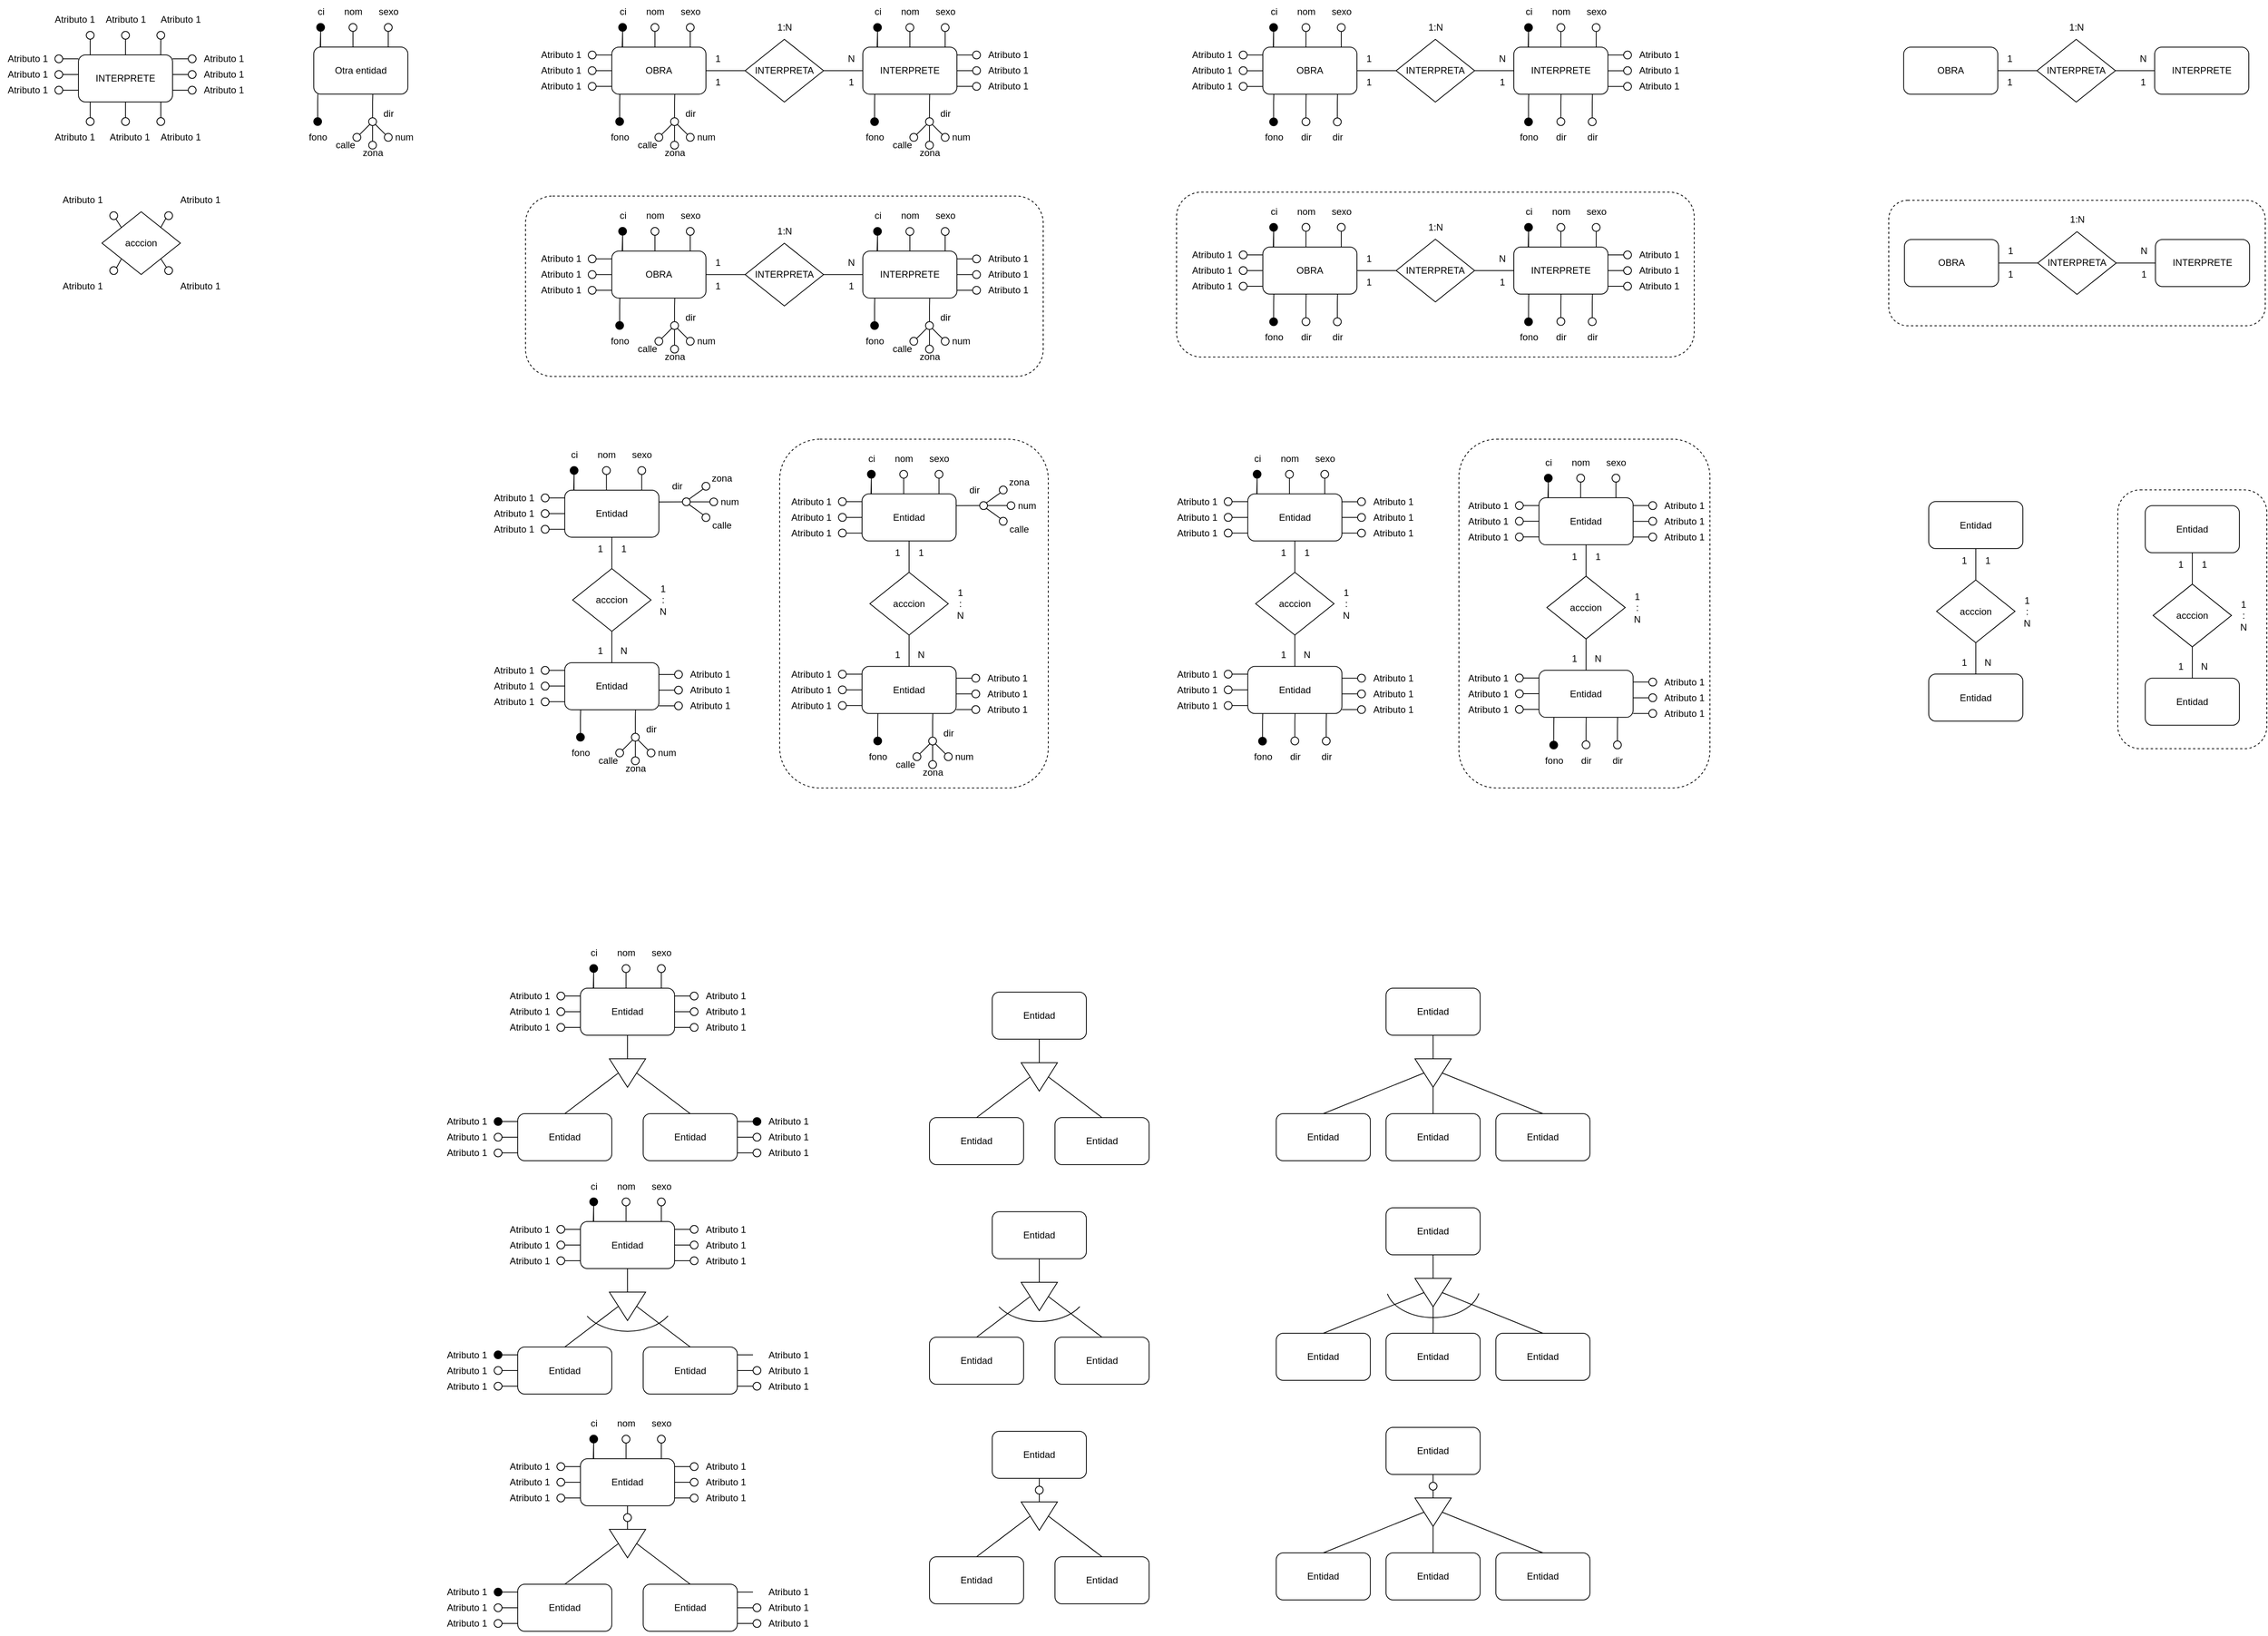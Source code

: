 <mxfile version="21.8.0" type="github">
  <diagram name="Página-1" id="UolY-JNz6V8QFxnW5Q4L">
    <mxGraphModel dx="2562" dy="1122" grid="1" gridSize="10" guides="1" tooltips="1" connect="1" arrows="1" fold="1" page="1" pageScale="1" pageWidth="827" pageHeight="1169" math="0" shadow="0">
      <root>
        <mxCell id="0" />
        <mxCell id="1" parent="0" />
        <mxCell id="cQvedfexOUP9WgKagppP-6" value="INTERPRETA" style="rhombus;whiteSpace=wrap;html=1;" parent="1" vertex="1">
          <mxGeometry x="370" y="90.08" width="100" height="80" as="geometry" />
        </mxCell>
        <mxCell id="cQvedfexOUP9WgKagppP-7" style="edgeStyle=none;rounded=0;orthogonalLoop=1;jettySize=auto;html=1;exitX=1;exitY=0.5;exitDx=0;exitDy=0;entryX=0;entryY=0.5;entryDx=0;entryDy=0;endArrow=none;endFill=0;" parent="1" source="cQvedfexOUP9WgKagppP-8" target="cQvedfexOUP9WgKagppP-6" edge="1">
          <mxGeometry relative="1" as="geometry" />
        </mxCell>
        <mxCell id="cQvedfexOUP9WgKagppP-8" value="OBRA" style="rounded=1;whiteSpace=wrap;html=1;" parent="1" vertex="1">
          <mxGeometry x="200" y="100.08" width="120" height="60" as="geometry" />
        </mxCell>
        <mxCell id="cQvedfexOUP9WgKagppP-9" style="edgeStyle=none;rounded=0;orthogonalLoop=1;jettySize=auto;html=1;exitX=0;exitY=0.5;exitDx=0;exitDy=0;entryX=1;entryY=0.5;entryDx=0;entryDy=0;endArrow=none;endFill=0;" parent="1" source="cQvedfexOUP9WgKagppP-10" target="cQvedfexOUP9WgKagppP-6" edge="1">
          <mxGeometry relative="1" as="geometry" />
        </mxCell>
        <mxCell id="cQvedfexOUP9WgKagppP-10" value="INTERPRETE" style="rounded=1;whiteSpace=wrap;html=1;" parent="1" vertex="1">
          <mxGeometry x="520" y="100.08" width="120" height="60" as="geometry" />
        </mxCell>
        <mxCell id="cQvedfexOUP9WgKagppP-11" value="1:N" style="text;html=1;align=center;verticalAlign=middle;resizable=0;points=[];autosize=1;strokeColor=none;fillColor=none;" parent="1" vertex="1">
          <mxGeometry x="400" y="60.08" width="40" height="30" as="geometry" />
        </mxCell>
        <mxCell id="cQvedfexOUP9WgKagppP-12" value="1" style="text;html=1;align=center;verticalAlign=middle;resizable=0;points=[];autosize=1;strokeColor=none;fillColor=none;" parent="1" vertex="1">
          <mxGeometry x="320" y="100.08" width="30" height="30" as="geometry" />
        </mxCell>
        <mxCell id="cQvedfexOUP9WgKagppP-13" value="1" style="text;html=1;align=center;verticalAlign=middle;resizable=0;points=[];autosize=1;strokeColor=none;fillColor=none;" parent="1" vertex="1">
          <mxGeometry x="320" y="130.08" width="30" height="30" as="geometry" />
        </mxCell>
        <mxCell id="cQvedfexOUP9WgKagppP-14" value="N" style="text;html=1;align=center;verticalAlign=middle;resizable=0;points=[];autosize=1;strokeColor=none;fillColor=none;" parent="1" vertex="1">
          <mxGeometry x="490" y="100.08" width="30" height="30" as="geometry" />
        </mxCell>
        <mxCell id="cQvedfexOUP9WgKagppP-15" value="1" style="text;html=1;align=center;verticalAlign=middle;resizable=0;points=[];autosize=1;strokeColor=none;fillColor=none;" parent="1" vertex="1">
          <mxGeometry x="490" y="130.08" width="30" height="30" as="geometry" />
        </mxCell>
        <mxCell id="cQvedfexOUP9WgKagppP-27" style="edgeStyle=orthogonalEdgeStyle;rounded=0;orthogonalLoop=1;jettySize=auto;html=1;entryX=0.5;entryY=0;entryDx=0;entryDy=0;endArrow=none;endFill=0;" parent="1" source="cQvedfexOUP9WgKagppP-16" target="cQvedfexOUP9WgKagppP-20" edge="1">
          <mxGeometry relative="1" as="geometry" />
        </mxCell>
        <mxCell id="cQvedfexOUP9WgKagppP-16" value="acccion" style="rhombus;whiteSpace=wrap;html=1;" parent="1" vertex="1">
          <mxGeometry x="150.03" y="764.96" width="100" height="80" as="geometry" />
        </mxCell>
        <mxCell id="cQvedfexOUP9WgKagppP-26" style="edgeStyle=orthogonalEdgeStyle;rounded=0;orthogonalLoop=1;jettySize=auto;html=1;entryX=0.5;entryY=0;entryDx=0;entryDy=0;endArrow=none;endFill=0;" parent="1" source="cQvedfexOUP9WgKagppP-18" target="cQvedfexOUP9WgKagppP-16" edge="1">
          <mxGeometry relative="1" as="geometry" />
        </mxCell>
        <mxCell id="cQvedfexOUP9WgKagppP-18" value="Entidad" style="rounded=1;whiteSpace=wrap;html=1;" parent="1" vertex="1">
          <mxGeometry x="140.03" y="664.96" width="120" height="60" as="geometry" />
        </mxCell>
        <mxCell id="cQvedfexOUP9WgKagppP-20" value="Entidad" style="rounded=1;whiteSpace=wrap;html=1;" parent="1" vertex="1">
          <mxGeometry x="140.03" y="884.96" width="120" height="60" as="geometry" />
        </mxCell>
        <mxCell id="cQvedfexOUP9WgKagppP-21" value="&lt;div&gt;1&lt;/div&gt;&lt;div&gt;:&lt;/div&gt;&lt;div&gt;N&lt;/div&gt;" style="text;html=1;align=center;verticalAlign=middle;resizable=0;points=[];autosize=1;strokeColor=none;fillColor=none;" parent="1" vertex="1">
          <mxGeometry x="250.03" y="774.96" width="30" height="60" as="geometry" />
        </mxCell>
        <mxCell id="cQvedfexOUP9WgKagppP-22" value="1" style="text;html=1;align=center;verticalAlign=middle;resizable=0;points=[];autosize=1;strokeColor=none;fillColor=none;" parent="1" vertex="1">
          <mxGeometry x="200.03" y="724.96" width="30" height="30" as="geometry" />
        </mxCell>
        <mxCell id="cQvedfexOUP9WgKagppP-23" value="1" style="text;html=1;align=center;verticalAlign=middle;resizable=0;points=[];autosize=1;strokeColor=none;fillColor=none;" parent="1" vertex="1">
          <mxGeometry x="170.03" y="724.96" width="30" height="30" as="geometry" />
        </mxCell>
        <mxCell id="cQvedfexOUP9WgKagppP-24" value="N" style="text;html=1;align=center;verticalAlign=middle;resizable=0;points=[];autosize=1;strokeColor=none;fillColor=none;" parent="1" vertex="1">
          <mxGeometry x="200.03" y="854.96" width="30" height="30" as="geometry" />
        </mxCell>
        <mxCell id="cQvedfexOUP9WgKagppP-25" value="1" style="text;html=1;align=center;verticalAlign=middle;resizable=0;points=[];autosize=1;strokeColor=none;fillColor=none;" parent="1" vertex="1">
          <mxGeometry x="170.03" y="854.96" width="30" height="30" as="geometry" />
        </mxCell>
        <mxCell id="cQvedfexOUP9WgKagppP-28" value="" style="rounded=1;whiteSpace=wrap;html=1;dashed=1;fillColor=none;" parent="1" vertex="1">
          <mxGeometry x="1828" y="295.4" width="480" height="160" as="geometry" />
        </mxCell>
        <mxCell id="cQvedfexOUP9WgKagppP-39" value="INTERPRETA" style="rhombus;whiteSpace=wrap;html=1;" parent="1" vertex="1">
          <mxGeometry x="2018" y="335.4" width="100" height="80" as="geometry" />
        </mxCell>
        <mxCell id="cQvedfexOUP9WgKagppP-40" style="edgeStyle=none;rounded=0;orthogonalLoop=1;jettySize=auto;html=1;exitX=1;exitY=0.5;exitDx=0;exitDy=0;entryX=0;entryY=0.5;entryDx=0;entryDy=0;endArrow=none;endFill=0;" parent="1" source="cQvedfexOUP9WgKagppP-41" target="cQvedfexOUP9WgKagppP-39" edge="1">
          <mxGeometry relative="1" as="geometry" />
        </mxCell>
        <mxCell id="cQvedfexOUP9WgKagppP-41" value="OBRA" style="rounded=1;whiteSpace=wrap;html=1;" parent="1" vertex="1">
          <mxGeometry x="1848" y="345.4" width="120" height="60" as="geometry" />
        </mxCell>
        <mxCell id="cQvedfexOUP9WgKagppP-42" style="edgeStyle=none;rounded=0;orthogonalLoop=1;jettySize=auto;html=1;exitX=0;exitY=0.5;exitDx=0;exitDy=0;entryX=1;entryY=0.5;entryDx=0;entryDy=0;endArrow=none;endFill=0;" parent="1" source="cQvedfexOUP9WgKagppP-43" target="cQvedfexOUP9WgKagppP-39" edge="1">
          <mxGeometry relative="1" as="geometry" />
        </mxCell>
        <mxCell id="cQvedfexOUP9WgKagppP-43" value="INTERPRETE" style="rounded=1;whiteSpace=wrap;html=1;" parent="1" vertex="1">
          <mxGeometry x="2168" y="345.4" width="120" height="60" as="geometry" />
        </mxCell>
        <mxCell id="cQvedfexOUP9WgKagppP-44" value="1:N" style="text;html=1;align=center;verticalAlign=middle;resizable=0;points=[];autosize=1;strokeColor=none;fillColor=none;" parent="1" vertex="1">
          <mxGeometry x="2048" y="305.4" width="40" height="30" as="geometry" />
        </mxCell>
        <mxCell id="cQvedfexOUP9WgKagppP-45" value="1" style="text;html=1;align=center;verticalAlign=middle;resizable=0;points=[];autosize=1;strokeColor=none;fillColor=none;" parent="1" vertex="1">
          <mxGeometry x="1968" y="345.4" width="30" height="30" as="geometry" />
        </mxCell>
        <mxCell id="cQvedfexOUP9WgKagppP-46" value="1" style="text;html=1;align=center;verticalAlign=middle;resizable=0;points=[];autosize=1;strokeColor=none;fillColor=none;" parent="1" vertex="1">
          <mxGeometry x="1968" y="375.4" width="30" height="30" as="geometry" />
        </mxCell>
        <mxCell id="cQvedfexOUP9WgKagppP-47" value="N" style="text;html=1;align=center;verticalAlign=middle;resizable=0;points=[];autosize=1;strokeColor=none;fillColor=none;" parent="1" vertex="1">
          <mxGeometry x="2138" y="345.4" width="30" height="30" as="geometry" />
        </mxCell>
        <mxCell id="cQvedfexOUP9WgKagppP-48" value="1" style="text;html=1;align=center;verticalAlign=middle;resizable=0;points=[];autosize=1;strokeColor=none;fillColor=none;" parent="1" vertex="1">
          <mxGeometry x="2138" y="375.4" width="30" height="30" as="geometry" />
        </mxCell>
        <mxCell id="cQvedfexOUP9WgKagppP-49" style="edgeStyle=orthogonalEdgeStyle;rounded=0;orthogonalLoop=1;jettySize=auto;html=1;entryX=0.5;entryY=0;entryDx=0;entryDy=0;endArrow=none;endFill=0;" parent="1" source="cQvedfexOUP9WgKagppP-50" target="cQvedfexOUP9WgKagppP-53" edge="1">
          <mxGeometry relative="1" as="geometry" />
        </mxCell>
        <mxCell id="cQvedfexOUP9WgKagppP-50" value="acccion" style="rhombus;whiteSpace=wrap;html=1;" parent="1" vertex="1">
          <mxGeometry x="2165" y="784.8" width="100" height="80" as="geometry" />
        </mxCell>
        <mxCell id="cQvedfexOUP9WgKagppP-51" style="edgeStyle=orthogonalEdgeStyle;rounded=0;orthogonalLoop=1;jettySize=auto;html=1;entryX=0.5;entryY=0;entryDx=0;entryDy=0;endArrow=none;endFill=0;" parent="1" source="cQvedfexOUP9WgKagppP-52" target="cQvedfexOUP9WgKagppP-50" edge="1">
          <mxGeometry relative="1" as="geometry" />
        </mxCell>
        <mxCell id="cQvedfexOUP9WgKagppP-52" value="Entidad" style="rounded=1;whiteSpace=wrap;html=1;" parent="1" vertex="1">
          <mxGeometry x="2155" y="684.8" width="120" height="60" as="geometry" />
        </mxCell>
        <mxCell id="cQvedfexOUP9WgKagppP-53" value="Entidad" style="rounded=1;whiteSpace=wrap;html=1;" parent="1" vertex="1">
          <mxGeometry x="2155" y="904.8" width="120" height="60" as="geometry" />
        </mxCell>
        <mxCell id="cQvedfexOUP9WgKagppP-54" value="&lt;div&gt;1&lt;/div&gt;&lt;div&gt;:&lt;/div&gt;&lt;div&gt;N&lt;/div&gt;" style="text;html=1;align=center;verticalAlign=middle;resizable=0;points=[];autosize=1;strokeColor=none;fillColor=none;" parent="1" vertex="1">
          <mxGeometry x="2265" y="794.8" width="30" height="60" as="geometry" />
        </mxCell>
        <mxCell id="cQvedfexOUP9WgKagppP-55" value="1" style="text;html=1;align=center;verticalAlign=middle;resizable=0;points=[];autosize=1;strokeColor=none;fillColor=none;" parent="1" vertex="1">
          <mxGeometry x="2215" y="744.8" width="30" height="30" as="geometry" />
        </mxCell>
        <mxCell id="cQvedfexOUP9WgKagppP-56" value="1" style="text;html=1;align=center;verticalAlign=middle;resizable=0;points=[];autosize=1;strokeColor=none;fillColor=none;" parent="1" vertex="1">
          <mxGeometry x="2185" y="744.8" width="30" height="30" as="geometry" />
        </mxCell>
        <mxCell id="cQvedfexOUP9WgKagppP-57" value="N" style="text;html=1;align=center;verticalAlign=middle;resizable=0;points=[];autosize=1;strokeColor=none;fillColor=none;" parent="1" vertex="1">
          <mxGeometry x="2215" y="874.8" width="30" height="30" as="geometry" />
        </mxCell>
        <mxCell id="cQvedfexOUP9WgKagppP-62" value="" style="rounded=1;whiteSpace=wrap;html=1;dashed=1;fillColor=none;" parent="1" vertex="1">
          <mxGeometry x="414" y="600.0" width="342.48" height="444.76" as="geometry" />
        </mxCell>
        <mxCell id="cQvedfexOUP9WgKagppP-58" value="1" style="text;html=1;align=center;verticalAlign=middle;resizable=0;points=[];autosize=1;strokeColor=none;fillColor=none;" parent="1" vertex="1">
          <mxGeometry x="2185" y="874.8" width="30" height="30" as="geometry" />
        </mxCell>
        <mxCell id="cQvedfexOUP9WgKagppP-65" style="edgeStyle=orthogonalEdgeStyle;rounded=0;orthogonalLoop=1;jettySize=auto;html=1;exitX=0.5;exitY=1;exitDx=0;exitDy=0;endArrow=none;endFill=0;" parent="1" source="cQvedfexOUP9WgKagppP-63" target="cQvedfexOUP9WgKagppP-64" edge="1">
          <mxGeometry relative="1" as="geometry" />
        </mxCell>
        <mxCell id="cQvedfexOUP9WgKagppP-63" value="Entidad" style="rounded=1;whiteSpace=wrap;html=1;" parent="1" vertex="1">
          <mxGeometry x="160.02" y="1300" width="120" height="60" as="geometry" />
        </mxCell>
        <mxCell id="cQvedfexOUP9WgKagppP-68" style="rounded=0;orthogonalLoop=1;jettySize=auto;html=1;entryX=0.5;entryY=0;entryDx=0;entryDy=0;exitX=0.5;exitY=0;exitDx=0;exitDy=0;endArrow=none;endFill=0;" parent="1" source="cQvedfexOUP9WgKagppP-64" target="cQvedfexOUP9WgKagppP-67" edge="1">
          <mxGeometry relative="1" as="geometry" />
        </mxCell>
        <mxCell id="cQvedfexOUP9WgKagppP-69" style="rounded=0;orthogonalLoop=1;jettySize=auto;html=1;exitX=0.5;exitY=1;exitDx=0;exitDy=0;entryX=0.5;entryY=0;entryDx=0;entryDy=0;endArrow=none;endFill=0;" parent="1" source="cQvedfexOUP9WgKagppP-64" target="cQvedfexOUP9WgKagppP-66" edge="1">
          <mxGeometry relative="1" as="geometry" />
        </mxCell>
        <mxCell id="cQvedfexOUP9WgKagppP-64" value="" style="triangle;whiteSpace=wrap;html=1;rotation=90;" parent="1" vertex="1">
          <mxGeometry x="201.9" y="1385.01" width="36.25" height="46.25" as="geometry" />
        </mxCell>
        <mxCell id="cQvedfexOUP9WgKagppP-66" value="Entidad" style="rounded=1;whiteSpace=wrap;html=1;" parent="1" vertex="1">
          <mxGeometry x="80.02" y="1460" width="120" height="60" as="geometry" />
        </mxCell>
        <mxCell id="cQvedfexOUP9WgKagppP-67" value="Entidad" style="rounded=1;whiteSpace=wrap;html=1;" parent="1" vertex="1">
          <mxGeometry x="240.02" y="1460" width="120" height="60" as="geometry" />
        </mxCell>
        <mxCell id="cQvedfexOUP9WgKagppP-70" style="edgeStyle=orthogonalEdgeStyle;rounded=0;orthogonalLoop=1;jettySize=auto;html=1;exitX=0.5;exitY=1;exitDx=0;exitDy=0;endArrow=none;endFill=0;" parent="1" source="cQvedfexOUP9WgKagppP-71" target="cQvedfexOUP9WgKagppP-74" edge="1">
          <mxGeometry relative="1" as="geometry" />
        </mxCell>
        <mxCell id="cQvedfexOUP9WgKagppP-71" value="Entidad" style="rounded=1;whiteSpace=wrap;html=1;" parent="1" vertex="1">
          <mxGeometry x="160.02" y="1597.5" width="120" height="60" as="geometry" />
        </mxCell>
        <mxCell id="cQvedfexOUP9WgKagppP-72" style="rounded=0;orthogonalLoop=1;jettySize=auto;html=1;entryX=0.5;entryY=0;entryDx=0;entryDy=0;exitX=0.5;exitY=0;exitDx=0;exitDy=0;endArrow=none;endFill=0;" parent="1" source="cQvedfexOUP9WgKagppP-74" target="cQvedfexOUP9WgKagppP-76" edge="1">
          <mxGeometry relative="1" as="geometry" />
        </mxCell>
        <mxCell id="cQvedfexOUP9WgKagppP-73" style="rounded=0;orthogonalLoop=1;jettySize=auto;html=1;exitX=0.5;exitY=1;exitDx=0;exitDy=0;entryX=0.5;entryY=0;entryDx=0;entryDy=0;endArrow=none;endFill=0;" parent="1" source="cQvedfexOUP9WgKagppP-74" target="cQvedfexOUP9WgKagppP-75" edge="1">
          <mxGeometry relative="1" as="geometry" />
        </mxCell>
        <mxCell id="cQvedfexOUP9WgKagppP-74" value="" style="triangle;whiteSpace=wrap;html=1;rotation=90;" parent="1" vertex="1">
          <mxGeometry x="201.9" y="1682.51" width="36.25" height="46.25" as="geometry" />
        </mxCell>
        <mxCell id="cQvedfexOUP9WgKagppP-75" value="Entidad" style="rounded=1;whiteSpace=wrap;html=1;" parent="1" vertex="1">
          <mxGeometry x="80.02" y="1757.5" width="120" height="60" as="geometry" />
        </mxCell>
        <mxCell id="cQvedfexOUP9WgKagppP-76" value="Entidad" style="rounded=1;whiteSpace=wrap;html=1;" parent="1" vertex="1">
          <mxGeometry x="240.02" y="1757.5" width="120" height="60" as="geometry" />
        </mxCell>
        <mxCell id="cQvedfexOUP9WgKagppP-78" value="" style="verticalLabelPosition=bottom;verticalAlign=top;html=1;shape=mxgraph.basic.arc;startAngle=0.335;endAngle=0.664;" parent="1" vertex="1">
          <mxGeometry x="160.02" y="1657.5" width="120" height="80" as="geometry" />
        </mxCell>
        <mxCell id="cQvedfexOUP9WgKagppP-79" style="edgeStyle=orthogonalEdgeStyle;rounded=0;orthogonalLoop=1;jettySize=auto;html=1;exitX=0.5;exitY=1;exitDx=0;exitDy=0;endArrow=none;endFill=0;" parent="1" source="cQvedfexOUP9WgKagppP-80" target="cQvedfexOUP9WgKagppP-83" edge="1">
          <mxGeometry relative="1" as="geometry" />
        </mxCell>
        <mxCell id="cQvedfexOUP9WgKagppP-80" value="Entidad" style="rounded=1;whiteSpace=wrap;html=1;" parent="1" vertex="1">
          <mxGeometry x="1187.07" y="1300" width="120" height="60" as="geometry" />
        </mxCell>
        <mxCell id="cQvedfexOUP9WgKagppP-81" style="rounded=0;orthogonalLoop=1;jettySize=auto;html=1;entryX=0.5;entryY=0;entryDx=0;entryDy=0;exitX=0.5;exitY=0;exitDx=0;exitDy=0;endArrow=none;endFill=0;" parent="1" source="cQvedfexOUP9WgKagppP-83" target="cQvedfexOUP9WgKagppP-85" edge="1">
          <mxGeometry relative="1" as="geometry" />
        </mxCell>
        <mxCell id="cQvedfexOUP9WgKagppP-82" style="rounded=0;orthogonalLoop=1;jettySize=auto;html=1;exitX=0.5;exitY=1;exitDx=0;exitDy=0;entryX=0.5;entryY=0;entryDx=0;entryDy=0;endArrow=none;endFill=0;" parent="1" source="cQvedfexOUP9WgKagppP-83" target="cQvedfexOUP9WgKagppP-84" edge="1">
          <mxGeometry relative="1" as="geometry" />
        </mxCell>
        <mxCell id="cQvedfexOUP9WgKagppP-95" style="edgeStyle=orthogonalEdgeStyle;rounded=0;orthogonalLoop=1;jettySize=auto;html=1;exitX=1;exitY=0.5;exitDx=0;exitDy=0;entryX=0.5;entryY=0;entryDx=0;entryDy=0;endArrow=none;endFill=0;" parent="1" source="cQvedfexOUP9WgKagppP-83" target="cQvedfexOUP9WgKagppP-94" edge="1">
          <mxGeometry relative="1" as="geometry" />
        </mxCell>
        <mxCell id="cQvedfexOUP9WgKagppP-83" value="" style="triangle;whiteSpace=wrap;html=1;rotation=90;" parent="1" vertex="1">
          <mxGeometry x="1228.95" y="1385.01" width="36.25" height="46.25" as="geometry" />
        </mxCell>
        <mxCell id="cQvedfexOUP9WgKagppP-84" value="Entidad" style="rounded=1;whiteSpace=wrap;html=1;" parent="1" vertex="1">
          <mxGeometry x="1047.07" y="1460" width="120" height="60" as="geometry" />
        </mxCell>
        <mxCell id="cQvedfexOUP9WgKagppP-85" value="Entidad" style="rounded=1;whiteSpace=wrap;html=1;" parent="1" vertex="1">
          <mxGeometry x="1327.07" y="1460" width="120" height="60" as="geometry" />
        </mxCell>
        <mxCell id="cQvedfexOUP9WgKagppP-86" style="edgeStyle=orthogonalEdgeStyle;rounded=0;orthogonalLoop=1;jettySize=auto;html=1;exitX=0.5;exitY=1;exitDx=0;exitDy=0;endArrow=none;endFill=0;" parent="1" source="cQvedfexOUP9WgKagppP-87" target="cQvedfexOUP9WgKagppP-90" edge="1">
          <mxGeometry relative="1" as="geometry" />
        </mxCell>
        <mxCell id="cQvedfexOUP9WgKagppP-87" value="Entidad" style="rounded=1;whiteSpace=wrap;html=1;" parent="1" vertex="1">
          <mxGeometry x="1187.07" y="1580" width="120" height="60" as="geometry" />
        </mxCell>
        <mxCell id="cQvedfexOUP9WgKagppP-88" style="rounded=0;orthogonalLoop=1;jettySize=auto;html=1;entryX=0.5;entryY=0;entryDx=0;entryDy=0;exitX=0.5;exitY=0;exitDx=0;exitDy=0;endArrow=none;endFill=0;" parent="1" source="cQvedfexOUP9WgKagppP-90" target="cQvedfexOUP9WgKagppP-92" edge="1">
          <mxGeometry relative="1" as="geometry" />
        </mxCell>
        <mxCell id="cQvedfexOUP9WgKagppP-89" style="rounded=0;orthogonalLoop=1;jettySize=auto;html=1;exitX=0.5;exitY=1;exitDx=0;exitDy=0;entryX=0.5;entryY=0;entryDx=0;entryDy=0;endArrow=none;endFill=0;" parent="1" source="cQvedfexOUP9WgKagppP-90" target="cQvedfexOUP9WgKagppP-91" edge="1">
          <mxGeometry relative="1" as="geometry" />
        </mxCell>
        <mxCell id="cQvedfexOUP9WgKagppP-98" style="edgeStyle=orthogonalEdgeStyle;rounded=0;orthogonalLoop=1;jettySize=auto;html=1;entryX=0.5;entryY=0;entryDx=0;entryDy=0;endArrow=none;endFill=0;" parent="1" source="cQvedfexOUP9WgKagppP-90" target="cQvedfexOUP9WgKagppP-96" edge="1">
          <mxGeometry relative="1" as="geometry" />
        </mxCell>
        <mxCell id="cQvedfexOUP9WgKagppP-90" value="" style="triangle;whiteSpace=wrap;html=1;rotation=90;" parent="1" vertex="1">
          <mxGeometry x="1228.95" y="1665.01" width="36.25" height="46.25" as="geometry" />
        </mxCell>
        <mxCell id="cQvedfexOUP9WgKagppP-91" value="Entidad" style="rounded=1;whiteSpace=wrap;html=1;" parent="1" vertex="1">
          <mxGeometry x="1047.07" y="1740" width="120" height="60" as="geometry" />
        </mxCell>
        <mxCell id="cQvedfexOUP9WgKagppP-92" value="Entidad" style="rounded=1;whiteSpace=wrap;html=1;" parent="1" vertex="1">
          <mxGeometry x="1327.07" y="1740" width="120" height="60" as="geometry" />
        </mxCell>
        <mxCell id="cQvedfexOUP9WgKagppP-93" value="" style="verticalLabelPosition=bottom;verticalAlign=top;html=1;shape=mxgraph.basic.arc;startAngle=0.287;endAngle=0.711;" parent="1" vertex="1">
          <mxGeometry x="1187.07" y="1640" width="120" height="80" as="geometry" />
        </mxCell>
        <mxCell id="cQvedfexOUP9WgKagppP-94" value="Entidad" style="rounded=1;whiteSpace=wrap;html=1;" parent="1" vertex="1">
          <mxGeometry x="1187.07" y="1460" width="120" height="60" as="geometry" />
        </mxCell>
        <mxCell id="cQvedfexOUP9WgKagppP-96" value="Entidad" style="rounded=1;whiteSpace=wrap;html=1;" parent="1" vertex="1">
          <mxGeometry x="1187.07" y="1740" width="120" height="60" as="geometry" />
        </mxCell>
        <mxCell id="cQvedfexOUP9WgKagppP-99" style="edgeStyle=orthogonalEdgeStyle;rounded=0;orthogonalLoop=1;jettySize=auto;html=1;exitX=0.5;exitY=1;exitDx=0;exitDy=0;endArrow=none;endFill=0;" parent="1" source="cQvedfexOUP9WgKagppP-100" target="cQvedfexOUP9WgKagppP-103" edge="1">
          <mxGeometry relative="1" as="geometry" />
        </mxCell>
        <mxCell id="cQvedfexOUP9WgKagppP-100" value="Entidad" style="rounded=1;whiteSpace=wrap;html=1;" parent="1" vertex="1">
          <mxGeometry x="160.03" y="1900" width="120" height="60" as="geometry" />
        </mxCell>
        <mxCell id="cQvedfexOUP9WgKagppP-101" style="rounded=0;orthogonalLoop=1;jettySize=auto;html=1;entryX=0.5;entryY=0;entryDx=0;entryDy=0;exitX=0.5;exitY=0;exitDx=0;exitDy=0;endArrow=none;endFill=0;" parent="1" source="cQvedfexOUP9WgKagppP-103" target="cQvedfexOUP9WgKagppP-105" edge="1">
          <mxGeometry relative="1" as="geometry" />
        </mxCell>
        <mxCell id="cQvedfexOUP9WgKagppP-102" style="rounded=0;orthogonalLoop=1;jettySize=auto;html=1;exitX=0.5;exitY=1;exitDx=0;exitDy=0;entryX=0.5;entryY=0;entryDx=0;entryDy=0;endArrow=none;endFill=0;" parent="1" source="cQvedfexOUP9WgKagppP-103" target="cQvedfexOUP9WgKagppP-104" edge="1">
          <mxGeometry relative="1" as="geometry" />
        </mxCell>
        <mxCell id="cQvedfexOUP9WgKagppP-103" value="" style="triangle;whiteSpace=wrap;html=1;rotation=90;" parent="1" vertex="1">
          <mxGeometry x="201.91" y="1985.01" width="36.25" height="46.25" as="geometry" />
        </mxCell>
        <mxCell id="cQvedfexOUP9WgKagppP-104" value="Entidad" style="rounded=1;whiteSpace=wrap;html=1;" parent="1" vertex="1">
          <mxGeometry x="80.03" y="2060" width="120" height="60" as="geometry" />
        </mxCell>
        <mxCell id="cQvedfexOUP9WgKagppP-105" value="Entidad" style="rounded=1;whiteSpace=wrap;html=1;" parent="1" vertex="1">
          <mxGeometry x="240.03" y="2060" width="120" height="60" as="geometry" />
        </mxCell>
        <mxCell id="cQvedfexOUP9WgKagppP-107" value="" style="ellipse;whiteSpace=wrap;html=1;aspect=fixed;" parent="1" vertex="1">
          <mxGeometry x="215.02" y="1970" width="10" height="10" as="geometry" />
        </mxCell>
        <mxCell id="cQvedfexOUP9WgKagppP-111" style="edgeStyle=orthogonalEdgeStyle;rounded=0;orthogonalLoop=1;jettySize=auto;html=1;exitX=0.5;exitY=1;exitDx=0;exitDy=0;endArrow=none;endFill=0;" parent="1" source="cQvedfexOUP9WgKagppP-112" target="cQvedfexOUP9WgKagppP-116" edge="1">
          <mxGeometry relative="1" as="geometry" />
        </mxCell>
        <mxCell id="cQvedfexOUP9WgKagppP-112" value="Entidad" style="rounded=1;whiteSpace=wrap;html=1;" parent="1" vertex="1">
          <mxGeometry x="1187.07" y="1860" width="120" height="60" as="geometry" />
        </mxCell>
        <mxCell id="cQvedfexOUP9WgKagppP-113" style="rounded=0;orthogonalLoop=1;jettySize=auto;html=1;entryX=0.5;entryY=0;entryDx=0;entryDy=0;exitX=0.5;exitY=0;exitDx=0;exitDy=0;endArrow=none;endFill=0;" parent="1" source="cQvedfexOUP9WgKagppP-116" target="cQvedfexOUP9WgKagppP-118" edge="1">
          <mxGeometry relative="1" as="geometry" />
        </mxCell>
        <mxCell id="cQvedfexOUP9WgKagppP-114" style="rounded=0;orthogonalLoop=1;jettySize=auto;html=1;exitX=0.5;exitY=1;exitDx=0;exitDy=0;entryX=0.5;entryY=0;entryDx=0;entryDy=0;endArrow=none;endFill=0;" parent="1" source="cQvedfexOUP9WgKagppP-116" target="cQvedfexOUP9WgKagppP-117" edge="1">
          <mxGeometry relative="1" as="geometry" />
        </mxCell>
        <mxCell id="cQvedfexOUP9WgKagppP-115" style="edgeStyle=orthogonalEdgeStyle;rounded=0;orthogonalLoop=1;jettySize=auto;html=1;exitX=1;exitY=0.5;exitDx=0;exitDy=0;entryX=0.5;entryY=0;entryDx=0;entryDy=0;endArrow=none;endFill=0;" parent="1" source="cQvedfexOUP9WgKagppP-116" target="cQvedfexOUP9WgKagppP-119" edge="1">
          <mxGeometry relative="1" as="geometry" />
        </mxCell>
        <mxCell id="cQvedfexOUP9WgKagppP-116" value="" style="triangle;whiteSpace=wrap;html=1;rotation=90;" parent="1" vertex="1">
          <mxGeometry x="1228.95" y="1945.01" width="36.25" height="46.25" as="geometry" />
        </mxCell>
        <mxCell id="cQvedfexOUP9WgKagppP-117" value="Entidad" style="rounded=1;whiteSpace=wrap;html=1;" parent="1" vertex="1">
          <mxGeometry x="1047.07" y="2020" width="120" height="60" as="geometry" />
        </mxCell>
        <mxCell id="cQvedfexOUP9WgKagppP-118" value="Entidad" style="rounded=1;whiteSpace=wrap;html=1;" parent="1" vertex="1">
          <mxGeometry x="1327.07" y="2020" width="120" height="60" as="geometry" />
        </mxCell>
        <mxCell id="cQvedfexOUP9WgKagppP-119" value="Entidad" style="rounded=1;whiteSpace=wrap;html=1;" parent="1" vertex="1">
          <mxGeometry x="1187.07" y="2020" width="120" height="60" as="geometry" />
        </mxCell>
        <mxCell id="cQvedfexOUP9WgKagppP-120" value="" style="ellipse;whiteSpace=wrap;html=1;aspect=fixed;" parent="1" vertex="1">
          <mxGeometry x="1242.07" y="1930" width="10" height="10" as="geometry" />
        </mxCell>
        <mxCell id="cQvedfexOUP9WgKagppP-158" style="edgeStyle=orthogonalEdgeStyle;rounded=0;orthogonalLoop=1;jettySize=auto;html=1;entryX=0.099;entryY=0.028;entryDx=0;entryDy=0;entryPerimeter=0;endArrow=none;endFill=0;" parent="1" source="cQvedfexOUP9WgKagppP-137" target="cQvedfexOUP9WgKagppP-138" edge="1">
          <mxGeometry relative="1" as="geometry" />
        </mxCell>
        <mxCell id="cQvedfexOUP9WgKagppP-137" value="" style="ellipse;whiteSpace=wrap;html=1;aspect=fixed;" parent="1" vertex="1">
          <mxGeometry x="-470" y="80" width="10" height="10" as="geometry" />
        </mxCell>
        <mxCell id="cQvedfexOUP9WgKagppP-138" value="INTERPRETE" style="rounded=1;whiteSpace=wrap;html=1;" parent="1" vertex="1">
          <mxGeometry x="-480" y="110" width="120" height="60" as="geometry" />
        </mxCell>
        <mxCell id="cQvedfexOUP9WgKagppP-139" value="Atributo 1" style="text;html=1;align=center;verticalAlign=middle;resizable=0;points=[];autosize=1;strokeColor=none;fillColor=none;" parent="1" vertex="1">
          <mxGeometry x="-520" y="50" width="70" height="30" as="geometry" />
        </mxCell>
        <mxCell id="cQvedfexOUP9WgKagppP-159" style="edgeStyle=orthogonalEdgeStyle;rounded=0;orthogonalLoop=1;jettySize=auto;html=1;exitX=0.5;exitY=1;exitDx=0;exitDy=0;entryX=0.5;entryY=0;entryDx=0;entryDy=0;endArrow=none;endFill=0;" parent="1" source="cQvedfexOUP9WgKagppP-140" target="cQvedfexOUP9WgKagppP-138" edge="1">
          <mxGeometry relative="1" as="geometry" />
        </mxCell>
        <mxCell id="cQvedfexOUP9WgKagppP-140" value="" style="ellipse;whiteSpace=wrap;html=1;aspect=fixed;" parent="1" vertex="1">
          <mxGeometry x="-425" y="80" width="10" height="10" as="geometry" />
        </mxCell>
        <mxCell id="cQvedfexOUP9WgKagppP-141" value="Atributo 1" style="text;html=1;align=center;verticalAlign=middle;resizable=0;points=[];autosize=1;strokeColor=none;fillColor=none;" parent="1" vertex="1">
          <mxGeometry x="-455" y="50" width="70" height="30" as="geometry" />
        </mxCell>
        <mxCell id="cQvedfexOUP9WgKagppP-160" style="edgeStyle=orthogonalEdgeStyle;rounded=0;orthogonalLoop=1;jettySize=auto;html=1;exitX=0.5;exitY=1;exitDx=0;exitDy=0;entryX=0.874;entryY=0;entryDx=0;entryDy=0;entryPerimeter=0;endArrow=none;endFill=0;" parent="1" source="cQvedfexOUP9WgKagppP-142" target="cQvedfexOUP9WgKagppP-138" edge="1">
          <mxGeometry relative="1" as="geometry" />
        </mxCell>
        <mxCell id="cQvedfexOUP9WgKagppP-142" value="" style="ellipse;whiteSpace=wrap;html=1;aspect=fixed;" parent="1" vertex="1">
          <mxGeometry x="-380" y="80" width="10" height="10" as="geometry" />
        </mxCell>
        <mxCell id="cQvedfexOUP9WgKagppP-143" value="Atributo 1" style="text;html=1;align=center;verticalAlign=middle;resizable=0;points=[];autosize=1;strokeColor=none;fillColor=none;" parent="1" vertex="1">
          <mxGeometry x="-385" y="50" width="70" height="30" as="geometry" />
        </mxCell>
        <mxCell id="cQvedfexOUP9WgKagppP-162" style="edgeStyle=orthogonalEdgeStyle;rounded=0;orthogonalLoop=1;jettySize=auto;html=1;exitX=0;exitY=0.5;exitDx=0;exitDy=0;entryX=1;entryY=0.085;entryDx=0;entryDy=0;entryPerimeter=0;endArrow=none;endFill=0;" parent="1" source="cQvedfexOUP9WgKagppP-144" target="cQvedfexOUP9WgKagppP-138" edge="1">
          <mxGeometry relative="1" as="geometry" />
        </mxCell>
        <mxCell id="cQvedfexOUP9WgKagppP-144" value="" style="ellipse;whiteSpace=wrap;html=1;aspect=fixed;" parent="1" vertex="1">
          <mxGeometry x="-340" y="110" width="10" height="10" as="geometry" />
        </mxCell>
        <mxCell id="cQvedfexOUP9WgKagppP-145" value="Atributo 1" style="text;html=1;align=center;verticalAlign=middle;resizable=0;points=[];autosize=1;strokeColor=none;fillColor=none;" parent="1" vertex="1">
          <mxGeometry x="-330" y="100" width="70" height="30" as="geometry" />
        </mxCell>
        <mxCell id="cQvedfexOUP9WgKagppP-166" style="edgeStyle=orthogonalEdgeStyle;rounded=0;orthogonalLoop=1;jettySize=auto;html=1;entryX=0.875;entryY=1;entryDx=0;entryDy=0;entryPerimeter=0;endArrow=none;endFill=0;" parent="1" source="cQvedfexOUP9WgKagppP-148" target="cQvedfexOUP9WgKagppP-138" edge="1">
          <mxGeometry relative="1" as="geometry" />
        </mxCell>
        <mxCell id="cQvedfexOUP9WgKagppP-148" value="" style="ellipse;whiteSpace=wrap;html=1;aspect=fixed;" parent="1" vertex="1">
          <mxGeometry x="-380" y="190" width="10" height="10" as="geometry" />
        </mxCell>
        <mxCell id="cQvedfexOUP9WgKagppP-149" value="Atributo 1" style="text;html=1;align=center;verticalAlign=middle;resizable=0;points=[];autosize=1;strokeColor=none;fillColor=none;" parent="1" vertex="1">
          <mxGeometry x="-385" y="200" width="70" height="30" as="geometry" />
        </mxCell>
        <mxCell id="cQvedfexOUP9WgKagppP-164" style="edgeStyle=orthogonalEdgeStyle;rounded=0;orthogonalLoop=1;jettySize=auto;html=1;entryX=1.003;entryY=0.421;entryDx=0;entryDy=0;entryPerimeter=0;endArrow=none;endFill=0;" parent="1" source="cQvedfexOUP9WgKagppP-150" target="cQvedfexOUP9WgKagppP-138" edge="1">
          <mxGeometry relative="1" as="geometry" />
        </mxCell>
        <mxCell id="cQvedfexOUP9WgKagppP-150" value="" style="ellipse;whiteSpace=wrap;html=1;aspect=fixed;" parent="1" vertex="1">
          <mxGeometry x="-340" y="130" width="10" height="10" as="geometry" />
        </mxCell>
        <mxCell id="cQvedfexOUP9WgKagppP-165" style="edgeStyle=orthogonalEdgeStyle;rounded=0;orthogonalLoop=1;jettySize=auto;html=1;entryX=1;entryY=0.75;entryDx=0;entryDy=0;endArrow=none;endFill=0;" parent="1" source="cQvedfexOUP9WgKagppP-151" target="cQvedfexOUP9WgKagppP-138" edge="1">
          <mxGeometry relative="1" as="geometry" />
        </mxCell>
        <mxCell id="cQvedfexOUP9WgKagppP-151" value="" style="ellipse;whiteSpace=wrap;html=1;aspect=fixed;" parent="1" vertex="1">
          <mxGeometry x="-340" y="150" width="10" height="10" as="geometry" />
        </mxCell>
        <mxCell id="cQvedfexOUP9WgKagppP-152" value="Atributo 1" style="text;html=1;align=center;verticalAlign=middle;resizable=0;points=[];autosize=1;strokeColor=none;fillColor=none;" parent="1" vertex="1">
          <mxGeometry x="-330" y="120" width="70" height="30" as="geometry" />
        </mxCell>
        <mxCell id="cQvedfexOUP9WgKagppP-153" value="Atributo 1" style="text;html=1;align=center;verticalAlign=middle;resizable=0;points=[];autosize=1;strokeColor=none;fillColor=none;" parent="1" vertex="1">
          <mxGeometry x="-330" y="140" width="70" height="30" as="geometry" />
        </mxCell>
        <mxCell id="cQvedfexOUP9WgKagppP-168" style="edgeStyle=orthogonalEdgeStyle;rounded=0;orthogonalLoop=1;jettySize=auto;html=1;entryX=0.125;entryY=1;entryDx=0;entryDy=0;entryPerimeter=0;endArrow=none;endFill=0;" parent="1" source="cQvedfexOUP9WgKagppP-154" target="cQvedfexOUP9WgKagppP-138" edge="1">
          <mxGeometry relative="1" as="geometry" />
        </mxCell>
        <mxCell id="cQvedfexOUP9WgKagppP-154" value="" style="ellipse;whiteSpace=wrap;html=1;aspect=fixed;" parent="1" vertex="1">
          <mxGeometry x="-470" y="190" width="10" height="10" as="geometry" />
        </mxCell>
        <mxCell id="cQvedfexOUP9WgKagppP-155" value="Atributo 1" style="text;html=1;align=center;verticalAlign=middle;resizable=0;points=[];autosize=1;strokeColor=none;fillColor=none;" parent="1" vertex="1">
          <mxGeometry x="-520" y="200" width="70" height="30" as="geometry" />
        </mxCell>
        <mxCell id="cQvedfexOUP9WgKagppP-167" style="edgeStyle=orthogonalEdgeStyle;rounded=0;orthogonalLoop=1;jettySize=auto;html=1;entryX=0.5;entryY=1;entryDx=0;entryDy=0;endArrow=none;endFill=0;" parent="1" source="cQvedfexOUP9WgKagppP-156" target="cQvedfexOUP9WgKagppP-138" edge="1">
          <mxGeometry relative="1" as="geometry" />
        </mxCell>
        <mxCell id="cQvedfexOUP9WgKagppP-156" value="" style="ellipse;whiteSpace=wrap;html=1;aspect=fixed;" parent="1" vertex="1">
          <mxGeometry x="-425" y="190" width="10" height="10" as="geometry" />
        </mxCell>
        <mxCell id="cQvedfexOUP9WgKagppP-157" value="Atributo 1" style="text;html=1;align=center;verticalAlign=middle;resizable=0;points=[];autosize=1;strokeColor=none;fillColor=none;" parent="1" vertex="1">
          <mxGeometry x="-450" y="200" width="70" height="30" as="geometry" />
        </mxCell>
        <mxCell id="cQvedfexOUP9WgKagppP-169" value="" style="ellipse;whiteSpace=wrap;html=1;aspect=fixed;" parent="1" vertex="1">
          <mxGeometry x="-510" y="110" width="10" height="10" as="geometry" />
        </mxCell>
        <mxCell id="cQvedfexOUP9WgKagppP-178" style="edgeStyle=orthogonalEdgeStyle;rounded=0;orthogonalLoop=1;jettySize=auto;html=1;entryX=-0.008;entryY=0.419;entryDx=0;entryDy=0;entryPerimeter=0;endArrow=none;endFill=0;" parent="1" source="cQvedfexOUP9WgKagppP-170" target="cQvedfexOUP9WgKagppP-138" edge="1">
          <mxGeometry relative="1" as="geometry" />
        </mxCell>
        <mxCell id="cQvedfexOUP9WgKagppP-170" value="" style="ellipse;whiteSpace=wrap;html=1;aspect=fixed;" parent="1" vertex="1">
          <mxGeometry x="-510" y="130" width="10" height="10" as="geometry" />
        </mxCell>
        <mxCell id="cQvedfexOUP9WgKagppP-179" style="edgeStyle=orthogonalEdgeStyle;rounded=0;orthogonalLoop=1;jettySize=auto;html=1;entryX=0;entryY=0.75;entryDx=0;entryDy=0;endArrow=none;endFill=0;" parent="1" source="cQvedfexOUP9WgKagppP-171" target="cQvedfexOUP9WgKagppP-138" edge="1">
          <mxGeometry relative="1" as="geometry" />
        </mxCell>
        <mxCell id="cQvedfexOUP9WgKagppP-171" value="" style="ellipse;whiteSpace=wrap;html=1;aspect=fixed;" parent="1" vertex="1">
          <mxGeometry x="-510" y="150" width="10" height="10" as="geometry" />
        </mxCell>
        <mxCell id="cQvedfexOUP9WgKagppP-173" value="Atributo 1" style="text;html=1;align=center;verticalAlign=middle;resizable=0;points=[];autosize=1;strokeColor=none;fillColor=none;" parent="1" vertex="1">
          <mxGeometry x="-580" y="100" width="70" height="30" as="geometry" />
        </mxCell>
        <mxCell id="cQvedfexOUP9WgKagppP-174" value="Atributo 1" style="text;html=1;align=center;verticalAlign=middle;resizable=0;points=[];autosize=1;strokeColor=none;fillColor=none;" parent="1" vertex="1">
          <mxGeometry x="-580" y="120" width="70" height="30" as="geometry" />
        </mxCell>
        <mxCell id="cQvedfexOUP9WgKagppP-175" value="Atributo 1" style="text;html=1;align=center;verticalAlign=middle;resizable=0;points=[];autosize=1;strokeColor=none;fillColor=none;" parent="1" vertex="1">
          <mxGeometry x="-580" y="140" width="70" height="30" as="geometry" />
        </mxCell>
        <mxCell id="cQvedfexOUP9WgKagppP-182" style="edgeStyle=orthogonalEdgeStyle;rounded=0;orthogonalLoop=1;jettySize=auto;html=1;exitX=0;exitY=0.5;exitDx=0;exitDy=0;entryX=1;entryY=0.085;entryDx=0;entryDy=0;entryPerimeter=0;endArrow=none;endFill=0;" parent="1" edge="1">
          <mxGeometry relative="1" as="geometry">
            <mxPoint x="-480" y="115" as="sourcePoint" />
            <mxPoint x="-500" y="115" as="targetPoint" />
          </mxGeometry>
        </mxCell>
        <mxCell id="cQvedfexOUP9WgKagppP-184" value="acccion" style="rhombus;whiteSpace=wrap;html=1;" parent="1" vertex="1">
          <mxGeometry x="-450" y="310" width="100" height="80" as="geometry" />
        </mxCell>
        <mxCell id="cQvedfexOUP9WgKagppP-189" style="rounded=0;orthogonalLoop=1;jettySize=auto;html=1;exitX=0;exitY=1;exitDx=0;exitDy=0;entryX=1;entryY=0;entryDx=0;entryDy=0;endArrow=none;endFill=0;" parent="1" source="cQvedfexOUP9WgKagppP-185" target="cQvedfexOUP9WgKagppP-184" edge="1">
          <mxGeometry relative="1" as="geometry" />
        </mxCell>
        <mxCell id="cQvedfexOUP9WgKagppP-185" value="" style="ellipse;whiteSpace=wrap;html=1;aspect=fixed;" parent="1" vertex="1">
          <mxGeometry x="-370" y="310" width="10" height="10" as="geometry" />
        </mxCell>
        <mxCell id="cQvedfexOUP9WgKagppP-186" value="" style="ellipse;whiteSpace=wrap;html=1;aspect=fixed;" parent="1" vertex="1">
          <mxGeometry x="-440" y="310" width="10" height="10" as="geometry" />
        </mxCell>
        <mxCell id="cQvedfexOUP9WgKagppP-187" value="" style="ellipse;whiteSpace=wrap;html=1;aspect=fixed;" parent="1" vertex="1">
          <mxGeometry x="-440" y="380" width="10" height="10" as="geometry" />
        </mxCell>
        <mxCell id="cQvedfexOUP9WgKagppP-191" style="rounded=0;orthogonalLoop=1;jettySize=auto;html=1;entryX=1;entryY=1;entryDx=0;entryDy=0;endArrow=none;endFill=0;" parent="1" source="cQvedfexOUP9WgKagppP-188" target="cQvedfexOUP9WgKagppP-184" edge="1">
          <mxGeometry relative="1" as="geometry" />
        </mxCell>
        <mxCell id="cQvedfexOUP9WgKagppP-188" value="" style="ellipse;whiteSpace=wrap;html=1;aspect=fixed;" parent="1" vertex="1">
          <mxGeometry x="-370" y="380" width="10" height="10" as="geometry" />
        </mxCell>
        <mxCell id="cQvedfexOUP9WgKagppP-193" value="Atributo 1" style="text;html=1;align=center;verticalAlign=middle;resizable=0;points=[];autosize=1;strokeColor=none;fillColor=none;" parent="1" vertex="1">
          <mxGeometry x="-360" y="280" width="70" height="30" as="geometry" />
        </mxCell>
        <mxCell id="cQvedfexOUP9WgKagppP-194" value="Atributo 1" style="text;html=1;align=center;verticalAlign=middle;resizable=0;points=[];autosize=1;strokeColor=none;fillColor=none;" parent="1" vertex="1">
          <mxGeometry x="-510" y="280" width="70" height="30" as="geometry" />
        </mxCell>
        <mxCell id="cQvedfexOUP9WgKagppP-196" value="Atributo 1" style="text;html=1;align=center;verticalAlign=middle;resizable=0;points=[];autosize=1;strokeColor=none;fillColor=none;" parent="1" vertex="1">
          <mxGeometry x="-510" y="390" width="70" height="30" as="geometry" />
        </mxCell>
        <mxCell id="cQvedfexOUP9WgKagppP-197" value="Atributo 1" style="text;html=1;align=center;verticalAlign=middle;resizable=0;points=[];autosize=1;strokeColor=none;fillColor=none;" parent="1" vertex="1">
          <mxGeometry x="-360" y="390" width="70" height="30" as="geometry" />
        </mxCell>
        <mxCell id="cQvedfexOUP9WgKagppP-200" style="rounded=0;orthogonalLoop=1;jettySize=auto;html=1;exitX=0;exitY=1;exitDx=0;exitDy=0;entryX=1;entryY=0;entryDx=0;entryDy=0;endArrow=none;endFill=0;" parent="1" edge="1">
          <mxGeometry relative="1" as="geometry">
            <mxPoint x="-425.46" y="370.46" as="sourcePoint" />
            <mxPoint x="-431.46" y="381.46" as="targetPoint" />
          </mxGeometry>
        </mxCell>
        <mxCell id="cQvedfexOUP9WgKagppP-201" style="rounded=0;orthogonalLoop=1;jettySize=auto;html=1;entryX=1;entryY=1;entryDx=0;entryDy=0;endArrow=none;endFill=0;" parent="1" edge="1">
          <mxGeometry relative="1" as="geometry">
            <mxPoint x="-425.23" y="330.16" as="sourcePoint" />
            <mxPoint x="-432.23" y="319.16" as="targetPoint" />
          </mxGeometry>
        </mxCell>
        <mxCell id="INXap_1rz9p3yzkfv5af-1" value="Otra entidad" style="rounded=1;whiteSpace=wrap;html=1;" parent="1" vertex="1">
          <mxGeometry x="-180" y="100" width="120" height="60" as="geometry" />
        </mxCell>
        <mxCell id="INXap_1rz9p3yzkfv5af-4" style="edgeStyle=orthogonalEdgeStyle;rounded=0;orthogonalLoop=1;jettySize=auto;html=1;entryX=0.1;entryY=-0.032;entryDx=0;entryDy=0;entryPerimeter=0;endArrow=none;endFill=0;" parent="1" source="INXap_1rz9p3yzkfv5af-5" edge="1">
          <mxGeometry relative="1" as="geometry">
            <mxPoint x="-171.75" y="100.0" as="targetPoint" />
          </mxGeometry>
        </mxCell>
        <mxCell id="INXap_1rz9p3yzkfv5af-5" value="" style="ellipse;whiteSpace=wrap;html=1;aspect=fixed;fillColor=#000;" parent="1" vertex="1">
          <mxGeometry x="-176.25" y="69.92" width="10" height="10" as="geometry" />
        </mxCell>
        <mxCell id="INXap_1rz9p3yzkfv5af-6" value="ci" style="text;html=1;align=center;verticalAlign=middle;resizable=0;points=[];autosize=1;strokeColor=none;fillColor=none;" parent="1" vertex="1">
          <mxGeometry x="-186.25" y="40" width="30" height="30" as="geometry" />
        </mxCell>
        <mxCell id="INXap_1rz9p3yzkfv5af-7" style="edgeStyle=orthogonalEdgeStyle;rounded=0;orthogonalLoop=1;jettySize=auto;html=1;exitX=0.5;exitY=1;exitDx=0;exitDy=0;entryX=0.5;entryY=0;entryDx=0;entryDy=0;endArrow=none;endFill=0;" parent="1" source="INXap_1rz9p3yzkfv5af-8" edge="1">
          <mxGeometry relative="1" as="geometry">
            <mxPoint x="-130" y="100" as="targetPoint" />
          </mxGeometry>
        </mxCell>
        <mxCell id="INXap_1rz9p3yzkfv5af-8" value="" style="ellipse;whiteSpace=wrap;html=1;aspect=fixed;" parent="1" vertex="1">
          <mxGeometry x="-135" y="70" width="10" height="10" as="geometry" />
        </mxCell>
        <mxCell id="INXap_1rz9p3yzkfv5af-9" value="nom" style="text;html=1;align=center;verticalAlign=middle;resizable=0;points=[];autosize=1;strokeColor=none;fillColor=none;" parent="1" vertex="1">
          <mxGeometry x="-155" y="40" width="50" height="30" as="geometry" />
        </mxCell>
        <mxCell id="INXap_1rz9p3yzkfv5af-10" style="edgeStyle=orthogonalEdgeStyle;rounded=0;orthogonalLoop=1;jettySize=auto;html=1;exitX=0.5;exitY=1;exitDx=0;exitDy=0;entryX=0.874;entryY=0;entryDx=0;entryDy=0;entryPerimeter=0;endArrow=none;endFill=0;" parent="1" source="INXap_1rz9p3yzkfv5af-11" edge="1">
          <mxGeometry relative="1" as="geometry">
            <mxPoint x="-85" y="100" as="targetPoint" />
          </mxGeometry>
        </mxCell>
        <mxCell id="INXap_1rz9p3yzkfv5af-11" value="" style="ellipse;whiteSpace=wrap;html=1;aspect=fixed;" parent="1" vertex="1">
          <mxGeometry x="-90" y="70" width="10" height="10" as="geometry" />
        </mxCell>
        <mxCell id="INXap_1rz9p3yzkfv5af-12" value="sexo" style="text;html=1;align=center;verticalAlign=middle;resizable=0;points=[];autosize=1;strokeColor=none;fillColor=none;" parent="1" vertex="1">
          <mxGeometry x="-110" y="40" width="50" height="30" as="geometry" />
        </mxCell>
        <mxCell id="INXap_1rz9p3yzkfv5af-13" style="edgeStyle=orthogonalEdgeStyle;rounded=0;orthogonalLoop=1;jettySize=auto;html=1;entryX=0.083;entryY=1;entryDx=0;entryDy=0;entryPerimeter=0;endArrow=none;endFill=0;" parent="1" source="INXap_1rz9p3yzkfv5af-14" edge="1">
          <mxGeometry relative="1" as="geometry">
            <mxPoint x="-174.75" y="160.0" as="targetPoint" />
          </mxGeometry>
        </mxCell>
        <mxCell id="INXap_1rz9p3yzkfv5af-14" value="" style="ellipse;whiteSpace=wrap;html=1;aspect=fixed;fillColor=#000;" parent="1" vertex="1">
          <mxGeometry x="-180" y="190.0" width="10" height="10" as="geometry" />
        </mxCell>
        <mxCell id="INXap_1rz9p3yzkfv5af-15" value="fono" style="text;html=1;align=center;verticalAlign=middle;resizable=0;points=[];autosize=1;strokeColor=none;fillColor=none;" parent="1" vertex="1">
          <mxGeometry x="-200" y="200.0" width="50" height="30" as="geometry" />
        </mxCell>
        <mxCell id="INXap_1rz9p3yzkfv5af-16" style="edgeStyle=orthogonalEdgeStyle;rounded=0;orthogonalLoop=1;jettySize=auto;html=1;entryX=0.5;entryY=1;entryDx=0;entryDy=0;endArrow=none;endFill=0;" parent="1" source="INXap_1rz9p3yzkfv5af-17" edge="1">
          <mxGeometry relative="1" as="geometry">
            <mxPoint x="-104.74" y="160.0" as="targetPoint" />
          </mxGeometry>
        </mxCell>
        <mxCell id="INXap_1rz9p3yzkfv5af-17" value="" style="ellipse;whiteSpace=wrap;html=1;aspect=fixed;" parent="1" vertex="1">
          <mxGeometry x="-110" y="190.08" width="10" height="10" as="geometry" />
        </mxCell>
        <mxCell id="INXap_1rz9p3yzkfv5af-18" value="dir" style="text;html=1;align=center;verticalAlign=middle;resizable=0;points=[];autosize=1;strokeColor=none;fillColor=none;" parent="1" vertex="1">
          <mxGeometry x="-105" y="170.08" width="40" height="30" as="geometry" />
        </mxCell>
        <mxCell id="INXap_1rz9p3yzkfv5af-19" style="edgeStyle=orthogonalEdgeStyle;rounded=0;orthogonalLoop=1;jettySize=auto;html=1;exitX=0.5;exitY=0;exitDx=0;exitDy=0;entryX=0.5;entryY=1;entryDx=0;entryDy=0;endArrow=none;endFill=0;" parent="1" source="INXap_1rz9p3yzkfv5af-20" target="INXap_1rz9p3yzkfv5af-17" edge="1">
          <mxGeometry relative="1" as="geometry" />
        </mxCell>
        <mxCell id="INXap_1rz9p3yzkfv5af-20" value="" style="ellipse;whiteSpace=wrap;html=1;aspect=fixed;" parent="1" vertex="1">
          <mxGeometry x="-109.92" y="220.16" width="9.84" height="9.84" as="geometry" />
        </mxCell>
        <mxCell id="INXap_1rz9p3yzkfv5af-21" style="rounded=0;orthogonalLoop=1;jettySize=auto;html=1;entryX=1;entryY=1;entryDx=0;entryDy=0;endArrow=none;endFill=0;" parent="1" source="INXap_1rz9p3yzkfv5af-22" target="INXap_1rz9p3yzkfv5af-17" edge="1">
          <mxGeometry relative="1" as="geometry" />
        </mxCell>
        <mxCell id="INXap_1rz9p3yzkfv5af-22" value="" style="ellipse;whiteSpace=wrap;html=1;aspect=fixed;" parent="1" vertex="1">
          <mxGeometry x="-90" y="210.08" width="10" height="10" as="geometry" />
        </mxCell>
        <mxCell id="INXap_1rz9p3yzkfv5af-23" style="rounded=0;orthogonalLoop=1;jettySize=auto;html=1;exitX=1;exitY=0;exitDx=0;exitDy=0;entryX=0;entryY=1;entryDx=0;entryDy=0;endArrow=none;endFill=0;" parent="1" source="INXap_1rz9p3yzkfv5af-24" target="INXap_1rz9p3yzkfv5af-17" edge="1">
          <mxGeometry relative="1" as="geometry" />
        </mxCell>
        <mxCell id="INXap_1rz9p3yzkfv5af-24" value="" style="ellipse;whiteSpace=wrap;html=1;aspect=fixed;" parent="1" vertex="1">
          <mxGeometry x="-130" y="210.08" width="10" height="10" as="geometry" />
        </mxCell>
        <mxCell id="INXap_1rz9p3yzkfv5af-25" value="num" style="text;html=1;align=center;verticalAlign=middle;resizable=0;points=[];autosize=1;strokeColor=none;fillColor=none;" parent="1" vertex="1">
          <mxGeometry x="-90" y="200.0" width="50" height="30" as="geometry" />
        </mxCell>
        <mxCell id="INXap_1rz9p3yzkfv5af-26" value="zona" style="text;html=1;align=center;verticalAlign=middle;resizable=0;points=[];autosize=1;strokeColor=none;fillColor=none;" parent="1" vertex="1">
          <mxGeometry x="-130" y="220.08" width="50" height="30" as="geometry" />
        </mxCell>
        <mxCell id="INXap_1rz9p3yzkfv5af-27" value="calle" style="text;html=1;align=center;verticalAlign=middle;resizable=0;points=[];autosize=1;strokeColor=none;fillColor=none;" parent="1" vertex="1">
          <mxGeometry x="-165" y="210.08" width="50" height="30" as="geometry" />
        </mxCell>
        <mxCell id="8y1CcEhJ8IdiY-zH7Nla-319" style="edgeStyle=orthogonalEdgeStyle;rounded=0;orthogonalLoop=1;jettySize=auto;html=1;entryX=0.1;entryY=-0.032;entryDx=0;entryDy=0;entryPerimeter=0;endArrow=none;endFill=0;" edge="1" parent="1" source="8y1CcEhJ8IdiY-zH7Nla-320">
          <mxGeometry relative="1" as="geometry">
            <mxPoint x="213.25" y="100.0" as="targetPoint" />
          </mxGeometry>
        </mxCell>
        <mxCell id="8y1CcEhJ8IdiY-zH7Nla-320" value="" style="ellipse;whiteSpace=wrap;html=1;aspect=fixed;fillColor=#000;" vertex="1" parent="1">
          <mxGeometry x="208.75" y="69.92" width="10" height="10" as="geometry" />
        </mxCell>
        <mxCell id="8y1CcEhJ8IdiY-zH7Nla-321" value="ci" style="text;html=1;align=center;verticalAlign=middle;resizable=0;points=[];autosize=1;strokeColor=none;fillColor=none;" vertex="1" parent="1">
          <mxGeometry x="198.75" y="40" width="30" height="30" as="geometry" />
        </mxCell>
        <mxCell id="8y1CcEhJ8IdiY-zH7Nla-322" style="edgeStyle=orthogonalEdgeStyle;rounded=0;orthogonalLoop=1;jettySize=auto;html=1;exitX=0.5;exitY=1;exitDx=0;exitDy=0;entryX=0.5;entryY=0;entryDx=0;entryDy=0;endArrow=none;endFill=0;" edge="1" parent="1" source="8y1CcEhJ8IdiY-zH7Nla-323">
          <mxGeometry relative="1" as="geometry">
            <mxPoint x="255" y="100" as="targetPoint" />
          </mxGeometry>
        </mxCell>
        <mxCell id="8y1CcEhJ8IdiY-zH7Nla-323" value="" style="ellipse;whiteSpace=wrap;html=1;aspect=fixed;" vertex="1" parent="1">
          <mxGeometry x="250" y="70" width="10" height="10" as="geometry" />
        </mxCell>
        <mxCell id="8y1CcEhJ8IdiY-zH7Nla-324" value="nom" style="text;html=1;align=center;verticalAlign=middle;resizable=0;points=[];autosize=1;strokeColor=none;fillColor=none;" vertex="1" parent="1">
          <mxGeometry x="230" y="40" width="50" height="30" as="geometry" />
        </mxCell>
        <mxCell id="8y1CcEhJ8IdiY-zH7Nla-325" style="edgeStyle=orthogonalEdgeStyle;rounded=0;orthogonalLoop=1;jettySize=auto;html=1;exitX=0.5;exitY=1;exitDx=0;exitDy=0;entryX=0.874;entryY=0;entryDx=0;entryDy=0;entryPerimeter=0;endArrow=none;endFill=0;" edge="1" parent="1" source="8y1CcEhJ8IdiY-zH7Nla-326">
          <mxGeometry relative="1" as="geometry">
            <mxPoint x="300" y="100" as="targetPoint" />
          </mxGeometry>
        </mxCell>
        <mxCell id="8y1CcEhJ8IdiY-zH7Nla-326" value="" style="ellipse;whiteSpace=wrap;html=1;aspect=fixed;" vertex="1" parent="1">
          <mxGeometry x="295" y="70" width="10" height="10" as="geometry" />
        </mxCell>
        <mxCell id="8y1CcEhJ8IdiY-zH7Nla-327" value="sexo" style="text;html=1;align=center;verticalAlign=middle;resizable=0;points=[];autosize=1;strokeColor=none;fillColor=none;" vertex="1" parent="1">
          <mxGeometry x="275" y="40" width="50" height="30" as="geometry" />
        </mxCell>
        <mxCell id="8y1CcEhJ8IdiY-zH7Nla-328" style="edgeStyle=orthogonalEdgeStyle;rounded=0;orthogonalLoop=1;jettySize=auto;html=1;entryX=0.083;entryY=1;entryDx=0;entryDy=0;entryPerimeter=0;endArrow=none;endFill=0;" edge="1" parent="1" source="8y1CcEhJ8IdiY-zH7Nla-329">
          <mxGeometry relative="1" as="geometry">
            <mxPoint x="210.25" y="160.0" as="targetPoint" />
          </mxGeometry>
        </mxCell>
        <mxCell id="8y1CcEhJ8IdiY-zH7Nla-329" value="" style="ellipse;whiteSpace=wrap;html=1;aspect=fixed;fillColor=#000;" vertex="1" parent="1">
          <mxGeometry x="205" y="190.0" width="10" height="10" as="geometry" />
        </mxCell>
        <mxCell id="8y1CcEhJ8IdiY-zH7Nla-330" value="fono" style="text;html=1;align=center;verticalAlign=middle;resizable=0;points=[];autosize=1;strokeColor=none;fillColor=none;" vertex="1" parent="1">
          <mxGeometry x="185" y="200.0" width="50" height="30" as="geometry" />
        </mxCell>
        <mxCell id="8y1CcEhJ8IdiY-zH7Nla-331" style="edgeStyle=orthogonalEdgeStyle;rounded=0;orthogonalLoop=1;jettySize=auto;html=1;entryX=0.5;entryY=1;entryDx=0;entryDy=0;endArrow=none;endFill=0;" edge="1" parent="1" source="8y1CcEhJ8IdiY-zH7Nla-332">
          <mxGeometry relative="1" as="geometry">
            <mxPoint x="280.26" y="160.0" as="targetPoint" />
          </mxGeometry>
        </mxCell>
        <mxCell id="8y1CcEhJ8IdiY-zH7Nla-332" value="" style="ellipse;whiteSpace=wrap;html=1;aspect=fixed;" vertex="1" parent="1">
          <mxGeometry x="275" y="190.08" width="10" height="10" as="geometry" />
        </mxCell>
        <mxCell id="8y1CcEhJ8IdiY-zH7Nla-333" value="dir" style="text;html=1;align=center;verticalAlign=middle;resizable=0;points=[];autosize=1;strokeColor=none;fillColor=none;" vertex="1" parent="1">
          <mxGeometry x="280" y="170.08" width="40" height="30" as="geometry" />
        </mxCell>
        <mxCell id="8y1CcEhJ8IdiY-zH7Nla-334" style="edgeStyle=orthogonalEdgeStyle;rounded=0;orthogonalLoop=1;jettySize=auto;html=1;exitX=0.5;exitY=0;exitDx=0;exitDy=0;entryX=0.5;entryY=1;entryDx=0;entryDy=0;endArrow=none;endFill=0;" edge="1" parent="1" source="8y1CcEhJ8IdiY-zH7Nla-335" target="8y1CcEhJ8IdiY-zH7Nla-332">
          <mxGeometry relative="1" as="geometry" />
        </mxCell>
        <mxCell id="8y1CcEhJ8IdiY-zH7Nla-335" value="" style="ellipse;whiteSpace=wrap;html=1;aspect=fixed;" vertex="1" parent="1">
          <mxGeometry x="275" y="220.08" width="10" height="10" as="geometry" />
        </mxCell>
        <mxCell id="8y1CcEhJ8IdiY-zH7Nla-336" style="rounded=0;orthogonalLoop=1;jettySize=auto;html=1;entryX=1;entryY=1;entryDx=0;entryDy=0;endArrow=none;endFill=0;" edge="1" parent="1" source="8y1CcEhJ8IdiY-zH7Nla-337" target="8y1CcEhJ8IdiY-zH7Nla-332">
          <mxGeometry relative="1" as="geometry" />
        </mxCell>
        <mxCell id="8y1CcEhJ8IdiY-zH7Nla-337" value="" style="ellipse;whiteSpace=wrap;html=1;aspect=fixed;" vertex="1" parent="1">
          <mxGeometry x="295" y="210.08" width="10" height="10" as="geometry" />
        </mxCell>
        <mxCell id="8y1CcEhJ8IdiY-zH7Nla-338" style="rounded=0;orthogonalLoop=1;jettySize=auto;html=1;exitX=1;exitY=0;exitDx=0;exitDy=0;entryX=0;entryY=1;entryDx=0;entryDy=0;endArrow=none;endFill=0;" edge="1" parent="1" source="8y1CcEhJ8IdiY-zH7Nla-339" target="8y1CcEhJ8IdiY-zH7Nla-332">
          <mxGeometry relative="1" as="geometry" />
        </mxCell>
        <mxCell id="8y1CcEhJ8IdiY-zH7Nla-339" value="" style="ellipse;whiteSpace=wrap;html=1;aspect=fixed;" vertex="1" parent="1">
          <mxGeometry x="255" y="210.08" width="10" height="10" as="geometry" />
        </mxCell>
        <mxCell id="8y1CcEhJ8IdiY-zH7Nla-340" value="num" style="text;html=1;align=center;verticalAlign=middle;resizable=0;points=[];autosize=1;strokeColor=none;fillColor=none;" vertex="1" parent="1">
          <mxGeometry x="295" y="200.0" width="50" height="30" as="geometry" />
        </mxCell>
        <mxCell id="8y1CcEhJ8IdiY-zH7Nla-341" value="zona" style="text;html=1;align=center;verticalAlign=middle;resizable=0;points=[];autosize=1;strokeColor=none;fillColor=none;" vertex="1" parent="1">
          <mxGeometry x="255" y="220.08" width="50" height="30" as="geometry" />
        </mxCell>
        <mxCell id="8y1CcEhJ8IdiY-zH7Nla-342" value="calle" style="text;html=1;align=center;verticalAlign=middle;resizable=0;points=[];autosize=1;strokeColor=none;fillColor=none;" vertex="1" parent="1">
          <mxGeometry x="220" y="210.08" width="50" height="30" as="geometry" />
        </mxCell>
        <mxCell id="8y1CcEhJ8IdiY-zH7Nla-343" style="edgeStyle=orthogonalEdgeStyle;rounded=0;orthogonalLoop=1;jettySize=auto;html=1;entryX=0.1;entryY=-0.032;entryDx=0;entryDy=0;entryPerimeter=0;endArrow=none;endFill=0;" edge="1" source="8y1CcEhJ8IdiY-zH7Nla-344" parent="1">
          <mxGeometry relative="1" as="geometry">
            <mxPoint x="538.25" y="100.08" as="targetPoint" />
          </mxGeometry>
        </mxCell>
        <mxCell id="8y1CcEhJ8IdiY-zH7Nla-344" value="" style="ellipse;whiteSpace=wrap;html=1;aspect=fixed;fillColor=#000;" vertex="1" parent="1">
          <mxGeometry x="533.75" y="70" width="10" height="10" as="geometry" />
        </mxCell>
        <mxCell id="8y1CcEhJ8IdiY-zH7Nla-345" value="ci" style="text;html=1;align=center;verticalAlign=middle;resizable=0;points=[];autosize=1;strokeColor=none;fillColor=none;" vertex="1" parent="1">
          <mxGeometry x="523.75" y="40.08" width="30" height="30" as="geometry" />
        </mxCell>
        <mxCell id="8y1CcEhJ8IdiY-zH7Nla-346" style="edgeStyle=orthogonalEdgeStyle;rounded=0;orthogonalLoop=1;jettySize=auto;html=1;exitX=0.5;exitY=1;exitDx=0;exitDy=0;entryX=0.5;entryY=0;entryDx=0;entryDy=0;endArrow=none;endFill=0;" edge="1" source="8y1CcEhJ8IdiY-zH7Nla-347" parent="1">
          <mxGeometry relative="1" as="geometry">
            <mxPoint x="580" y="100.08" as="targetPoint" />
          </mxGeometry>
        </mxCell>
        <mxCell id="8y1CcEhJ8IdiY-zH7Nla-347" value="" style="ellipse;whiteSpace=wrap;html=1;aspect=fixed;" vertex="1" parent="1">
          <mxGeometry x="575" y="70.08" width="10" height="10" as="geometry" />
        </mxCell>
        <mxCell id="8y1CcEhJ8IdiY-zH7Nla-348" value="nom" style="text;html=1;align=center;verticalAlign=middle;resizable=0;points=[];autosize=1;strokeColor=none;fillColor=none;" vertex="1" parent="1">
          <mxGeometry x="555" y="40.08" width="50" height="30" as="geometry" />
        </mxCell>
        <mxCell id="8y1CcEhJ8IdiY-zH7Nla-349" style="edgeStyle=orthogonalEdgeStyle;rounded=0;orthogonalLoop=1;jettySize=auto;html=1;exitX=0.5;exitY=1;exitDx=0;exitDy=0;entryX=0.874;entryY=0;entryDx=0;entryDy=0;entryPerimeter=0;endArrow=none;endFill=0;" edge="1" source="8y1CcEhJ8IdiY-zH7Nla-350" parent="1">
          <mxGeometry relative="1" as="geometry">
            <mxPoint x="625" y="100.08" as="targetPoint" />
          </mxGeometry>
        </mxCell>
        <mxCell id="8y1CcEhJ8IdiY-zH7Nla-350" value="" style="ellipse;whiteSpace=wrap;html=1;aspect=fixed;" vertex="1" parent="1">
          <mxGeometry x="620" y="70.08" width="10" height="10" as="geometry" />
        </mxCell>
        <mxCell id="8y1CcEhJ8IdiY-zH7Nla-351" value="sexo" style="text;html=1;align=center;verticalAlign=middle;resizable=0;points=[];autosize=1;strokeColor=none;fillColor=none;" vertex="1" parent="1">
          <mxGeometry x="600" y="40.08" width="50" height="30" as="geometry" />
        </mxCell>
        <mxCell id="8y1CcEhJ8IdiY-zH7Nla-352" style="edgeStyle=orthogonalEdgeStyle;rounded=0;orthogonalLoop=1;jettySize=auto;html=1;entryX=0.083;entryY=1;entryDx=0;entryDy=0;entryPerimeter=0;endArrow=none;endFill=0;" edge="1" source="8y1CcEhJ8IdiY-zH7Nla-353" parent="1">
          <mxGeometry relative="1" as="geometry">
            <mxPoint x="535.25" y="160.08" as="targetPoint" />
          </mxGeometry>
        </mxCell>
        <mxCell id="8y1CcEhJ8IdiY-zH7Nla-353" value="" style="ellipse;whiteSpace=wrap;html=1;aspect=fixed;fillColor=#000;" vertex="1" parent="1">
          <mxGeometry x="530" y="190.08" width="10" height="10" as="geometry" />
        </mxCell>
        <mxCell id="8y1CcEhJ8IdiY-zH7Nla-354" value="fono" style="text;html=1;align=center;verticalAlign=middle;resizable=0;points=[];autosize=1;strokeColor=none;fillColor=none;" vertex="1" parent="1">
          <mxGeometry x="510" y="200.08" width="50" height="30" as="geometry" />
        </mxCell>
        <mxCell id="8y1CcEhJ8IdiY-zH7Nla-355" style="edgeStyle=orthogonalEdgeStyle;rounded=0;orthogonalLoop=1;jettySize=auto;html=1;entryX=0.5;entryY=1;entryDx=0;entryDy=0;endArrow=none;endFill=0;" edge="1" source="8y1CcEhJ8IdiY-zH7Nla-356" parent="1">
          <mxGeometry relative="1" as="geometry">
            <mxPoint x="605.26" y="160.08" as="targetPoint" />
          </mxGeometry>
        </mxCell>
        <mxCell id="8y1CcEhJ8IdiY-zH7Nla-356" value="" style="ellipse;whiteSpace=wrap;html=1;aspect=fixed;" vertex="1" parent="1">
          <mxGeometry x="600" y="190.16" width="10" height="10" as="geometry" />
        </mxCell>
        <mxCell id="8y1CcEhJ8IdiY-zH7Nla-357" value="dir" style="text;html=1;align=center;verticalAlign=middle;resizable=0;points=[];autosize=1;strokeColor=none;fillColor=none;" vertex="1" parent="1">
          <mxGeometry x="605" y="170.16" width="40" height="30" as="geometry" />
        </mxCell>
        <mxCell id="8y1CcEhJ8IdiY-zH7Nla-358" style="edgeStyle=orthogonalEdgeStyle;rounded=0;orthogonalLoop=1;jettySize=auto;html=1;exitX=0.5;exitY=0;exitDx=0;exitDy=0;entryX=0.5;entryY=1;entryDx=0;entryDy=0;endArrow=none;endFill=0;" edge="1" source="8y1CcEhJ8IdiY-zH7Nla-359" target="8y1CcEhJ8IdiY-zH7Nla-356" parent="1">
          <mxGeometry relative="1" as="geometry" />
        </mxCell>
        <mxCell id="8y1CcEhJ8IdiY-zH7Nla-359" value="" style="ellipse;whiteSpace=wrap;html=1;aspect=fixed;" vertex="1" parent="1">
          <mxGeometry x="600" y="220.16" width="10" height="10" as="geometry" />
        </mxCell>
        <mxCell id="8y1CcEhJ8IdiY-zH7Nla-360" style="rounded=0;orthogonalLoop=1;jettySize=auto;html=1;entryX=1;entryY=1;entryDx=0;entryDy=0;endArrow=none;endFill=0;" edge="1" source="8y1CcEhJ8IdiY-zH7Nla-361" target="8y1CcEhJ8IdiY-zH7Nla-356" parent="1">
          <mxGeometry relative="1" as="geometry" />
        </mxCell>
        <mxCell id="8y1CcEhJ8IdiY-zH7Nla-361" value="" style="ellipse;whiteSpace=wrap;html=1;aspect=fixed;" vertex="1" parent="1">
          <mxGeometry x="620" y="210.16" width="10" height="10" as="geometry" />
        </mxCell>
        <mxCell id="8y1CcEhJ8IdiY-zH7Nla-362" style="rounded=0;orthogonalLoop=1;jettySize=auto;html=1;exitX=1;exitY=0;exitDx=0;exitDy=0;entryX=0;entryY=1;entryDx=0;entryDy=0;endArrow=none;endFill=0;" edge="1" source="8y1CcEhJ8IdiY-zH7Nla-363" target="8y1CcEhJ8IdiY-zH7Nla-356" parent="1">
          <mxGeometry relative="1" as="geometry" />
        </mxCell>
        <mxCell id="8y1CcEhJ8IdiY-zH7Nla-363" value="" style="ellipse;whiteSpace=wrap;html=1;aspect=fixed;" vertex="1" parent="1">
          <mxGeometry x="580" y="210.16" width="10" height="10" as="geometry" />
        </mxCell>
        <mxCell id="8y1CcEhJ8IdiY-zH7Nla-364" value="num" style="text;html=1;align=center;verticalAlign=middle;resizable=0;points=[];autosize=1;strokeColor=none;fillColor=none;" vertex="1" parent="1">
          <mxGeometry x="620" y="200.08" width="50" height="30" as="geometry" />
        </mxCell>
        <mxCell id="8y1CcEhJ8IdiY-zH7Nla-365" value="zona" style="text;html=1;align=center;verticalAlign=middle;resizable=0;points=[];autosize=1;strokeColor=none;fillColor=none;" vertex="1" parent="1">
          <mxGeometry x="580" y="220.16" width="50" height="30" as="geometry" />
        </mxCell>
        <mxCell id="8y1CcEhJ8IdiY-zH7Nla-366" value="calle" style="text;html=1;align=center;verticalAlign=middle;resizable=0;points=[];autosize=1;strokeColor=none;fillColor=none;" vertex="1" parent="1">
          <mxGeometry x="545" y="210.16" width="50" height="30" as="geometry" />
        </mxCell>
        <mxCell id="8y1CcEhJ8IdiY-zH7Nla-367" value="INTERPRETA" style="rhombus;whiteSpace=wrap;html=1;" vertex="1" parent="1">
          <mxGeometry x="2017" y="90.16" width="100" height="80" as="geometry" />
        </mxCell>
        <mxCell id="8y1CcEhJ8IdiY-zH7Nla-368" style="edgeStyle=none;rounded=0;orthogonalLoop=1;jettySize=auto;html=1;exitX=1;exitY=0.5;exitDx=0;exitDy=0;entryX=0;entryY=0.5;entryDx=0;entryDy=0;endArrow=none;endFill=0;" edge="1" source="8y1CcEhJ8IdiY-zH7Nla-369" target="8y1CcEhJ8IdiY-zH7Nla-367" parent="1">
          <mxGeometry relative="1" as="geometry" />
        </mxCell>
        <mxCell id="8y1CcEhJ8IdiY-zH7Nla-369" value="OBRA" style="rounded=1;whiteSpace=wrap;html=1;" vertex="1" parent="1">
          <mxGeometry x="1847" y="100.16" width="120" height="60" as="geometry" />
        </mxCell>
        <mxCell id="8y1CcEhJ8IdiY-zH7Nla-370" style="edgeStyle=none;rounded=0;orthogonalLoop=1;jettySize=auto;html=1;exitX=0;exitY=0.5;exitDx=0;exitDy=0;entryX=1;entryY=0.5;entryDx=0;entryDy=0;endArrow=none;endFill=0;" edge="1" source="8y1CcEhJ8IdiY-zH7Nla-371" target="8y1CcEhJ8IdiY-zH7Nla-367" parent="1">
          <mxGeometry relative="1" as="geometry" />
        </mxCell>
        <mxCell id="8y1CcEhJ8IdiY-zH7Nla-371" value="INTERPRETE" style="rounded=1;whiteSpace=wrap;html=1;" vertex="1" parent="1">
          <mxGeometry x="2167" y="100.16" width="120" height="60" as="geometry" />
        </mxCell>
        <mxCell id="8y1CcEhJ8IdiY-zH7Nla-372" value="1:N" style="text;html=1;align=center;verticalAlign=middle;resizable=0;points=[];autosize=1;strokeColor=none;fillColor=none;" vertex="1" parent="1">
          <mxGeometry x="2047" y="60.16" width="40" height="30" as="geometry" />
        </mxCell>
        <mxCell id="8y1CcEhJ8IdiY-zH7Nla-373" value="1" style="text;html=1;align=center;verticalAlign=middle;resizable=0;points=[];autosize=1;strokeColor=none;fillColor=none;" vertex="1" parent="1">
          <mxGeometry x="1967" y="100.16" width="30" height="30" as="geometry" />
        </mxCell>
        <mxCell id="8y1CcEhJ8IdiY-zH7Nla-374" value="1" style="text;html=1;align=center;verticalAlign=middle;resizable=0;points=[];autosize=1;strokeColor=none;fillColor=none;" vertex="1" parent="1">
          <mxGeometry x="1967" y="130.16" width="30" height="30" as="geometry" />
        </mxCell>
        <mxCell id="8y1CcEhJ8IdiY-zH7Nla-375" value="N" style="text;html=1;align=center;verticalAlign=middle;resizable=0;points=[];autosize=1;strokeColor=none;fillColor=none;" vertex="1" parent="1">
          <mxGeometry x="2137" y="100.16" width="30" height="30" as="geometry" />
        </mxCell>
        <mxCell id="8y1CcEhJ8IdiY-zH7Nla-376" value="1" style="text;html=1;align=center;verticalAlign=middle;resizable=0;points=[];autosize=1;strokeColor=none;fillColor=none;" vertex="1" parent="1">
          <mxGeometry x="2137" y="130.16" width="30" height="30" as="geometry" />
        </mxCell>
        <mxCell id="8y1CcEhJ8IdiY-zH7Nla-425" style="edgeStyle=orthogonalEdgeStyle;rounded=0;orthogonalLoop=1;jettySize=auto;html=1;exitX=0;exitY=0.5;exitDx=0;exitDy=0;entryX=1;entryY=0.085;entryDx=0;entryDy=0;entryPerimeter=0;endArrow=none;endFill=0;" edge="1" source="8y1CcEhJ8IdiY-zH7Nla-426" parent="1">
          <mxGeometry relative="1" as="geometry">
            <mxPoint x="640" y="110.08" as="targetPoint" />
          </mxGeometry>
        </mxCell>
        <mxCell id="8y1CcEhJ8IdiY-zH7Nla-426" value="" style="ellipse;whiteSpace=wrap;html=1;aspect=fixed;" vertex="1" parent="1">
          <mxGeometry x="660" y="105.08" width="10" height="10" as="geometry" />
        </mxCell>
        <mxCell id="8y1CcEhJ8IdiY-zH7Nla-427" value="Atributo 1" style="text;html=1;align=center;verticalAlign=middle;resizable=0;points=[];autosize=1;strokeColor=none;fillColor=none;" vertex="1" parent="1">
          <mxGeometry x="670" y="95.08" width="70" height="30" as="geometry" />
        </mxCell>
        <mxCell id="8y1CcEhJ8IdiY-zH7Nla-428" style="edgeStyle=orthogonalEdgeStyle;rounded=0;orthogonalLoop=1;jettySize=auto;html=1;entryX=1.003;entryY=0.421;entryDx=0;entryDy=0;entryPerimeter=0;endArrow=none;endFill=0;" edge="1" source="8y1CcEhJ8IdiY-zH7Nla-429" parent="1">
          <mxGeometry relative="1" as="geometry">
            <mxPoint x="640" y="130.08" as="targetPoint" />
          </mxGeometry>
        </mxCell>
        <mxCell id="8y1CcEhJ8IdiY-zH7Nla-429" value="" style="ellipse;whiteSpace=wrap;html=1;aspect=fixed;" vertex="1" parent="1">
          <mxGeometry x="660" y="125.08" width="10" height="10" as="geometry" />
        </mxCell>
        <mxCell id="8y1CcEhJ8IdiY-zH7Nla-430" style="edgeStyle=orthogonalEdgeStyle;rounded=0;orthogonalLoop=1;jettySize=auto;html=1;entryX=1;entryY=0.75;entryDx=0;entryDy=0;endArrow=none;endFill=0;" edge="1" source="8y1CcEhJ8IdiY-zH7Nla-431" parent="1">
          <mxGeometry relative="1" as="geometry">
            <mxPoint x="640" y="150.08" as="targetPoint" />
          </mxGeometry>
        </mxCell>
        <mxCell id="8y1CcEhJ8IdiY-zH7Nla-431" value="" style="ellipse;whiteSpace=wrap;html=1;aspect=fixed;" vertex="1" parent="1">
          <mxGeometry x="660" y="145.08" width="10" height="10" as="geometry" />
        </mxCell>
        <mxCell id="8y1CcEhJ8IdiY-zH7Nla-432" value="Atributo 1" style="text;html=1;align=center;verticalAlign=middle;resizable=0;points=[];autosize=1;strokeColor=none;fillColor=none;" vertex="1" parent="1">
          <mxGeometry x="670" y="115.08" width="70" height="30" as="geometry" />
        </mxCell>
        <mxCell id="8y1CcEhJ8IdiY-zH7Nla-433" value="Atributo 1" style="text;html=1;align=center;verticalAlign=middle;resizable=0;points=[];autosize=1;strokeColor=none;fillColor=none;" vertex="1" parent="1">
          <mxGeometry x="670" y="135.08" width="70" height="30" as="geometry" />
        </mxCell>
        <mxCell id="8y1CcEhJ8IdiY-zH7Nla-434" value="" style="ellipse;whiteSpace=wrap;html=1;aspect=fixed;" vertex="1" parent="1">
          <mxGeometry x="169.97" y="105.08" width="10" height="10" as="geometry" />
        </mxCell>
        <mxCell id="8y1CcEhJ8IdiY-zH7Nla-435" style="edgeStyle=orthogonalEdgeStyle;rounded=0;orthogonalLoop=1;jettySize=auto;html=1;entryX=-0.008;entryY=0.419;entryDx=0;entryDy=0;entryPerimeter=0;endArrow=none;endFill=0;" edge="1" source="8y1CcEhJ8IdiY-zH7Nla-436" parent="1">
          <mxGeometry relative="1" as="geometry">
            <mxPoint x="198.97" y="130.08" as="targetPoint" />
          </mxGeometry>
        </mxCell>
        <mxCell id="8y1CcEhJ8IdiY-zH7Nla-436" value="" style="ellipse;whiteSpace=wrap;html=1;aspect=fixed;" vertex="1" parent="1">
          <mxGeometry x="169.97" y="125.08" width="10" height="10" as="geometry" />
        </mxCell>
        <mxCell id="8y1CcEhJ8IdiY-zH7Nla-437" style="edgeStyle=orthogonalEdgeStyle;rounded=0;orthogonalLoop=1;jettySize=auto;html=1;entryX=0;entryY=0.75;entryDx=0;entryDy=0;endArrow=none;endFill=0;" edge="1" source="8y1CcEhJ8IdiY-zH7Nla-438" parent="1">
          <mxGeometry relative="1" as="geometry">
            <mxPoint x="199.97" y="150.08" as="targetPoint" />
          </mxGeometry>
        </mxCell>
        <mxCell id="8y1CcEhJ8IdiY-zH7Nla-438" value="" style="ellipse;whiteSpace=wrap;html=1;aspect=fixed;" vertex="1" parent="1">
          <mxGeometry x="169.97" y="145.08" width="10" height="10" as="geometry" />
        </mxCell>
        <mxCell id="8y1CcEhJ8IdiY-zH7Nla-439" value="Atributo 1" style="text;html=1;align=center;verticalAlign=middle;resizable=0;points=[];autosize=1;strokeColor=none;fillColor=none;" vertex="1" parent="1">
          <mxGeometry x="99.97" y="95.08" width="70" height="30" as="geometry" />
        </mxCell>
        <mxCell id="8y1CcEhJ8IdiY-zH7Nla-440" value="Atributo 1" style="text;html=1;align=center;verticalAlign=middle;resizable=0;points=[];autosize=1;strokeColor=none;fillColor=none;" vertex="1" parent="1">
          <mxGeometry x="99.97" y="115.08" width="70" height="30" as="geometry" />
        </mxCell>
        <mxCell id="8y1CcEhJ8IdiY-zH7Nla-441" value="Atributo 1" style="text;html=1;align=center;verticalAlign=middle;resizable=0;points=[];autosize=1;strokeColor=none;fillColor=none;" vertex="1" parent="1">
          <mxGeometry x="99.97" y="135.08" width="70" height="30" as="geometry" />
        </mxCell>
        <mxCell id="8y1CcEhJ8IdiY-zH7Nla-442" style="edgeStyle=orthogonalEdgeStyle;rounded=0;orthogonalLoop=1;jettySize=auto;html=1;exitX=0;exitY=0.5;exitDx=0;exitDy=0;entryX=1;entryY=0.085;entryDx=0;entryDy=0;entryPerimeter=0;endArrow=none;endFill=0;" edge="1" parent="1">
          <mxGeometry relative="1" as="geometry">
            <mxPoint x="199.97" y="110.08" as="sourcePoint" />
            <mxPoint x="179.97" y="110.08" as="targetPoint" />
          </mxGeometry>
        </mxCell>
        <mxCell id="8y1CcEhJ8IdiY-zH7Nla-443" value="INTERPRETA" style="rhombus;whiteSpace=wrap;html=1;" vertex="1" parent="1">
          <mxGeometry x="370" y="350.08" width="100" height="80" as="geometry" />
        </mxCell>
        <mxCell id="8y1CcEhJ8IdiY-zH7Nla-444" style="edgeStyle=none;rounded=0;orthogonalLoop=1;jettySize=auto;html=1;exitX=1;exitY=0.5;exitDx=0;exitDy=0;entryX=0;entryY=0.5;entryDx=0;entryDy=0;endArrow=none;endFill=0;" edge="1" source="8y1CcEhJ8IdiY-zH7Nla-445" target="8y1CcEhJ8IdiY-zH7Nla-443" parent="1">
          <mxGeometry relative="1" as="geometry" />
        </mxCell>
        <mxCell id="8y1CcEhJ8IdiY-zH7Nla-445" value="OBRA" style="rounded=1;whiteSpace=wrap;html=1;" vertex="1" parent="1">
          <mxGeometry x="200" y="360.08" width="120" height="60" as="geometry" />
        </mxCell>
        <mxCell id="8y1CcEhJ8IdiY-zH7Nla-446" style="edgeStyle=none;rounded=0;orthogonalLoop=1;jettySize=auto;html=1;exitX=0;exitY=0.5;exitDx=0;exitDy=0;entryX=1;entryY=0.5;entryDx=0;entryDy=0;endArrow=none;endFill=0;" edge="1" source="8y1CcEhJ8IdiY-zH7Nla-447" target="8y1CcEhJ8IdiY-zH7Nla-443" parent="1">
          <mxGeometry relative="1" as="geometry" />
        </mxCell>
        <mxCell id="8y1CcEhJ8IdiY-zH7Nla-447" value="INTERPRETE" style="rounded=1;whiteSpace=wrap;html=1;" vertex="1" parent="1">
          <mxGeometry x="520" y="360.08" width="120" height="60" as="geometry" />
        </mxCell>
        <mxCell id="8y1CcEhJ8IdiY-zH7Nla-448" value="1:N" style="text;html=1;align=center;verticalAlign=middle;resizable=0;points=[];autosize=1;strokeColor=none;fillColor=none;" vertex="1" parent="1">
          <mxGeometry x="400" y="320.08" width="40" height="30" as="geometry" />
        </mxCell>
        <mxCell id="8y1CcEhJ8IdiY-zH7Nla-449" value="1" style="text;html=1;align=center;verticalAlign=middle;resizable=0;points=[];autosize=1;strokeColor=none;fillColor=none;" vertex="1" parent="1">
          <mxGeometry x="320" y="360.08" width="30" height="30" as="geometry" />
        </mxCell>
        <mxCell id="8y1CcEhJ8IdiY-zH7Nla-450" value="1" style="text;html=1;align=center;verticalAlign=middle;resizable=0;points=[];autosize=1;strokeColor=none;fillColor=none;" vertex="1" parent="1">
          <mxGeometry x="320" y="390.08" width="30" height="30" as="geometry" />
        </mxCell>
        <mxCell id="8y1CcEhJ8IdiY-zH7Nla-451" value="N" style="text;html=1;align=center;verticalAlign=middle;resizable=0;points=[];autosize=1;strokeColor=none;fillColor=none;" vertex="1" parent="1">
          <mxGeometry x="490" y="360.08" width="30" height="30" as="geometry" />
        </mxCell>
        <mxCell id="8y1CcEhJ8IdiY-zH7Nla-452" value="1" style="text;html=1;align=center;verticalAlign=middle;resizable=0;points=[];autosize=1;strokeColor=none;fillColor=none;" vertex="1" parent="1">
          <mxGeometry x="490" y="390.08" width="30" height="30" as="geometry" />
        </mxCell>
        <mxCell id="8y1CcEhJ8IdiY-zH7Nla-453" style="edgeStyle=orthogonalEdgeStyle;rounded=0;orthogonalLoop=1;jettySize=auto;html=1;entryX=0.1;entryY=-0.032;entryDx=0;entryDy=0;entryPerimeter=0;endArrow=none;endFill=0;" edge="1" source="8y1CcEhJ8IdiY-zH7Nla-454" parent="1">
          <mxGeometry relative="1" as="geometry">
            <mxPoint x="213.25" y="360.0" as="targetPoint" />
          </mxGeometry>
        </mxCell>
        <mxCell id="8y1CcEhJ8IdiY-zH7Nla-454" value="" style="ellipse;whiteSpace=wrap;html=1;aspect=fixed;fillColor=#000;" vertex="1" parent="1">
          <mxGeometry x="208.75" y="329.92" width="10" height="10" as="geometry" />
        </mxCell>
        <mxCell id="8y1CcEhJ8IdiY-zH7Nla-455" value="ci" style="text;html=1;align=center;verticalAlign=middle;resizable=0;points=[];autosize=1;strokeColor=none;fillColor=none;" vertex="1" parent="1">
          <mxGeometry x="198.75" y="300.0" width="30" height="30" as="geometry" />
        </mxCell>
        <mxCell id="8y1CcEhJ8IdiY-zH7Nla-456" style="edgeStyle=orthogonalEdgeStyle;rounded=0;orthogonalLoop=1;jettySize=auto;html=1;exitX=0.5;exitY=1;exitDx=0;exitDy=0;entryX=0.5;entryY=0;entryDx=0;entryDy=0;endArrow=none;endFill=0;" edge="1" source="8y1CcEhJ8IdiY-zH7Nla-457" parent="1">
          <mxGeometry relative="1" as="geometry">
            <mxPoint x="255" y="360.0" as="targetPoint" />
          </mxGeometry>
        </mxCell>
        <mxCell id="8y1CcEhJ8IdiY-zH7Nla-457" value="" style="ellipse;whiteSpace=wrap;html=1;aspect=fixed;" vertex="1" parent="1">
          <mxGeometry x="250" y="330.0" width="10" height="10" as="geometry" />
        </mxCell>
        <mxCell id="8y1CcEhJ8IdiY-zH7Nla-458" value="nom" style="text;html=1;align=center;verticalAlign=middle;resizable=0;points=[];autosize=1;strokeColor=none;fillColor=none;" vertex="1" parent="1">
          <mxGeometry x="230" y="300.0" width="50" height="30" as="geometry" />
        </mxCell>
        <mxCell id="8y1CcEhJ8IdiY-zH7Nla-459" style="edgeStyle=orthogonalEdgeStyle;rounded=0;orthogonalLoop=1;jettySize=auto;html=1;exitX=0.5;exitY=1;exitDx=0;exitDy=0;entryX=0.874;entryY=0;entryDx=0;entryDy=0;entryPerimeter=0;endArrow=none;endFill=0;" edge="1" source="8y1CcEhJ8IdiY-zH7Nla-460" parent="1">
          <mxGeometry relative="1" as="geometry">
            <mxPoint x="300" y="360.0" as="targetPoint" />
          </mxGeometry>
        </mxCell>
        <mxCell id="8y1CcEhJ8IdiY-zH7Nla-460" value="" style="ellipse;whiteSpace=wrap;html=1;aspect=fixed;" vertex="1" parent="1">
          <mxGeometry x="295" y="330.0" width="10" height="10" as="geometry" />
        </mxCell>
        <mxCell id="8y1CcEhJ8IdiY-zH7Nla-461" value="sexo" style="text;html=1;align=center;verticalAlign=middle;resizable=0;points=[];autosize=1;strokeColor=none;fillColor=none;" vertex="1" parent="1">
          <mxGeometry x="275" y="300.0" width="50" height="30" as="geometry" />
        </mxCell>
        <mxCell id="8y1CcEhJ8IdiY-zH7Nla-462" style="edgeStyle=orthogonalEdgeStyle;rounded=0;orthogonalLoop=1;jettySize=auto;html=1;entryX=0.083;entryY=1;entryDx=0;entryDy=0;entryPerimeter=0;endArrow=none;endFill=0;" edge="1" source="8y1CcEhJ8IdiY-zH7Nla-463" parent="1">
          <mxGeometry relative="1" as="geometry">
            <mxPoint x="210.25" y="420.0" as="targetPoint" />
          </mxGeometry>
        </mxCell>
        <mxCell id="8y1CcEhJ8IdiY-zH7Nla-463" value="" style="ellipse;whiteSpace=wrap;html=1;aspect=fixed;fillColor=#000;" vertex="1" parent="1">
          <mxGeometry x="205" y="450.0" width="10" height="10" as="geometry" />
        </mxCell>
        <mxCell id="8y1CcEhJ8IdiY-zH7Nla-464" value="fono" style="text;html=1;align=center;verticalAlign=middle;resizable=0;points=[];autosize=1;strokeColor=none;fillColor=none;" vertex="1" parent="1">
          <mxGeometry x="185" y="460.0" width="50" height="30" as="geometry" />
        </mxCell>
        <mxCell id="8y1CcEhJ8IdiY-zH7Nla-465" style="edgeStyle=orthogonalEdgeStyle;rounded=0;orthogonalLoop=1;jettySize=auto;html=1;entryX=0.5;entryY=1;entryDx=0;entryDy=0;endArrow=none;endFill=0;" edge="1" source="8y1CcEhJ8IdiY-zH7Nla-466" parent="1">
          <mxGeometry relative="1" as="geometry">
            <mxPoint x="280.26" y="420.0" as="targetPoint" />
          </mxGeometry>
        </mxCell>
        <mxCell id="8y1CcEhJ8IdiY-zH7Nla-466" value="" style="ellipse;whiteSpace=wrap;html=1;aspect=fixed;" vertex="1" parent="1">
          <mxGeometry x="275" y="450.08" width="10" height="10" as="geometry" />
        </mxCell>
        <mxCell id="8y1CcEhJ8IdiY-zH7Nla-467" value="dir" style="text;html=1;align=center;verticalAlign=middle;resizable=0;points=[];autosize=1;strokeColor=none;fillColor=none;" vertex="1" parent="1">
          <mxGeometry x="280" y="430.08" width="40" height="30" as="geometry" />
        </mxCell>
        <mxCell id="8y1CcEhJ8IdiY-zH7Nla-468" style="edgeStyle=orthogonalEdgeStyle;rounded=0;orthogonalLoop=1;jettySize=auto;html=1;exitX=0.5;exitY=0;exitDx=0;exitDy=0;entryX=0.5;entryY=1;entryDx=0;entryDy=0;endArrow=none;endFill=0;" edge="1" source="8y1CcEhJ8IdiY-zH7Nla-469" target="8y1CcEhJ8IdiY-zH7Nla-466" parent="1">
          <mxGeometry relative="1" as="geometry" />
        </mxCell>
        <mxCell id="8y1CcEhJ8IdiY-zH7Nla-469" value="" style="ellipse;whiteSpace=wrap;html=1;aspect=fixed;" vertex="1" parent="1">
          <mxGeometry x="275" y="480.08" width="10" height="10" as="geometry" />
        </mxCell>
        <mxCell id="8y1CcEhJ8IdiY-zH7Nla-470" style="rounded=0;orthogonalLoop=1;jettySize=auto;html=1;entryX=1;entryY=1;entryDx=0;entryDy=0;endArrow=none;endFill=0;" edge="1" source="8y1CcEhJ8IdiY-zH7Nla-471" target="8y1CcEhJ8IdiY-zH7Nla-466" parent="1">
          <mxGeometry relative="1" as="geometry" />
        </mxCell>
        <mxCell id="8y1CcEhJ8IdiY-zH7Nla-471" value="" style="ellipse;whiteSpace=wrap;html=1;aspect=fixed;" vertex="1" parent="1">
          <mxGeometry x="295" y="470.08" width="10" height="10" as="geometry" />
        </mxCell>
        <mxCell id="8y1CcEhJ8IdiY-zH7Nla-472" style="rounded=0;orthogonalLoop=1;jettySize=auto;html=1;exitX=1;exitY=0;exitDx=0;exitDy=0;entryX=0;entryY=1;entryDx=0;entryDy=0;endArrow=none;endFill=0;" edge="1" source="8y1CcEhJ8IdiY-zH7Nla-473" target="8y1CcEhJ8IdiY-zH7Nla-466" parent="1">
          <mxGeometry relative="1" as="geometry" />
        </mxCell>
        <mxCell id="8y1CcEhJ8IdiY-zH7Nla-473" value="" style="ellipse;whiteSpace=wrap;html=1;aspect=fixed;" vertex="1" parent="1">
          <mxGeometry x="255" y="470.08" width="10" height="10" as="geometry" />
        </mxCell>
        <mxCell id="8y1CcEhJ8IdiY-zH7Nla-474" value="num" style="text;html=1;align=center;verticalAlign=middle;resizable=0;points=[];autosize=1;strokeColor=none;fillColor=none;" vertex="1" parent="1">
          <mxGeometry x="295" y="460.0" width="50" height="30" as="geometry" />
        </mxCell>
        <mxCell id="8y1CcEhJ8IdiY-zH7Nla-475" value="zona" style="text;html=1;align=center;verticalAlign=middle;resizable=0;points=[];autosize=1;strokeColor=none;fillColor=none;" vertex="1" parent="1">
          <mxGeometry x="255" y="480.08" width="50" height="30" as="geometry" />
        </mxCell>
        <mxCell id="8y1CcEhJ8IdiY-zH7Nla-476" value="calle" style="text;html=1;align=center;verticalAlign=middle;resizable=0;points=[];autosize=1;strokeColor=none;fillColor=none;" vertex="1" parent="1">
          <mxGeometry x="220" y="470.08" width="50" height="30" as="geometry" />
        </mxCell>
        <mxCell id="8y1CcEhJ8IdiY-zH7Nla-477" style="edgeStyle=orthogonalEdgeStyle;rounded=0;orthogonalLoop=1;jettySize=auto;html=1;entryX=0.1;entryY=-0.032;entryDx=0;entryDy=0;entryPerimeter=0;endArrow=none;endFill=0;" edge="1" source="8y1CcEhJ8IdiY-zH7Nla-478" parent="1">
          <mxGeometry relative="1" as="geometry">
            <mxPoint x="538.25" y="360.08" as="targetPoint" />
          </mxGeometry>
        </mxCell>
        <mxCell id="8y1CcEhJ8IdiY-zH7Nla-478" value="" style="ellipse;whiteSpace=wrap;html=1;aspect=fixed;fillColor=#000;" vertex="1" parent="1">
          <mxGeometry x="533.75" y="330.0" width="10" height="10" as="geometry" />
        </mxCell>
        <mxCell id="8y1CcEhJ8IdiY-zH7Nla-479" value="ci" style="text;html=1;align=center;verticalAlign=middle;resizable=0;points=[];autosize=1;strokeColor=none;fillColor=none;" vertex="1" parent="1">
          <mxGeometry x="523.75" y="300.08" width="30" height="30" as="geometry" />
        </mxCell>
        <mxCell id="8y1CcEhJ8IdiY-zH7Nla-480" style="edgeStyle=orthogonalEdgeStyle;rounded=0;orthogonalLoop=1;jettySize=auto;html=1;exitX=0.5;exitY=1;exitDx=0;exitDy=0;entryX=0.5;entryY=0;entryDx=0;entryDy=0;endArrow=none;endFill=0;" edge="1" source="8y1CcEhJ8IdiY-zH7Nla-481" parent="1">
          <mxGeometry relative="1" as="geometry">
            <mxPoint x="580" y="360.08" as="targetPoint" />
          </mxGeometry>
        </mxCell>
        <mxCell id="8y1CcEhJ8IdiY-zH7Nla-481" value="" style="ellipse;whiteSpace=wrap;html=1;aspect=fixed;" vertex="1" parent="1">
          <mxGeometry x="575" y="330.08" width="10" height="10" as="geometry" />
        </mxCell>
        <mxCell id="8y1CcEhJ8IdiY-zH7Nla-482" value="nom" style="text;html=1;align=center;verticalAlign=middle;resizable=0;points=[];autosize=1;strokeColor=none;fillColor=none;" vertex="1" parent="1">
          <mxGeometry x="555" y="300.08" width="50" height="30" as="geometry" />
        </mxCell>
        <mxCell id="8y1CcEhJ8IdiY-zH7Nla-483" style="edgeStyle=orthogonalEdgeStyle;rounded=0;orthogonalLoop=1;jettySize=auto;html=1;exitX=0.5;exitY=1;exitDx=0;exitDy=0;entryX=0.874;entryY=0;entryDx=0;entryDy=0;entryPerimeter=0;endArrow=none;endFill=0;" edge="1" source="8y1CcEhJ8IdiY-zH7Nla-484" parent="1">
          <mxGeometry relative="1" as="geometry">
            <mxPoint x="625" y="360.08" as="targetPoint" />
          </mxGeometry>
        </mxCell>
        <mxCell id="8y1CcEhJ8IdiY-zH7Nla-484" value="" style="ellipse;whiteSpace=wrap;html=1;aspect=fixed;" vertex="1" parent="1">
          <mxGeometry x="620" y="330.08" width="10" height="10" as="geometry" />
        </mxCell>
        <mxCell id="8y1CcEhJ8IdiY-zH7Nla-485" value="sexo" style="text;html=1;align=center;verticalAlign=middle;resizable=0;points=[];autosize=1;strokeColor=none;fillColor=none;" vertex="1" parent="1">
          <mxGeometry x="600" y="300.08" width="50" height="30" as="geometry" />
        </mxCell>
        <mxCell id="8y1CcEhJ8IdiY-zH7Nla-486" style="edgeStyle=orthogonalEdgeStyle;rounded=0;orthogonalLoop=1;jettySize=auto;html=1;entryX=0.083;entryY=1;entryDx=0;entryDy=0;entryPerimeter=0;endArrow=none;endFill=0;" edge="1" source="8y1CcEhJ8IdiY-zH7Nla-487" parent="1">
          <mxGeometry relative="1" as="geometry">
            <mxPoint x="535.25" y="420.08" as="targetPoint" />
          </mxGeometry>
        </mxCell>
        <mxCell id="8y1CcEhJ8IdiY-zH7Nla-487" value="" style="ellipse;whiteSpace=wrap;html=1;aspect=fixed;fillColor=#000;" vertex="1" parent="1">
          <mxGeometry x="530" y="450.08" width="10" height="10" as="geometry" />
        </mxCell>
        <mxCell id="8y1CcEhJ8IdiY-zH7Nla-488" value="fono" style="text;html=1;align=center;verticalAlign=middle;resizable=0;points=[];autosize=1;strokeColor=none;fillColor=none;" vertex="1" parent="1">
          <mxGeometry x="510" y="460.08" width="50" height="30" as="geometry" />
        </mxCell>
        <mxCell id="8y1CcEhJ8IdiY-zH7Nla-489" style="edgeStyle=orthogonalEdgeStyle;rounded=0;orthogonalLoop=1;jettySize=auto;html=1;entryX=0.5;entryY=1;entryDx=0;entryDy=0;endArrow=none;endFill=0;" edge="1" source="8y1CcEhJ8IdiY-zH7Nla-490" parent="1">
          <mxGeometry relative="1" as="geometry">
            <mxPoint x="605.26" y="420.08" as="targetPoint" />
          </mxGeometry>
        </mxCell>
        <mxCell id="8y1CcEhJ8IdiY-zH7Nla-490" value="" style="ellipse;whiteSpace=wrap;html=1;aspect=fixed;" vertex="1" parent="1">
          <mxGeometry x="600" y="450.16" width="10" height="10" as="geometry" />
        </mxCell>
        <mxCell id="8y1CcEhJ8IdiY-zH7Nla-491" value="dir" style="text;html=1;align=center;verticalAlign=middle;resizable=0;points=[];autosize=1;strokeColor=none;fillColor=none;" vertex="1" parent="1">
          <mxGeometry x="605" y="430.16" width="40" height="30" as="geometry" />
        </mxCell>
        <mxCell id="8y1CcEhJ8IdiY-zH7Nla-492" style="edgeStyle=orthogonalEdgeStyle;rounded=0;orthogonalLoop=1;jettySize=auto;html=1;exitX=0.5;exitY=0;exitDx=0;exitDy=0;entryX=0.5;entryY=1;entryDx=0;entryDy=0;endArrow=none;endFill=0;" edge="1" source="8y1CcEhJ8IdiY-zH7Nla-493" target="8y1CcEhJ8IdiY-zH7Nla-490" parent="1">
          <mxGeometry relative="1" as="geometry" />
        </mxCell>
        <mxCell id="8y1CcEhJ8IdiY-zH7Nla-493" value="" style="ellipse;whiteSpace=wrap;html=1;aspect=fixed;" vertex="1" parent="1">
          <mxGeometry x="600" y="480.16" width="10" height="10" as="geometry" />
        </mxCell>
        <mxCell id="8y1CcEhJ8IdiY-zH7Nla-494" style="rounded=0;orthogonalLoop=1;jettySize=auto;html=1;entryX=1;entryY=1;entryDx=0;entryDy=0;endArrow=none;endFill=0;" edge="1" source="8y1CcEhJ8IdiY-zH7Nla-495" target="8y1CcEhJ8IdiY-zH7Nla-490" parent="1">
          <mxGeometry relative="1" as="geometry" />
        </mxCell>
        <mxCell id="8y1CcEhJ8IdiY-zH7Nla-495" value="" style="ellipse;whiteSpace=wrap;html=1;aspect=fixed;" vertex="1" parent="1">
          <mxGeometry x="620" y="470.16" width="10" height="10" as="geometry" />
        </mxCell>
        <mxCell id="8y1CcEhJ8IdiY-zH7Nla-496" style="rounded=0;orthogonalLoop=1;jettySize=auto;html=1;exitX=1;exitY=0;exitDx=0;exitDy=0;entryX=0;entryY=1;entryDx=0;entryDy=0;endArrow=none;endFill=0;" edge="1" source="8y1CcEhJ8IdiY-zH7Nla-497" target="8y1CcEhJ8IdiY-zH7Nla-490" parent="1">
          <mxGeometry relative="1" as="geometry" />
        </mxCell>
        <mxCell id="8y1CcEhJ8IdiY-zH7Nla-497" value="" style="ellipse;whiteSpace=wrap;html=1;aspect=fixed;" vertex="1" parent="1">
          <mxGeometry x="580" y="470.16" width="10" height="10" as="geometry" />
        </mxCell>
        <mxCell id="8y1CcEhJ8IdiY-zH7Nla-498" value="num" style="text;html=1;align=center;verticalAlign=middle;resizable=0;points=[];autosize=1;strokeColor=none;fillColor=none;" vertex="1" parent="1">
          <mxGeometry x="620" y="460.08" width="50" height="30" as="geometry" />
        </mxCell>
        <mxCell id="8y1CcEhJ8IdiY-zH7Nla-499" value="zona" style="text;html=1;align=center;verticalAlign=middle;resizable=0;points=[];autosize=1;strokeColor=none;fillColor=none;" vertex="1" parent="1">
          <mxGeometry x="580" y="480.16" width="50" height="30" as="geometry" />
        </mxCell>
        <mxCell id="8y1CcEhJ8IdiY-zH7Nla-500" value="calle" style="text;html=1;align=center;verticalAlign=middle;resizable=0;points=[];autosize=1;strokeColor=none;fillColor=none;" vertex="1" parent="1">
          <mxGeometry x="545" y="470.16" width="50" height="30" as="geometry" />
        </mxCell>
        <mxCell id="8y1CcEhJ8IdiY-zH7Nla-501" style="edgeStyle=orthogonalEdgeStyle;rounded=0;orthogonalLoop=1;jettySize=auto;html=1;exitX=0;exitY=0.5;exitDx=0;exitDy=0;entryX=1;entryY=0.085;entryDx=0;entryDy=0;entryPerimeter=0;endArrow=none;endFill=0;" edge="1" source="8y1CcEhJ8IdiY-zH7Nla-502" parent="1">
          <mxGeometry relative="1" as="geometry">
            <mxPoint x="640" y="370.08" as="targetPoint" />
          </mxGeometry>
        </mxCell>
        <mxCell id="8y1CcEhJ8IdiY-zH7Nla-502" value="" style="ellipse;whiteSpace=wrap;html=1;aspect=fixed;" vertex="1" parent="1">
          <mxGeometry x="660" y="365.08" width="10" height="10" as="geometry" />
        </mxCell>
        <mxCell id="8y1CcEhJ8IdiY-zH7Nla-503" value="Atributo 1" style="text;html=1;align=center;verticalAlign=middle;resizable=0;points=[];autosize=1;strokeColor=none;fillColor=none;" vertex="1" parent="1">
          <mxGeometry x="670" y="355.08" width="70" height="30" as="geometry" />
        </mxCell>
        <mxCell id="8y1CcEhJ8IdiY-zH7Nla-504" style="edgeStyle=orthogonalEdgeStyle;rounded=0;orthogonalLoop=1;jettySize=auto;html=1;entryX=1.003;entryY=0.421;entryDx=0;entryDy=0;entryPerimeter=0;endArrow=none;endFill=0;" edge="1" source="8y1CcEhJ8IdiY-zH7Nla-505" parent="1">
          <mxGeometry relative="1" as="geometry">
            <mxPoint x="640" y="390.08" as="targetPoint" />
          </mxGeometry>
        </mxCell>
        <mxCell id="8y1CcEhJ8IdiY-zH7Nla-505" value="" style="ellipse;whiteSpace=wrap;html=1;aspect=fixed;" vertex="1" parent="1">
          <mxGeometry x="660" y="385.08" width="10" height="10" as="geometry" />
        </mxCell>
        <mxCell id="8y1CcEhJ8IdiY-zH7Nla-506" style="edgeStyle=orthogonalEdgeStyle;rounded=0;orthogonalLoop=1;jettySize=auto;html=1;entryX=1;entryY=0.75;entryDx=0;entryDy=0;endArrow=none;endFill=0;" edge="1" source="8y1CcEhJ8IdiY-zH7Nla-507" parent="1">
          <mxGeometry relative="1" as="geometry">
            <mxPoint x="640" y="410.08" as="targetPoint" />
          </mxGeometry>
        </mxCell>
        <mxCell id="8y1CcEhJ8IdiY-zH7Nla-507" value="" style="ellipse;whiteSpace=wrap;html=1;aspect=fixed;" vertex="1" parent="1">
          <mxGeometry x="660" y="405.08" width="10" height="10" as="geometry" />
        </mxCell>
        <mxCell id="8y1CcEhJ8IdiY-zH7Nla-508" value="Atributo 1" style="text;html=1;align=center;verticalAlign=middle;resizable=0;points=[];autosize=1;strokeColor=none;fillColor=none;" vertex="1" parent="1">
          <mxGeometry x="670" y="375.08" width="70" height="30" as="geometry" />
        </mxCell>
        <mxCell id="8y1CcEhJ8IdiY-zH7Nla-509" value="Atributo 1" style="text;html=1;align=center;verticalAlign=middle;resizable=0;points=[];autosize=1;strokeColor=none;fillColor=none;" vertex="1" parent="1">
          <mxGeometry x="670" y="395.08" width="70" height="30" as="geometry" />
        </mxCell>
        <mxCell id="8y1CcEhJ8IdiY-zH7Nla-510" value="" style="ellipse;whiteSpace=wrap;html=1;aspect=fixed;" vertex="1" parent="1">
          <mxGeometry x="169.97" y="365.08" width="10" height="10" as="geometry" />
        </mxCell>
        <mxCell id="8y1CcEhJ8IdiY-zH7Nla-511" style="edgeStyle=orthogonalEdgeStyle;rounded=0;orthogonalLoop=1;jettySize=auto;html=1;entryX=-0.008;entryY=0.419;entryDx=0;entryDy=0;entryPerimeter=0;endArrow=none;endFill=0;" edge="1" source="8y1CcEhJ8IdiY-zH7Nla-512" parent="1">
          <mxGeometry relative="1" as="geometry">
            <mxPoint x="198.97" y="390.08" as="targetPoint" />
          </mxGeometry>
        </mxCell>
        <mxCell id="8y1CcEhJ8IdiY-zH7Nla-512" value="" style="ellipse;whiteSpace=wrap;html=1;aspect=fixed;" vertex="1" parent="1">
          <mxGeometry x="169.97" y="385.08" width="10" height="10" as="geometry" />
        </mxCell>
        <mxCell id="8y1CcEhJ8IdiY-zH7Nla-513" style="edgeStyle=orthogonalEdgeStyle;rounded=0;orthogonalLoop=1;jettySize=auto;html=1;entryX=0;entryY=0.75;entryDx=0;entryDy=0;endArrow=none;endFill=0;" edge="1" source="8y1CcEhJ8IdiY-zH7Nla-514" parent="1">
          <mxGeometry relative="1" as="geometry">
            <mxPoint x="199.97" y="410.08" as="targetPoint" />
          </mxGeometry>
        </mxCell>
        <mxCell id="8y1CcEhJ8IdiY-zH7Nla-514" value="" style="ellipse;whiteSpace=wrap;html=1;aspect=fixed;" vertex="1" parent="1">
          <mxGeometry x="169.97" y="405.08" width="10" height="10" as="geometry" />
        </mxCell>
        <mxCell id="8y1CcEhJ8IdiY-zH7Nla-515" value="Atributo 1" style="text;html=1;align=center;verticalAlign=middle;resizable=0;points=[];autosize=1;strokeColor=none;fillColor=none;" vertex="1" parent="1">
          <mxGeometry x="99.97" y="355.08" width="70" height="30" as="geometry" />
        </mxCell>
        <mxCell id="8y1CcEhJ8IdiY-zH7Nla-516" value="Atributo 1" style="text;html=1;align=center;verticalAlign=middle;resizable=0;points=[];autosize=1;strokeColor=none;fillColor=none;" vertex="1" parent="1">
          <mxGeometry x="99.97" y="375.08" width="70" height="30" as="geometry" />
        </mxCell>
        <mxCell id="8y1CcEhJ8IdiY-zH7Nla-517" value="Atributo 1" style="text;html=1;align=center;verticalAlign=middle;resizable=0;points=[];autosize=1;strokeColor=none;fillColor=none;" vertex="1" parent="1">
          <mxGeometry x="99.97" y="395.08" width="70" height="30" as="geometry" />
        </mxCell>
        <mxCell id="8y1CcEhJ8IdiY-zH7Nla-518" style="edgeStyle=orthogonalEdgeStyle;rounded=0;orthogonalLoop=1;jettySize=auto;html=1;exitX=0;exitY=0.5;exitDx=0;exitDy=0;entryX=1;entryY=0.085;entryDx=0;entryDy=0;entryPerimeter=0;endArrow=none;endFill=0;" edge="1" parent="1">
          <mxGeometry relative="1" as="geometry">
            <mxPoint x="199.97" y="370.08" as="sourcePoint" />
            <mxPoint x="179.97" y="370.08" as="targetPoint" />
          </mxGeometry>
        </mxCell>
        <mxCell id="8y1CcEhJ8IdiY-zH7Nla-519" value="" style="rounded=1;whiteSpace=wrap;html=1;dashed=1;fillColor=none;" vertex="1" parent="1">
          <mxGeometry x="90" y="290.0" width="660" height="230" as="geometry" />
        </mxCell>
        <mxCell id="8y1CcEhJ8IdiY-zH7Nla-521" style="edgeStyle=orthogonalEdgeStyle;rounded=0;orthogonalLoop=1;jettySize=auto;html=1;entryX=0.1;entryY=-0.032;entryDx=0;entryDy=0;entryPerimeter=0;endArrow=none;endFill=0;" edge="1" source="8y1CcEhJ8IdiY-zH7Nla-522" parent="1">
          <mxGeometry relative="1" as="geometry">
            <mxPoint x="151.41" y="664.96" as="targetPoint" />
          </mxGeometry>
        </mxCell>
        <mxCell id="8y1CcEhJ8IdiY-zH7Nla-522" value="" style="ellipse;whiteSpace=wrap;html=1;aspect=fixed;fillColor=#000;" vertex="1" parent="1">
          <mxGeometry x="146.91" y="634.88" width="10" height="10" as="geometry" />
        </mxCell>
        <mxCell id="8y1CcEhJ8IdiY-zH7Nla-523" value="ci" style="text;html=1;align=center;verticalAlign=middle;resizable=0;points=[];autosize=1;strokeColor=none;fillColor=none;" vertex="1" parent="1">
          <mxGeometry x="136.91" y="604.96" width="30" height="30" as="geometry" />
        </mxCell>
        <mxCell id="8y1CcEhJ8IdiY-zH7Nla-524" style="edgeStyle=orthogonalEdgeStyle;rounded=0;orthogonalLoop=1;jettySize=auto;html=1;exitX=0.5;exitY=1;exitDx=0;exitDy=0;entryX=0.5;entryY=0;entryDx=0;entryDy=0;endArrow=none;endFill=0;" edge="1" source="8y1CcEhJ8IdiY-zH7Nla-525" parent="1">
          <mxGeometry relative="1" as="geometry">
            <mxPoint x="193.16" y="664.96" as="targetPoint" />
          </mxGeometry>
        </mxCell>
        <mxCell id="8y1CcEhJ8IdiY-zH7Nla-525" value="" style="ellipse;whiteSpace=wrap;html=1;aspect=fixed;" vertex="1" parent="1">
          <mxGeometry x="188.16" y="634.96" width="10" height="10" as="geometry" />
        </mxCell>
        <mxCell id="8y1CcEhJ8IdiY-zH7Nla-526" value="nom" style="text;html=1;align=center;verticalAlign=middle;resizable=0;points=[];autosize=1;strokeColor=none;fillColor=none;" vertex="1" parent="1">
          <mxGeometry x="168.16" y="604.96" width="50" height="30" as="geometry" />
        </mxCell>
        <mxCell id="8y1CcEhJ8IdiY-zH7Nla-527" style="edgeStyle=orthogonalEdgeStyle;rounded=0;orthogonalLoop=1;jettySize=auto;html=1;exitX=0.5;exitY=1;exitDx=0;exitDy=0;entryX=0.874;entryY=0;entryDx=0;entryDy=0;entryPerimeter=0;endArrow=none;endFill=0;" edge="1" source="8y1CcEhJ8IdiY-zH7Nla-528" parent="1">
          <mxGeometry relative="1" as="geometry">
            <mxPoint x="238.16" y="664.96" as="targetPoint" />
          </mxGeometry>
        </mxCell>
        <mxCell id="8y1CcEhJ8IdiY-zH7Nla-528" value="" style="ellipse;whiteSpace=wrap;html=1;aspect=fixed;" vertex="1" parent="1">
          <mxGeometry x="233.16" y="634.96" width="10" height="10" as="geometry" />
        </mxCell>
        <mxCell id="8y1CcEhJ8IdiY-zH7Nla-529" value="sexo" style="text;html=1;align=center;verticalAlign=middle;resizable=0;points=[];autosize=1;strokeColor=none;fillColor=none;" vertex="1" parent="1">
          <mxGeometry x="213.16" y="604.96" width="50" height="30" as="geometry" />
        </mxCell>
        <mxCell id="8y1CcEhJ8IdiY-zH7Nla-542" style="rounded=0;orthogonalLoop=1;jettySize=auto;html=1;entryX=1;entryY=0.25;entryDx=0;entryDy=0;endArrow=none;endFill=0;" edge="1" parent="1" source="8y1CcEhJ8IdiY-zH7Nla-531" target="cQvedfexOUP9WgKagppP-18">
          <mxGeometry relative="1" as="geometry" />
        </mxCell>
        <mxCell id="8y1CcEhJ8IdiY-zH7Nla-544" style="rounded=0;orthogonalLoop=1;jettySize=auto;html=1;exitX=1;exitY=0;exitDx=0;exitDy=0;entryX=0;entryY=1;entryDx=0;entryDy=0;endArrow=none;endFill=0;" edge="1" parent="1" source="8y1CcEhJ8IdiY-zH7Nla-531" target="8y1CcEhJ8IdiY-zH7Nla-536">
          <mxGeometry relative="1" as="geometry" />
        </mxCell>
        <mxCell id="8y1CcEhJ8IdiY-zH7Nla-545" style="rounded=0;orthogonalLoop=1;jettySize=auto;html=1;exitX=1;exitY=1;exitDx=0;exitDy=0;entryX=0;entryY=0;entryDx=0;entryDy=0;endArrow=none;endFill=0;" edge="1" parent="1" source="8y1CcEhJ8IdiY-zH7Nla-531" target="8y1CcEhJ8IdiY-zH7Nla-538">
          <mxGeometry relative="1" as="geometry" />
        </mxCell>
        <mxCell id="8y1CcEhJ8IdiY-zH7Nla-531" value="" style="ellipse;whiteSpace=wrap;html=1;aspect=fixed;" vertex="1" parent="1">
          <mxGeometry x="290.03" y="674.88" width="10" height="10" as="geometry" />
        </mxCell>
        <mxCell id="8y1CcEhJ8IdiY-zH7Nla-532" value="dir" style="text;html=1;align=center;verticalAlign=middle;resizable=0;points=[];autosize=1;strokeColor=none;fillColor=none;" vertex="1" parent="1">
          <mxGeometry x="263.16" y="644.96" width="40" height="30" as="geometry" />
        </mxCell>
        <mxCell id="8y1CcEhJ8IdiY-zH7Nla-546" style="rounded=0;orthogonalLoop=1;jettySize=auto;html=1;exitX=0;exitY=0.5;exitDx=0;exitDy=0;entryX=1;entryY=0.5;entryDx=0;entryDy=0;endArrow=none;endFill=0;" edge="1" parent="1" source="8y1CcEhJ8IdiY-zH7Nla-534" target="8y1CcEhJ8IdiY-zH7Nla-531">
          <mxGeometry relative="1" as="geometry" />
        </mxCell>
        <mxCell id="8y1CcEhJ8IdiY-zH7Nla-534" value="" style="ellipse;whiteSpace=wrap;html=1;aspect=fixed;" vertex="1" parent="1">
          <mxGeometry x="325.03" y="674.96" width="9.84" height="9.84" as="geometry" />
        </mxCell>
        <mxCell id="8y1CcEhJ8IdiY-zH7Nla-536" value="" style="ellipse;whiteSpace=wrap;html=1;aspect=fixed;" vertex="1" parent="1">
          <mxGeometry x="315.03" y="654.96" width="10" height="10" as="geometry" />
        </mxCell>
        <mxCell id="8y1CcEhJ8IdiY-zH7Nla-538" value="" style="ellipse;whiteSpace=wrap;html=1;aspect=fixed;" vertex="1" parent="1">
          <mxGeometry x="315.03" y="694.88" width="10" height="10" as="geometry" />
        </mxCell>
        <mxCell id="8y1CcEhJ8IdiY-zH7Nla-539" value="num" style="text;html=1;align=center;verticalAlign=middle;resizable=0;points=[];autosize=1;strokeColor=none;fillColor=none;" vertex="1" parent="1">
          <mxGeometry x="325.03" y="664.88" width="50" height="30" as="geometry" />
        </mxCell>
        <mxCell id="8y1CcEhJ8IdiY-zH7Nla-540" value="zona" style="text;html=1;align=center;verticalAlign=middle;resizable=0;points=[];autosize=1;strokeColor=none;fillColor=none;" vertex="1" parent="1">
          <mxGeometry x="315.03" y="634.96" width="50" height="30" as="geometry" />
        </mxCell>
        <mxCell id="8y1CcEhJ8IdiY-zH7Nla-541" value="calle" style="text;html=1;align=center;verticalAlign=middle;resizable=0;points=[];autosize=1;strokeColor=none;fillColor=none;" vertex="1" parent="1">
          <mxGeometry x="315.03" y="694.96" width="50" height="30" as="geometry" />
        </mxCell>
        <mxCell id="8y1CcEhJ8IdiY-zH7Nla-548" style="edgeStyle=orthogonalEdgeStyle;rounded=0;orthogonalLoop=1;jettySize=auto;html=1;entryX=0.083;entryY=1;entryDx=0;entryDy=0;entryPerimeter=0;endArrow=none;endFill=0;" edge="1" source="8y1CcEhJ8IdiY-zH7Nla-549" parent="1">
          <mxGeometry relative="1" as="geometry">
            <mxPoint x="160.28" y="944.96" as="targetPoint" />
          </mxGeometry>
        </mxCell>
        <mxCell id="8y1CcEhJ8IdiY-zH7Nla-549" value="" style="ellipse;whiteSpace=wrap;html=1;aspect=fixed;fillColor=#000;" vertex="1" parent="1">
          <mxGeometry x="155.03" y="974.96" width="10" height="10" as="geometry" />
        </mxCell>
        <mxCell id="8y1CcEhJ8IdiY-zH7Nla-550" value="fono" style="text;html=1;align=center;verticalAlign=middle;resizable=0;points=[];autosize=1;strokeColor=none;fillColor=none;" vertex="1" parent="1">
          <mxGeometry x="135.03" y="984.96" width="50" height="30" as="geometry" />
        </mxCell>
        <mxCell id="8y1CcEhJ8IdiY-zH7Nla-551" style="edgeStyle=orthogonalEdgeStyle;rounded=0;orthogonalLoop=1;jettySize=auto;html=1;entryX=0.5;entryY=1;entryDx=0;entryDy=0;endArrow=none;endFill=0;" edge="1" source="8y1CcEhJ8IdiY-zH7Nla-552" parent="1">
          <mxGeometry relative="1" as="geometry">
            <mxPoint x="230.29" y="944.96" as="targetPoint" />
          </mxGeometry>
        </mxCell>
        <mxCell id="8y1CcEhJ8IdiY-zH7Nla-552" value="" style="ellipse;whiteSpace=wrap;html=1;aspect=fixed;" vertex="1" parent="1">
          <mxGeometry x="225.03" y="975.04" width="10" height="10" as="geometry" />
        </mxCell>
        <mxCell id="8y1CcEhJ8IdiY-zH7Nla-553" value="dir" style="text;html=1;align=center;verticalAlign=middle;resizable=0;points=[];autosize=1;strokeColor=none;fillColor=none;" vertex="1" parent="1">
          <mxGeometry x="230.03" y="955.04" width="40" height="30" as="geometry" />
        </mxCell>
        <mxCell id="8y1CcEhJ8IdiY-zH7Nla-554" style="edgeStyle=orthogonalEdgeStyle;rounded=0;orthogonalLoop=1;jettySize=auto;html=1;exitX=0.5;exitY=0;exitDx=0;exitDy=0;entryX=0.5;entryY=1;entryDx=0;entryDy=0;endArrow=none;endFill=0;" edge="1" source="8y1CcEhJ8IdiY-zH7Nla-555" target="8y1CcEhJ8IdiY-zH7Nla-552" parent="1">
          <mxGeometry relative="1" as="geometry" />
        </mxCell>
        <mxCell id="8y1CcEhJ8IdiY-zH7Nla-555" value="" style="ellipse;whiteSpace=wrap;html=1;aspect=fixed;" vertex="1" parent="1">
          <mxGeometry x="225.03" y="1005.04" width="10" height="10" as="geometry" />
        </mxCell>
        <mxCell id="8y1CcEhJ8IdiY-zH7Nla-556" style="rounded=0;orthogonalLoop=1;jettySize=auto;html=1;entryX=1;entryY=1;entryDx=0;entryDy=0;endArrow=none;endFill=0;" edge="1" source="8y1CcEhJ8IdiY-zH7Nla-557" target="8y1CcEhJ8IdiY-zH7Nla-552" parent="1">
          <mxGeometry relative="1" as="geometry" />
        </mxCell>
        <mxCell id="8y1CcEhJ8IdiY-zH7Nla-557" value="" style="ellipse;whiteSpace=wrap;html=1;aspect=fixed;" vertex="1" parent="1">
          <mxGeometry x="245.03" y="995.04" width="10" height="10" as="geometry" />
        </mxCell>
        <mxCell id="8y1CcEhJ8IdiY-zH7Nla-558" style="rounded=0;orthogonalLoop=1;jettySize=auto;html=1;exitX=1;exitY=0;exitDx=0;exitDy=0;entryX=0;entryY=1;entryDx=0;entryDy=0;endArrow=none;endFill=0;" edge="1" source="8y1CcEhJ8IdiY-zH7Nla-559" target="8y1CcEhJ8IdiY-zH7Nla-552" parent="1">
          <mxGeometry relative="1" as="geometry" />
        </mxCell>
        <mxCell id="8y1CcEhJ8IdiY-zH7Nla-559" value="" style="ellipse;whiteSpace=wrap;html=1;aspect=fixed;" vertex="1" parent="1">
          <mxGeometry x="205.03" y="995.04" width="10" height="10" as="geometry" />
        </mxCell>
        <mxCell id="8y1CcEhJ8IdiY-zH7Nla-560" value="num" style="text;html=1;align=center;verticalAlign=middle;resizable=0;points=[];autosize=1;strokeColor=none;fillColor=none;" vertex="1" parent="1">
          <mxGeometry x="245.03" y="984.96" width="50" height="30" as="geometry" />
        </mxCell>
        <mxCell id="8y1CcEhJ8IdiY-zH7Nla-561" value="zona" style="text;html=1;align=center;verticalAlign=middle;resizable=0;points=[];autosize=1;strokeColor=none;fillColor=none;" vertex="1" parent="1">
          <mxGeometry x="205.03" y="1005.04" width="50" height="30" as="geometry" />
        </mxCell>
        <mxCell id="8y1CcEhJ8IdiY-zH7Nla-562" value="calle" style="text;html=1;align=center;verticalAlign=middle;resizable=0;points=[];autosize=1;strokeColor=none;fillColor=none;" vertex="1" parent="1">
          <mxGeometry x="170.03" y="995.04" width="50" height="30" as="geometry" />
        </mxCell>
        <mxCell id="8y1CcEhJ8IdiY-zH7Nla-563" value="" style="ellipse;whiteSpace=wrap;html=1;aspect=fixed;" vertex="1" parent="1">
          <mxGeometry x="110.0" y="669.88" width="10" height="10" as="geometry" />
        </mxCell>
        <mxCell id="8y1CcEhJ8IdiY-zH7Nla-564" style="edgeStyle=orthogonalEdgeStyle;rounded=0;orthogonalLoop=1;jettySize=auto;html=1;entryX=-0.008;entryY=0.419;entryDx=0;entryDy=0;entryPerimeter=0;endArrow=none;endFill=0;" edge="1" source="8y1CcEhJ8IdiY-zH7Nla-565" parent="1">
          <mxGeometry relative="1" as="geometry">
            <mxPoint x="139.0" y="694.88" as="targetPoint" />
          </mxGeometry>
        </mxCell>
        <mxCell id="8y1CcEhJ8IdiY-zH7Nla-565" value="" style="ellipse;whiteSpace=wrap;html=1;aspect=fixed;" vertex="1" parent="1">
          <mxGeometry x="110.0" y="689.88" width="10" height="10" as="geometry" />
        </mxCell>
        <mxCell id="8y1CcEhJ8IdiY-zH7Nla-566" style="edgeStyle=orthogonalEdgeStyle;rounded=0;orthogonalLoop=1;jettySize=auto;html=1;entryX=0;entryY=0.75;entryDx=0;entryDy=0;endArrow=none;endFill=0;" edge="1" source="8y1CcEhJ8IdiY-zH7Nla-567" parent="1">
          <mxGeometry relative="1" as="geometry">
            <mxPoint x="140.0" y="714.88" as="targetPoint" />
          </mxGeometry>
        </mxCell>
        <mxCell id="8y1CcEhJ8IdiY-zH7Nla-567" value="" style="ellipse;whiteSpace=wrap;html=1;aspect=fixed;" vertex="1" parent="1">
          <mxGeometry x="110.0" y="709.88" width="10" height="10" as="geometry" />
        </mxCell>
        <mxCell id="8y1CcEhJ8IdiY-zH7Nla-568" value="Atributo 1" style="text;html=1;align=center;verticalAlign=middle;resizable=0;points=[];autosize=1;strokeColor=none;fillColor=none;" vertex="1" parent="1">
          <mxGeometry x="40.0" y="659.88" width="70" height="30" as="geometry" />
        </mxCell>
        <mxCell id="8y1CcEhJ8IdiY-zH7Nla-569" value="Atributo 1" style="text;html=1;align=center;verticalAlign=middle;resizable=0;points=[];autosize=1;strokeColor=none;fillColor=none;" vertex="1" parent="1">
          <mxGeometry x="40.0" y="679.88" width="70" height="30" as="geometry" />
        </mxCell>
        <mxCell id="8y1CcEhJ8IdiY-zH7Nla-570" value="Atributo 1" style="text;html=1;align=center;verticalAlign=middle;resizable=0;points=[];autosize=1;strokeColor=none;fillColor=none;" vertex="1" parent="1">
          <mxGeometry x="40.0" y="699.88" width="70" height="30" as="geometry" />
        </mxCell>
        <mxCell id="8y1CcEhJ8IdiY-zH7Nla-571" style="edgeStyle=orthogonalEdgeStyle;rounded=0;orthogonalLoop=1;jettySize=auto;html=1;exitX=0;exitY=0.5;exitDx=0;exitDy=0;entryX=1;entryY=0.085;entryDx=0;entryDy=0;entryPerimeter=0;endArrow=none;endFill=0;" edge="1" parent="1">
          <mxGeometry relative="1" as="geometry">
            <mxPoint x="140.0" y="674.88" as="sourcePoint" />
            <mxPoint x="120.0" y="674.88" as="targetPoint" />
          </mxGeometry>
        </mxCell>
        <mxCell id="8y1CcEhJ8IdiY-zH7Nla-572" value="" style="ellipse;whiteSpace=wrap;html=1;aspect=fixed;" vertex="1" parent="1">
          <mxGeometry x="110.0" y="889.8" width="10" height="10" as="geometry" />
        </mxCell>
        <mxCell id="8y1CcEhJ8IdiY-zH7Nla-573" style="edgeStyle=orthogonalEdgeStyle;rounded=0;orthogonalLoop=1;jettySize=auto;html=1;entryX=-0.008;entryY=0.419;entryDx=0;entryDy=0;entryPerimeter=0;endArrow=none;endFill=0;" edge="1" source="8y1CcEhJ8IdiY-zH7Nla-574" parent="1">
          <mxGeometry relative="1" as="geometry">
            <mxPoint x="139.0" y="914.8" as="targetPoint" />
          </mxGeometry>
        </mxCell>
        <mxCell id="8y1CcEhJ8IdiY-zH7Nla-574" value="" style="ellipse;whiteSpace=wrap;html=1;aspect=fixed;" vertex="1" parent="1">
          <mxGeometry x="110.0" y="909.8" width="10" height="10" as="geometry" />
        </mxCell>
        <mxCell id="8y1CcEhJ8IdiY-zH7Nla-575" style="edgeStyle=orthogonalEdgeStyle;rounded=0;orthogonalLoop=1;jettySize=auto;html=1;entryX=0;entryY=0.75;entryDx=0;entryDy=0;endArrow=none;endFill=0;" edge="1" source="8y1CcEhJ8IdiY-zH7Nla-576" parent="1">
          <mxGeometry relative="1" as="geometry">
            <mxPoint x="140.0" y="934.8" as="targetPoint" />
          </mxGeometry>
        </mxCell>
        <mxCell id="8y1CcEhJ8IdiY-zH7Nla-576" value="" style="ellipse;whiteSpace=wrap;html=1;aspect=fixed;" vertex="1" parent="1">
          <mxGeometry x="110.0" y="929.8" width="10" height="10" as="geometry" />
        </mxCell>
        <mxCell id="8y1CcEhJ8IdiY-zH7Nla-577" value="Atributo 1" style="text;html=1;align=center;verticalAlign=middle;resizable=0;points=[];autosize=1;strokeColor=none;fillColor=none;" vertex="1" parent="1">
          <mxGeometry x="40.0" y="879.8" width="70" height="30" as="geometry" />
        </mxCell>
        <mxCell id="8y1CcEhJ8IdiY-zH7Nla-578" value="Atributo 1" style="text;html=1;align=center;verticalAlign=middle;resizable=0;points=[];autosize=1;strokeColor=none;fillColor=none;" vertex="1" parent="1">
          <mxGeometry x="40.0" y="899.8" width="70" height="30" as="geometry" />
        </mxCell>
        <mxCell id="8y1CcEhJ8IdiY-zH7Nla-579" value="Atributo 1" style="text;html=1;align=center;verticalAlign=middle;resizable=0;points=[];autosize=1;strokeColor=none;fillColor=none;" vertex="1" parent="1">
          <mxGeometry x="40.0" y="919.8" width="70" height="30" as="geometry" />
        </mxCell>
        <mxCell id="8y1CcEhJ8IdiY-zH7Nla-580" style="edgeStyle=orthogonalEdgeStyle;rounded=0;orthogonalLoop=1;jettySize=auto;html=1;exitX=0;exitY=0.5;exitDx=0;exitDy=0;entryX=1;entryY=0.085;entryDx=0;entryDy=0;entryPerimeter=0;endArrow=none;endFill=0;" edge="1" parent="1">
          <mxGeometry relative="1" as="geometry">
            <mxPoint x="140.0" y="894.8" as="sourcePoint" />
            <mxPoint x="120.0" y="894.8" as="targetPoint" />
          </mxGeometry>
        </mxCell>
        <mxCell id="8y1CcEhJ8IdiY-zH7Nla-581" style="edgeStyle=orthogonalEdgeStyle;rounded=0;orthogonalLoop=1;jettySize=auto;html=1;exitX=0;exitY=0.5;exitDx=0;exitDy=0;entryX=1;entryY=0.085;entryDx=0;entryDy=0;entryPerimeter=0;endArrow=none;endFill=0;" edge="1" source="8y1CcEhJ8IdiY-zH7Nla-582" parent="1">
          <mxGeometry relative="1" as="geometry">
            <mxPoint x="260.03" y="899.96" as="targetPoint" />
          </mxGeometry>
        </mxCell>
        <mxCell id="8y1CcEhJ8IdiY-zH7Nla-582" value="" style="ellipse;whiteSpace=wrap;html=1;aspect=fixed;" vertex="1" parent="1">
          <mxGeometry x="280.03" y="894.96" width="10" height="10" as="geometry" />
        </mxCell>
        <mxCell id="8y1CcEhJ8IdiY-zH7Nla-583" value="Atributo 1" style="text;html=1;align=center;verticalAlign=middle;resizable=0;points=[];autosize=1;strokeColor=none;fillColor=none;" vertex="1" parent="1">
          <mxGeometry x="290.03" y="884.96" width="70" height="30" as="geometry" />
        </mxCell>
        <mxCell id="8y1CcEhJ8IdiY-zH7Nla-584" style="edgeStyle=orthogonalEdgeStyle;rounded=0;orthogonalLoop=1;jettySize=auto;html=1;entryX=1.003;entryY=0.421;entryDx=0;entryDy=0;entryPerimeter=0;endArrow=none;endFill=0;" edge="1" source="8y1CcEhJ8IdiY-zH7Nla-585" parent="1">
          <mxGeometry relative="1" as="geometry">
            <mxPoint x="260.03" y="919.96" as="targetPoint" />
          </mxGeometry>
        </mxCell>
        <mxCell id="8y1CcEhJ8IdiY-zH7Nla-585" value="" style="ellipse;whiteSpace=wrap;html=1;aspect=fixed;" vertex="1" parent="1">
          <mxGeometry x="280.03" y="914.96" width="10" height="10" as="geometry" />
        </mxCell>
        <mxCell id="8y1CcEhJ8IdiY-zH7Nla-586" style="edgeStyle=orthogonalEdgeStyle;rounded=0;orthogonalLoop=1;jettySize=auto;html=1;entryX=1;entryY=0.75;entryDx=0;entryDy=0;endArrow=none;endFill=0;" edge="1" source="8y1CcEhJ8IdiY-zH7Nla-587" parent="1">
          <mxGeometry relative="1" as="geometry">
            <mxPoint x="260.03" y="939.96" as="targetPoint" />
          </mxGeometry>
        </mxCell>
        <mxCell id="8y1CcEhJ8IdiY-zH7Nla-587" value="" style="ellipse;whiteSpace=wrap;html=1;aspect=fixed;" vertex="1" parent="1">
          <mxGeometry x="280.03" y="934.96" width="10" height="10" as="geometry" />
        </mxCell>
        <mxCell id="8y1CcEhJ8IdiY-zH7Nla-588" value="Atributo 1" style="text;html=1;align=center;verticalAlign=middle;resizable=0;points=[];autosize=1;strokeColor=none;fillColor=none;" vertex="1" parent="1">
          <mxGeometry x="290.03" y="904.96" width="70" height="30" as="geometry" />
        </mxCell>
        <mxCell id="8y1CcEhJ8IdiY-zH7Nla-589" value="Atributo 1" style="text;html=1;align=center;verticalAlign=middle;resizable=0;points=[];autosize=1;strokeColor=none;fillColor=none;" vertex="1" parent="1">
          <mxGeometry x="290.03" y="924.96" width="70" height="30" as="geometry" />
        </mxCell>
        <mxCell id="8y1CcEhJ8IdiY-zH7Nla-590" value="INTERPRETA" style="rhombus;whiteSpace=wrap;html=1;" vertex="1" parent="1">
          <mxGeometry x="1199.99" y="90.16" width="100" height="80" as="geometry" />
        </mxCell>
        <mxCell id="8y1CcEhJ8IdiY-zH7Nla-591" style="edgeStyle=none;rounded=0;orthogonalLoop=1;jettySize=auto;html=1;exitX=1;exitY=0.5;exitDx=0;exitDy=0;entryX=0;entryY=0.5;entryDx=0;entryDy=0;endArrow=none;endFill=0;" edge="1" source="8y1CcEhJ8IdiY-zH7Nla-592" target="8y1CcEhJ8IdiY-zH7Nla-590" parent="1">
          <mxGeometry relative="1" as="geometry" />
        </mxCell>
        <mxCell id="8y1CcEhJ8IdiY-zH7Nla-592" value="OBRA" style="rounded=1;whiteSpace=wrap;html=1;" vertex="1" parent="1">
          <mxGeometry x="1029.99" y="100.16" width="120" height="60" as="geometry" />
        </mxCell>
        <mxCell id="8y1CcEhJ8IdiY-zH7Nla-593" style="edgeStyle=none;rounded=0;orthogonalLoop=1;jettySize=auto;html=1;exitX=0;exitY=0.5;exitDx=0;exitDy=0;entryX=1;entryY=0.5;entryDx=0;entryDy=0;endArrow=none;endFill=0;" edge="1" source="8y1CcEhJ8IdiY-zH7Nla-594" target="8y1CcEhJ8IdiY-zH7Nla-590" parent="1">
          <mxGeometry relative="1" as="geometry" />
        </mxCell>
        <mxCell id="8y1CcEhJ8IdiY-zH7Nla-594" value="INTERPRETE" style="rounded=1;whiteSpace=wrap;html=1;" vertex="1" parent="1">
          <mxGeometry x="1349.99" y="100.16" width="120" height="60" as="geometry" />
        </mxCell>
        <mxCell id="8y1CcEhJ8IdiY-zH7Nla-595" value="1:N" style="text;html=1;align=center;verticalAlign=middle;resizable=0;points=[];autosize=1;strokeColor=none;fillColor=none;" vertex="1" parent="1">
          <mxGeometry x="1229.99" y="60.16" width="40" height="30" as="geometry" />
        </mxCell>
        <mxCell id="8y1CcEhJ8IdiY-zH7Nla-596" value="1" style="text;html=1;align=center;verticalAlign=middle;resizable=0;points=[];autosize=1;strokeColor=none;fillColor=none;" vertex="1" parent="1">
          <mxGeometry x="1149.99" y="100.16" width="30" height="30" as="geometry" />
        </mxCell>
        <mxCell id="8y1CcEhJ8IdiY-zH7Nla-597" value="1" style="text;html=1;align=center;verticalAlign=middle;resizable=0;points=[];autosize=1;strokeColor=none;fillColor=none;" vertex="1" parent="1">
          <mxGeometry x="1149.99" y="130.16" width="30" height="30" as="geometry" />
        </mxCell>
        <mxCell id="8y1CcEhJ8IdiY-zH7Nla-598" value="N" style="text;html=1;align=center;verticalAlign=middle;resizable=0;points=[];autosize=1;strokeColor=none;fillColor=none;" vertex="1" parent="1">
          <mxGeometry x="1319.99" y="100.16" width="30" height="30" as="geometry" />
        </mxCell>
        <mxCell id="8y1CcEhJ8IdiY-zH7Nla-599" value="1" style="text;html=1;align=center;verticalAlign=middle;resizable=0;points=[];autosize=1;strokeColor=none;fillColor=none;" vertex="1" parent="1">
          <mxGeometry x="1319.99" y="130.16" width="30" height="30" as="geometry" />
        </mxCell>
        <mxCell id="8y1CcEhJ8IdiY-zH7Nla-600" style="edgeStyle=orthogonalEdgeStyle;rounded=0;orthogonalLoop=1;jettySize=auto;html=1;entryX=0.1;entryY=-0.032;entryDx=0;entryDy=0;entryPerimeter=0;endArrow=none;endFill=0;" edge="1" source="8y1CcEhJ8IdiY-zH7Nla-601" parent="1">
          <mxGeometry relative="1" as="geometry">
            <mxPoint x="1043.24" y="100.08" as="targetPoint" />
          </mxGeometry>
        </mxCell>
        <mxCell id="8y1CcEhJ8IdiY-zH7Nla-601" value="" style="ellipse;whiteSpace=wrap;html=1;aspect=fixed;fillColor=#000;" vertex="1" parent="1">
          <mxGeometry x="1038.74" y="70.0" width="10" height="10" as="geometry" />
        </mxCell>
        <mxCell id="8y1CcEhJ8IdiY-zH7Nla-602" value="ci" style="text;html=1;align=center;verticalAlign=middle;resizable=0;points=[];autosize=1;strokeColor=none;fillColor=none;" vertex="1" parent="1">
          <mxGeometry x="1028.74" y="40.08" width="30" height="30" as="geometry" />
        </mxCell>
        <mxCell id="8y1CcEhJ8IdiY-zH7Nla-603" style="edgeStyle=orthogonalEdgeStyle;rounded=0;orthogonalLoop=1;jettySize=auto;html=1;exitX=0.5;exitY=1;exitDx=0;exitDy=0;entryX=0.5;entryY=0;entryDx=0;entryDy=0;endArrow=none;endFill=0;" edge="1" source="8y1CcEhJ8IdiY-zH7Nla-604" parent="1">
          <mxGeometry relative="1" as="geometry">
            <mxPoint x="1084.99" y="100.08" as="targetPoint" />
          </mxGeometry>
        </mxCell>
        <mxCell id="8y1CcEhJ8IdiY-zH7Nla-604" value="" style="ellipse;whiteSpace=wrap;html=1;aspect=fixed;" vertex="1" parent="1">
          <mxGeometry x="1079.99" y="70.08" width="10" height="10" as="geometry" />
        </mxCell>
        <mxCell id="8y1CcEhJ8IdiY-zH7Nla-605" value="nom" style="text;html=1;align=center;verticalAlign=middle;resizable=0;points=[];autosize=1;strokeColor=none;fillColor=none;" vertex="1" parent="1">
          <mxGeometry x="1059.99" y="40.08" width="50" height="30" as="geometry" />
        </mxCell>
        <mxCell id="8y1CcEhJ8IdiY-zH7Nla-606" style="edgeStyle=orthogonalEdgeStyle;rounded=0;orthogonalLoop=1;jettySize=auto;html=1;exitX=0.5;exitY=1;exitDx=0;exitDy=0;entryX=0.874;entryY=0;entryDx=0;entryDy=0;entryPerimeter=0;endArrow=none;endFill=0;" edge="1" source="8y1CcEhJ8IdiY-zH7Nla-607" parent="1">
          <mxGeometry relative="1" as="geometry">
            <mxPoint x="1129.99" y="100.08" as="targetPoint" />
          </mxGeometry>
        </mxCell>
        <mxCell id="8y1CcEhJ8IdiY-zH7Nla-607" value="" style="ellipse;whiteSpace=wrap;html=1;aspect=fixed;" vertex="1" parent="1">
          <mxGeometry x="1124.99" y="70.08" width="10" height="10" as="geometry" />
        </mxCell>
        <mxCell id="8y1CcEhJ8IdiY-zH7Nla-608" value="sexo" style="text;html=1;align=center;verticalAlign=middle;resizable=0;points=[];autosize=1;strokeColor=none;fillColor=none;" vertex="1" parent="1">
          <mxGeometry x="1104.99" y="40.08" width="50" height="30" as="geometry" />
        </mxCell>
        <mxCell id="8y1CcEhJ8IdiY-zH7Nla-609" style="edgeStyle=orthogonalEdgeStyle;rounded=0;orthogonalLoop=1;jettySize=auto;html=1;entryX=0.083;entryY=1;entryDx=0;entryDy=0;entryPerimeter=0;endArrow=none;endFill=0;" edge="1" source="8y1CcEhJ8IdiY-zH7Nla-610" parent="1">
          <mxGeometry relative="1" as="geometry">
            <mxPoint x="1043.99" y="160.4" as="targetPoint" />
          </mxGeometry>
        </mxCell>
        <mxCell id="8y1CcEhJ8IdiY-zH7Nla-610" value="" style="ellipse;whiteSpace=wrap;html=1;aspect=fixed;fillColor=#000;" vertex="1" parent="1">
          <mxGeometry x="1038.74" y="190.4" width="10" height="10" as="geometry" />
        </mxCell>
        <mxCell id="8y1CcEhJ8IdiY-zH7Nla-611" value="fono" style="text;html=1;align=center;verticalAlign=middle;resizable=0;points=[];autosize=1;strokeColor=none;fillColor=none;" vertex="1" parent="1">
          <mxGeometry x="1018.74" y="200.4" width="50" height="30" as="geometry" />
        </mxCell>
        <mxCell id="8y1CcEhJ8IdiY-zH7Nla-624" style="edgeStyle=orthogonalEdgeStyle;rounded=0;orthogonalLoop=1;jettySize=auto;html=1;entryX=0.1;entryY=-0.032;entryDx=0;entryDy=0;entryPerimeter=0;endArrow=none;endFill=0;" edge="1" source="8y1CcEhJ8IdiY-zH7Nla-625" parent="1">
          <mxGeometry relative="1" as="geometry">
            <mxPoint x="1368.24" y="100.16" as="targetPoint" />
          </mxGeometry>
        </mxCell>
        <mxCell id="8y1CcEhJ8IdiY-zH7Nla-625" value="" style="ellipse;whiteSpace=wrap;html=1;aspect=fixed;fillColor=#000;" vertex="1" parent="1">
          <mxGeometry x="1363.74" y="70.08" width="10" height="10" as="geometry" />
        </mxCell>
        <mxCell id="8y1CcEhJ8IdiY-zH7Nla-626" value="ci" style="text;html=1;align=center;verticalAlign=middle;resizable=0;points=[];autosize=1;strokeColor=none;fillColor=none;" vertex="1" parent="1">
          <mxGeometry x="1353.74" y="40.16" width="30" height="30" as="geometry" />
        </mxCell>
        <mxCell id="8y1CcEhJ8IdiY-zH7Nla-627" style="edgeStyle=orthogonalEdgeStyle;rounded=0;orthogonalLoop=1;jettySize=auto;html=1;exitX=0.5;exitY=1;exitDx=0;exitDy=0;entryX=0.5;entryY=0;entryDx=0;entryDy=0;endArrow=none;endFill=0;" edge="1" source="8y1CcEhJ8IdiY-zH7Nla-628" parent="1">
          <mxGeometry relative="1" as="geometry">
            <mxPoint x="1409.99" y="100.16" as="targetPoint" />
          </mxGeometry>
        </mxCell>
        <mxCell id="8y1CcEhJ8IdiY-zH7Nla-628" value="" style="ellipse;whiteSpace=wrap;html=1;aspect=fixed;" vertex="1" parent="1">
          <mxGeometry x="1404.99" y="70.16" width="10" height="10" as="geometry" />
        </mxCell>
        <mxCell id="8y1CcEhJ8IdiY-zH7Nla-629" value="nom" style="text;html=1;align=center;verticalAlign=middle;resizable=0;points=[];autosize=1;strokeColor=none;fillColor=none;" vertex="1" parent="1">
          <mxGeometry x="1384.99" y="40.16" width="50" height="30" as="geometry" />
        </mxCell>
        <mxCell id="8y1CcEhJ8IdiY-zH7Nla-630" style="edgeStyle=orthogonalEdgeStyle;rounded=0;orthogonalLoop=1;jettySize=auto;html=1;exitX=0.5;exitY=1;exitDx=0;exitDy=0;entryX=0.874;entryY=0;entryDx=0;entryDy=0;entryPerimeter=0;endArrow=none;endFill=0;" edge="1" source="8y1CcEhJ8IdiY-zH7Nla-631" parent="1">
          <mxGeometry relative="1" as="geometry">
            <mxPoint x="1454.99" y="100.16" as="targetPoint" />
          </mxGeometry>
        </mxCell>
        <mxCell id="8y1CcEhJ8IdiY-zH7Nla-631" value="" style="ellipse;whiteSpace=wrap;html=1;aspect=fixed;" vertex="1" parent="1">
          <mxGeometry x="1449.99" y="70.16" width="10" height="10" as="geometry" />
        </mxCell>
        <mxCell id="8y1CcEhJ8IdiY-zH7Nla-632" value="sexo" style="text;html=1;align=center;verticalAlign=middle;resizable=0;points=[];autosize=1;strokeColor=none;fillColor=none;" vertex="1" parent="1">
          <mxGeometry x="1429.99" y="40.16" width="50" height="30" as="geometry" />
        </mxCell>
        <mxCell id="8y1CcEhJ8IdiY-zH7Nla-633" style="edgeStyle=orthogonalEdgeStyle;rounded=0;orthogonalLoop=1;jettySize=auto;html=1;entryX=0.083;entryY=1;entryDx=0;entryDy=0;entryPerimeter=0;endArrow=none;endFill=0;" edge="1" source="8y1CcEhJ8IdiY-zH7Nla-634" parent="1">
          <mxGeometry relative="1" as="geometry">
            <mxPoint x="1368.99" y="160.4" as="targetPoint" />
          </mxGeometry>
        </mxCell>
        <mxCell id="8y1CcEhJ8IdiY-zH7Nla-634" value="" style="ellipse;whiteSpace=wrap;html=1;aspect=fixed;fillColor=#000;" vertex="1" parent="1">
          <mxGeometry x="1363.74" y="190.4" width="10" height="10" as="geometry" />
        </mxCell>
        <mxCell id="8y1CcEhJ8IdiY-zH7Nla-635" value="fono" style="text;html=1;align=center;verticalAlign=middle;resizable=0;points=[];autosize=1;strokeColor=none;fillColor=none;" vertex="1" parent="1">
          <mxGeometry x="1343.74" y="200.4" width="50" height="30" as="geometry" />
        </mxCell>
        <mxCell id="8y1CcEhJ8IdiY-zH7Nla-636" style="edgeStyle=orthogonalEdgeStyle;rounded=0;orthogonalLoop=1;jettySize=auto;html=1;entryX=0.5;entryY=1;entryDx=0;entryDy=0;endArrow=none;endFill=0;" edge="1" source="8y1CcEhJ8IdiY-zH7Nla-637" parent="1">
          <mxGeometry relative="1" as="geometry">
            <mxPoint x="1450.22" y="160.16" as="targetPoint" />
          </mxGeometry>
        </mxCell>
        <mxCell id="8y1CcEhJ8IdiY-zH7Nla-637" value="" style="ellipse;whiteSpace=wrap;html=1;aspect=fixed;" vertex="1" parent="1">
          <mxGeometry x="1444.96" y="190.24" width="10" height="10" as="geometry" />
        </mxCell>
        <mxCell id="8y1CcEhJ8IdiY-zH7Nla-638" value="dir" style="text;html=1;align=center;verticalAlign=middle;resizable=0;points=[];autosize=1;strokeColor=none;fillColor=none;" vertex="1" parent="1">
          <mxGeometry x="1429.96" y="200.24" width="40" height="30" as="geometry" />
        </mxCell>
        <mxCell id="8y1CcEhJ8IdiY-zH7Nla-648" style="edgeStyle=orthogonalEdgeStyle;rounded=0;orthogonalLoop=1;jettySize=auto;html=1;exitX=0;exitY=0.5;exitDx=0;exitDy=0;entryX=1;entryY=0.085;entryDx=0;entryDy=0;entryPerimeter=0;endArrow=none;endFill=0;" edge="1" source="8y1CcEhJ8IdiY-zH7Nla-649" parent="1">
          <mxGeometry relative="1" as="geometry">
            <mxPoint x="1469.99" y="110.16" as="targetPoint" />
          </mxGeometry>
        </mxCell>
        <mxCell id="8y1CcEhJ8IdiY-zH7Nla-649" value="" style="ellipse;whiteSpace=wrap;html=1;aspect=fixed;" vertex="1" parent="1">
          <mxGeometry x="1489.99" y="105.16" width="10" height="10" as="geometry" />
        </mxCell>
        <mxCell id="8y1CcEhJ8IdiY-zH7Nla-650" value="Atributo 1" style="text;html=1;align=center;verticalAlign=middle;resizable=0;points=[];autosize=1;strokeColor=none;fillColor=none;" vertex="1" parent="1">
          <mxGeometry x="1499.99" y="95.16" width="70" height="30" as="geometry" />
        </mxCell>
        <mxCell id="8y1CcEhJ8IdiY-zH7Nla-651" style="edgeStyle=orthogonalEdgeStyle;rounded=0;orthogonalLoop=1;jettySize=auto;html=1;entryX=1.003;entryY=0.421;entryDx=0;entryDy=0;entryPerimeter=0;endArrow=none;endFill=0;" edge="1" source="8y1CcEhJ8IdiY-zH7Nla-652" parent="1">
          <mxGeometry relative="1" as="geometry">
            <mxPoint x="1469.99" y="130.16" as="targetPoint" />
          </mxGeometry>
        </mxCell>
        <mxCell id="8y1CcEhJ8IdiY-zH7Nla-652" value="" style="ellipse;whiteSpace=wrap;html=1;aspect=fixed;" vertex="1" parent="1">
          <mxGeometry x="1489.99" y="125.16" width="10" height="10" as="geometry" />
        </mxCell>
        <mxCell id="8y1CcEhJ8IdiY-zH7Nla-653" style="edgeStyle=orthogonalEdgeStyle;rounded=0;orthogonalLoop=1;jettySize=auto;html=1;entryX=1;entryY=0.75;entryDx=0;entryDy=0;endArrow=none;endFill=0;" edge="1" source="8y1CcEhJ8IdiY-zH7Nla-654" parent="1">
          <mxGeometry relative="1" as="geometry">
            <mxPoint x="1469.99" y="150.16" as="targetPoint" />
          </mxGeometry>
        </mxCell>
        <mxCell id="8y1CcEhJ8IdiY-zH7Nla-654" value="" style="ellipse;whiteSpace=wrap;html=1;aspect=fixed;" vertex="1" parent="1">
          <mxGeometry x="1489.99" y="145.16" width="10" height="10" as="geometry" />
        </mxCell>
        <mxCell id="8y1CcEhJ8IdiY-zH7Nla-655" value="Atributo 1" style="text;html=1;align=center;verticalAlign=middle;resizable=0;points=[];autosize=1;strokeColor=none;fillColor=none;" vertex="1" parent="1">
          <mxGeometry x="1499.99" y="115.16" width="70" height="30" as="geometry" />
        </mxCell>
        <mxCell id="8y1CcEhJ8IdiY-zH7Nla-656" value="Atributo 1" style="text;html=1;align=center;verticalAlign=middle;resizable=0;points=[];autosize=1;strokeColor=none;fillColor=none;" vertex="1" parent="1">
          <mxGeometry x="1499.99" y="135.16" width="70" height="30" as="geometry" />
        </mxCell>
        <mxCell id="8y1CcEhJ8IdiY-zH7Nla-657" value="" style="ellipse;whiteSpace=wrap;html=1;aspect=fixed;" vertex="1" parent="1">
          <mxGeometry x="999.96" y="105.16" width="10" height="10" as="geometry" />
        </mxCell>
        <mxCell id="8y1CcEhJ8IdiY-zH7Nla-658" style="edgeStyle=orthogonalEdgeStyle;rounded=0;orthogonalLoop=1;jettySize=auto;html=1;entryX=-0.008;entryY=0.419;entryDx=0;entryDy=0;entryPerimeter=0;endArrow=none;endFill=0;" edge="1" source="8y1CcEhJ8IdiY-zH7Nla-659" parent="1">
          <mxGeometry relative="1" as="geometry">
            <mxPoint x="1028.96" y="130.16" as="targetPoint" />
          </mxGeometry>
        </mxCell>
        <mxCell id="8y1CcEhJ8IdiY-zH7Nla-659" value="" style="ellipse;whiteSpace=wrap;html=1;aspect=fixed;" vertex="1" parent="1">
          <mxGeometry x="999.96" y="125.16" width="10" height="10" as="geometry" />
        </mxCell>
        <mxCell id="8y1CcEhJ8IdiY-zH7Nla-660" style="edgeStyle=orthogonalEdgeStyle;rounded=0;orthogonalLoop=1;jettySize=auto;html=1;entryX=0;entryY=0.75;entryDx=0;entryDy=0;endArrow=none;endFill=0;" edge="1" source="8y1CcEhJ8IdiY-zH7Nla-661" parent="1">
          <mxGeometry relative="1" as="geometry">
            <mxPoint x="1029.96" y="150.16" as="targetPoint" />
          </mxGeometry>
        </mxCell>
        <mxCell id="8y1CcEhJ8IdiY-zH7Nla-661" value="" style="ellipse;whiteSpace=wrap;html=1;aspect=fixed;" vertex="1" parent="1">
          <mxGeometry x="999.96" y="145.16" width="10" height="10" as="geometry" />
        </mxCell>
        <mxCell id="8y1CcEhJ8IdiY-zH7Nla-662" value="Atributo 1" style="text;html=1;align=center;verticalAlign=middle;resizable=0;points=[];autosize=1;strokeColor=none;fillColor=none;" vertex="1" parent="1">
          <mxGeometry x="929.96" y="95.16" width="70" height="30" as="geometry" />
        </mxCell>
        <mxCell id="8y1CcEhJ8IdiY-zH7Nla-663" value="Atributo 1" style="text;html=1;align=center;verticalAlign=middle;resizable=0;points=[];autosize=1;strokeColor=none;fillColor=none;" vertex="1" parent="1">
          <mxGeometry x="929.96" y="115.16" width="70" height="30" as="geometry" />
        </mxCell>
        <mxCell id="8y1CcEhJ8IdiY-zH7Nla-664" value="Atributo 1" style="text;html=1;align=center;verticalAlign=middle;resizable=0;points=[];autosize=1;strokeColor=none;fillColor=none;" vertex="1" parent="1">
          <mxGeometry x="929.96" y="135.16" width="70" height="30" as="geometry" />
        </mxCell>
        <mxCell id="8y1CcEhJ8IdiY-zH7Nla-665" style="edgeStyle=orthogonalEdgeStyle;rounded=0;orthogonalLoop=1;jettySize=auto;html=1;exitX=0;exitY=0.5;exitDx=0;exitDy=0;entryX=1;entryY=0.085;entryDx=0;entryDy=0;entryPerimeter=0;endArrow=none;endFill=0;" edge="1" parent="1">
          <mxGeometry relative="1" as="geometry">
            <mxPoint x="1029.96" y="110.16" as="sourcePoint" />
            <mxPoint x="1009.96" y="110.16" as="targetPoint" />
          </mxGeometry>
        </mxCell>
        <mxCell id="8y1CcEhJ8IdiY-zH7Nla-666" style="edgeStyle=orthogonalEdgeStyle;rounded=0;orthogonalLoop=1;jettySize=auto;html=1;entryX=0.5;entryY=1;entryDx=0;entryDy=0;endArrow=none;endFill=0;" edge="1" source="8y1CcEhJ8IdiY-zH7Nla-667" parent="1">
          <mxGeometry relative="1" as="geometry">
            <mxPoint x="1410.22" y="160.0" as="targetPoint" />
          </mxGeometry>
        </mxCell>
        <mxCell id="8y1CcEhJ8IdiY-zH7Nla-667" value="" style="ellipse;whiteSpace=wrap;html=1;aspect=fixed;" vertex="1" parent="1">
          <mxGeometry x="1404.96" y="190.08" width="10" height="10" as="geometry" />
        </mxCell>
        <mxCell id="8y1CcEhJ8IdiY-zH7Nla-668" value="dir" style="text;html=1;align=center;verticalAlign=middle;resizable=0;points=[];autosize=1;strokeColor=none;fillColor=none;" vertex="1" parent="1">
          <mxGeometry x="1389.96" y="200.08" width="40" height="30" as="geometry" />
        </mxCell>
        <mxCell id="8y1CcEhJ8IdiY-zH7Nla-669" style="edgeStyle=orthogonalEdgeStyle;rounded=0;orthogonalLoop=1;jettySize=auto;html=1;entryX=0.5;entryY=1;entryDx=0;entryDy=0;endArrow=none;endFill=0;" edge="1" source="8y1CcEhJ8IdiY-zH7Nla-670" parent="1">
          <mxGeometry relative="1" as="geometry">
            <mxPoint x="1125.25" y="160.32" as="targetPoint" />
          </mxGeometry>
        </mxCell>
        <mxCell id="8y1CcEhJ8IdiY-zH7Nla-670" value="" style="ellipse;whiteSpace=wrap;html=1;aspect=fixed;" vertex="1" parent="1">
          <mxGeometry x="1119.99" y="190.4" width="10" height="10" as="geometry" />
        </mxCell>
        <mxCell id="8y1CcEhJ8IdiY-zH7Nla-671" value="dir" style="text;html=1;align=center;verticalAlign=middle;resizable=0;points=[];autosize=1;strokeColor=none;fillColor=none;" vertex="1" parent="1">
          <mxGeometry x="1104.99" y="200.4" width="40" height="30" as="geometry" />
        </mxCell>
        <mxCell id="8y1CcEhJ8IdiY-zH7Nla-672" style="edgeStyle=orthogonalEdgeStyle;rounded=0;orthogonalLoop=1;jettySize=auto;html=1;entryX=0.5;entryY=1;entryDx=0;entryDy=0;endArrow=none;endFill=0;" edge="1" source="8y1CcEhJ8IdiY-zH7Nla-673" parent="1">
          <mxGeometry relative="1" as="geometry">
            <mxPoint x="1085.25" y="160.16" as="targetPoint" />
          </mxGeometry>
        </mxCell>
        <mxCell id="8y1CcEhJ8IdiY-zH7Nla-673" value="" style="ellipse;whiteSpace=wrap;html=1;aspect=fixed;" vertex="1" parent="1">
          <mxGeometry x="1079.99" y="190.24" width="10" height="10" as="geometry" />
        </mxCell>
        <mxCell id="8y1CcEhJ8IdiY-zH7Nla-674" value="dir" style="text;html=1;align=center;verticalAlign=middle;resizable=0;points=[];autosize=1;strokeColor=none;fillColor=none;" vertex="1" parent="1">
          <mxGeometry x="1064.99" y="200.24" width="40" height="30" as="geometry" />
        </mxCell>
        <mxCell id="8y1CcEhJ8IdiY-zH7Nla-675" style="edgeStyle=orthogonalEdgeStyle;rounded=0;orthogonalLoop=1;jettySize=auto;html=1;entryX=0.5;entryY=0;entryDx=0;entryDy=0;endArrow=none;endFill=0;" edge="1" source="8y1CcEhJ8IdiY-zH7Nla-676" target="8y1CcEhJ8IdiY-zH7Nla-679" parent="1">
          <mxGeometry relative="1" as="geometry" />
        </mxCell>
        <mxCell id="8y1CcEhJ8IdiY-zH7Nla-676" value="acccion" style="rhombus;whiteSpace=wrap;html=1;" vertex="1" parent="1">
          <mxGeometry x="1020.82" y="769.76" width="100" height="80" as="geometry" />
        </mxCell>
        <mxCell id="8y1CcEhJ8IdiY-zH7Nla-677" style="edgeStyle=orthogonalEdgeStyle;rounded=0;orthogonalLoop=1;jettySize=auto;html=1;entryX=0.5;entryY=0;entryDx=0;entryDy=0;endArrow=none;endFill=0;" edge="1" source="8y1CcEhJ8IdiY-zH7Nla-678" target="8y1CcEhJ8IdiY-zH7Nla-676" parent="1">
          <mxGeometry relative="1" as="geometry" />
        </mxCell>
        <mxCell id="8y1CcEhJ8IdiY-zH7Nla-678" value="Entidad" style="rounded=1;whiteSpace=wrap;html=1;" vertex="1" parent="1">
          <mxGeometry x="1010.82" y="669.76" width="120" height="60" as="geometry" />
        </mxCell>
        <mxCell id="8y1CcEhJ8IdiY-zH7Nla-679" value="Entidad" style="rounded=1;whiteSpace=wrap;html=1;" vertex="1" parent="1">
          <mxGeometry x="1010.82" y="889.76" width="120" height="60" as="geometry" />
        </mxCell>
        <mxCell id="8y1CcEhJ8IdiY-zH7Nla-680" value="&lt;div&gt;1&lt;/div&gt;&lt;div&gt;:&lt;/div&gt;&lt;div&gt;N&lt;/div&gt;" style="text;html=1;align=center;verticalAlign=middle;resizable=0;points=[];autosize=1;strokeColor=none;fillColor=none;" vertex="1" parent="1">
          <mxGeometry x="1120.82" y="779.76" width="30" height="60" as="geometry" />
        </mxCell>
        <mxCell id="8y1CcEhJ8IdiY-zH7Nla-681" value="1" style="text;html=1;align=center;verticalAlign=middle;resizable=0;points=[];autosize=1;strokeColor=none;fillColor=none;" vertex="1" parent="1">
          <mxGeometry x="1070.82" y="729.76" width="30" height="30" as="geometry" />
        </mxCell>
        <mxCell id="8y1CcEhJ8IdiY-zH7Nla-682" value="1" style="text;html=1;align=center;verticalAlign=middle;resizable=0;points=[];autosize=1;strokeColor=none;fillColor=none;" vertex="1" parent="1">
          <mxGeometry x="1040.82" y="729.76" width="30" height="30" as="geometry" />
        </mxCell>
        <mxCell id="8y1CcEhJ8IdiY-zH7Nla-683" value="N" style="text;html=1;align=center;verticalAlign=middle;resizable=0;points=[];autosize=1;strokeColor=none;fillColor=none;" vertex="1" parent="1">
          <mxGeometry x="1070.82" y="859.76" width="30" height="30" as="geometry" />
        </mxCell>
        <mxCell id="8y1CcEhJ8IdiY-zH7Nla-684" value="1" style="text;html=1;align=center;verticalAlign=middle;resizable=0;points=[];autosize=1;strokeColor=none;fillColor=none;" vertex="1" parent="1">
          <mxGeometry x="1040.82" y="859.76" width="30" height="30" as="geometry" />
        </mxCell>
        <mxCell id="8y1CcEhJ8IdiY-zH7Nla-685" style="edgeStyle=orthogonalEdgeStyle;rounded=0;orthogonalLoop=1;jettySize=auto;html=1;entryX=0.1;entryY=-0.032;entryDx=0;entryDy=0;entryPerimeter=0;endArrow=none;endFill=0;" edge="1" source="8y1CcEhJ8IdiY-zH7Nla-686" parent="1">
          <mxGeometry relative="1" as="geometry">
            <mxPoint x="1022.2" y="669.76" as="targetPoint" />
          </mxGeometry>
        </mxCell>
        <mxCell id="8y1CcEhJ8IdiY-zH7Nla-686" value="" style="ellipse;whiteSpace=wrap;html=1;aspect=fixed;fillColor=#000;" vertex="1" parent="1">
          <mxGeometry x="1017.7" y="639.68" width="10" height="10" as="geometry" />
        </mxCell>
        <mxCell id="8y1CcEhJ8IdiY-zH7Nla-687" value="ci" style="text;html=1;align=center;verticalAlign=middle;resizable=0;points=[];autosize=1;strokeColor=none;fillColor=none;" vertex="1" parent="1">
          <mxGeometry x="1007.7" y="609.76" width="30" height="30" as="geometry" />
        </mxCell>
        <mxCell id="8y1CcEhJ8IdiY-zH7Nla-688" style="edgeStyle=orthogonalEdgeStyle;rounded=0;orthogonalLoop=1;jettySize=auto;html=1;exitX=0.5;exitY=1;exitDx=0;exitDy=0;entryX=0.5;entryY=0;entryDx=0;entryDy=0;endArrow=none;endFill=0;" edge="1" source="8y1CcEhJ8IdiY-zH7Nla-689" parent="1">
          <mxGeometry relative="1" as="geometry">
            <mxPoint x="1063.95" y="669.76" as="targetPoint" />
          </mxGeometry>
        </mxCell>
        <mxCell id="8y1CcEhJ8IdiY-zH7Nla-689" value="" style="ellipse;whiteSpace=wrap;html=1;aspect=fixed;" vertex="1" parent="1">
          <mxGeometry x="1058.95" y="639.76" width="10" height="10" as="geometry" />
        </mxCell>
        <mxCell id="8y1CcEhJ8IdiY-zH7Nla-690" value="nom" style="text;html=1;align=center;verticalAlign=middle;resizable=0;points=[];autosize=1;strokeColor=none;fillColor=none;" vertex="1" parent="1">
          <mxGeometry x="1038.95" y="609.76" width="50" height="30" as="geometry" />
        </mxCell>
        <mxCell id="8y1CcEhJ8IdiY-zH7Nla-691" style="edgeStyle=orthogonalEdgeStyle;rounded=0;orthogonalLoop=1;jettySize=auto;html=1;exitX=0.5;exitY=1;exitDx=0;exitDy=0;entryX=0.874;entryY=0;entryDx=0;entryDy=0;entryPerimeter=0;endArrow=none;endFill=0;" edge="1" source="8y1CcEhJ8IdiY-zH7Nla-692" parent="1">
          <mxGeometry relative="1" as="geometry">
            <mxPoint x="1108.95" y="669.76" as="targetPoint" />
          </mxGeometry>
        </mxCell>
        <mxCell id="8y1CcEhJ8IdiY-zH7Nla-692" value="" style="ellipse;whiteSpace=wrap;html=1;aspect=fixed;" vertex="1" parent="1">
          <mxGeometry x="1103.95" y="639.76" width="10" height="10" as="geometry" />
        </mxCell>
        <mxCell id="8y1CcEhJ8IdiY-zH7Nla-693" value="sexo" style="text;html=1;align=center;verticalAlign=middle;resizable=0;points=[];autosize=1;strokeColor=none;fillColor=none;" vertex="1" parent="1">
          <mxGeometry x="1083.95" y="609.76" width="50" height="30" as="geometry" />
        </mxCell>
        <mxCell id="8y1CcEhJ8IdiY-zH7Nla-721" value="" style="ellipse;whiteSpace=wrap;html=1;aspect=fixed;" vertex="1" parent="1">
          <mxGeometry x="980.79" y="674.68" width="10" height="10" as="geometry" />
        </mxCell>
        <mxCell id="8y1CcEhJ8IdiY-zH7Nla-722" style="edgeStyle=orthogonalEdgeStyle;rounded=0;orthogonalLoop=1;jettySize=auto;html=1;entryX=-0.008;entryY=0.419;entryDx=0;entryDy=0;entryPerimeter=0;endArrow=none;endFill=0;" edge="1" source="8y1CcEhJ8IdiY-zH7Nla-723" parent="1">
          <mxGeometry relative="1" as="geometry">
            <mxPoint x="1009.79" y="699.68" as="targetPoint" />
          </mxGeometry>
        </mxCell>
        <mxCell id="8y1CcEhJ8IdiY-zH7Nla-723" value="" style="ellipse;whiteSpace=wrap;html=1;aspect=fixed;" vertex="1" parent="1">
          <mxGeometry x="980.79" y="694.68" width="10" height="10" as="geometry" />
        </mxCell>
        <mxCell id="8y1CcEhJ8IdiY-zH7Nla-724" style="edgeStyle=orthogonalEdgeStyle;rounded=0;orthogonalLoop=1;jettySize=auto;html=1;entryX=0;entryY=0.75;entryDx=0;entryDy=0;endArrow=none;endFill=0;" edge="1" source="8y1CcEhJ8IdiY-zH7Nla-725" parent="1">
          <mxGeometry relative="1" as="geometry">
            <mxPoint x="1010.79" y="719.68" as="targetPoint" />
          </mxGeometry>
        </mxCell>
        <mxCell id="8y1CcEhJ8IdiY-zH7Nla-725" value="" style="ellipse;whiteSpace=wrap;html=1;aspect=fixed;" vertex="1" parent="1">
          <mxGeometry x="980.79" y="714.68" width="10" height="10" as="geometry" />
        </mxCell>
        <mxCell id="8y1CcEhJ8IdiY-zH7Nla-726" value="Atributo 1" style="text;html=1;align=center;verticalAlign=middle;resizable=0;points=[];autosize=1;strokeColor=none;fillColor=none;" vertex="1" parent="1">
          <mxGeometry x="910.79" y="664.68" width="70" height="30" as="geometry" />
        </mxCell>
        <mxCell id="8y1CcEhJ8IdiY-zH7Nla-727" value="Atributo 1" style="text;html=1;align=center;verticalAlign=middle;resizable=0;points=[];autosize=1;strokeColor=none;fillColor=none;" vertex="1" parent="1">
          <mxGeometry x="910.79" y="684.68" width="70" height="30" as="geometry" />
        </mxCell>
        <mxCell id="8y1CcEhJ8IdiY-zH7Nla-728" value="Atributo 1" style="text;html=1;align=center;verticalAlign=middle;resizable=0;points=[];autosize=1;strokeColor=none;fillColor=none;" vertex="1" parent="1">
          <mxGeometry x="910.79" y="704.68" width="70" height="30" as="geometry" />
        </mxCell>
        <mxCell id="8y1CcEhJ8IdiY-zH7Nla-729" style="edgeStyle=orthogonalEdgeStyle;rounded=0;orthogonalLoop=1;jettySize=auto;html=1;exitX=0;exitY=0.5;exitDx=0;exitDy=0;entryX=1;entryY=0.085;entryDx=0;entryDy=0;entryPerimeter=0;endArrow=none;endFill=0;" edge="1" parent="1">
          <mxGeometry relative="1" as="geometry">
            <mxPoint x="1010.79" y="679.68" as="sourcePoint" />
            <mxPoint x="990.79" y="679.68" as="targetPoint" />
          </mxGeometry>
        </mxCell>
        <mxCell id="8y1CcEhJ8IdiY-zH7Nla-730" value="" style="ellipse;whiteSpace=wrap;html=1;aspect=fixed;" vertex="1" parent="1">
          <mxGeometry x="980.79" y="894.6" width="10" height="10" as="geometry" />
        </mxCell>
        <mxCell id="8y1CcEhJ8IdiY-zH7Nla-731" style="edgeStyle=orthogonalEdgeStyle;rounded=0;orthogonalLoop=1;jettySize=auto;html=1;entryX=-0.008;entryY=0.419;entryDx=0;entryDy=0;entryPerimeter=0;endArrow=none;endFill=0;" edge="1" source="8y1CcEhJ8IdiY-zH7Nla-732" parent="1">
          <mxGeometry relative="1" as="geometry">
            <mxPoint x="1009.79" y="919.6" as="targetPoint" />
          </mxGeometry>
        </mxCell>
        <mxCell id="8y1CcEhJ8IdiY-zH7Nla-732" value="" style="ellipse;whiteSpace=wrap;html=1;aspect=fixed;" vertex="1" parent="1">
          <mxGeometry x="980.79" y="914.6" width="10" height="10" as="geometry" />
        </mxCell>
        <mxCell id="8y1CcEhJ8IdiY-zH7Nla-733" style="edgeStyle=orthogonalEdgeStyle;rounded=0;orthogonalLoop=1;jettySize=auto;html=1;entryX=0;entryY=0.75;entryDx=0;entryDy=0;endArrow=none;endFill=0;" edge="1" source="8y1CcEhJ8IdiY-zH7Nla-734" parent="1">
          <mxGeometry relative="1" as="geometry">
            <mxPoint x="1010.79" y="939.6" as="targetPoint" />
          </mxGeometry>
        </mxCell>
        <mxCell id="8y1CcEhJ8IdiY-zH7Nla-734" value="" style="ellipse;whiteSpace=wrap;html=1;aspect=fixed;" vertex="1" parent="1">
          <mxGeometry x="980.79" y="934.6" width="10" height="10" as="geometry" />
        </mxCell>
        <mxCell id="8y1CcEhJ8IdiY-zH7Nla-735" value="Atributo 1" style="text;html=1;align=center;verticalAlign=middle;resizable=0;points=[];autosize=1;strokeColor=none;fillColor=none;" vertex="1" parent="1">
          <mxGeometry x="910.79" y="884.6" width="70" height="30" as="geometry" />
        </mxCell>
        <mxCell id="8y1CcEhJ8IdiY-zH7Nla-736" value="Atributo 1" style="text;html=1;align=center;verticalAlign=middle;resizable=0;points=[];autosize=1;strokeColor=none;fillColor=none;" vertex="1" parent="1">
          <mxGeometry x="910.79" y="904.6" width="70" height="30" as="geometry" />
        </mxCell>
        <mxCell id="8y1CcEhJ8IdiY-zH7Nla-737" value="Atributo 1" style="text;html=1;align=center;verticalAlign=middle;resizable=0;points=[];autosize=1;strokeColor=none;fillColor=none;" vertex="1" parent="1">
          <mxGeometry x="910.79" y="924.6" width="70" height="30" as="geometry" />
        </mxCell>
        <mxCell id="8y1CcEhJ8IdiY-zH7Nla-738" style="edgeStyle=orthogonalEdgeStyle;rounded=0;orthogonalLoop=1;jettySize=auto;html=1;exitX=0;exitY=0.5;exitDx=0;exitDy=0;entryX=1;entryY=0.085;entryDx=0;entryDy=0;entryPerimeter=0;endArrow=none;endFill=0;" edge="1" parent="1">
          <mxGeometry relative="1" as="geometry">
            <mxPoint x="1010.79" y="899.6" as="sourcePoint" />
            <mxPoint x="990.79" y="899.6" as="targetPoint" />
          </mxGeometry>
        </mxCell>
        <mxCell id="8y1CcEhJ8IdiY-zH7Nla-739" style="edgeStyle=orthogonalEdgeStyle;rounded=0;orthogonalLoop=1;jettySize=auto;html=1;exitX=0;exitY=0.5;exitDx=0;exitDy=0;entryX=1;entryY=0.085;entryDx=0;entryDy=0;entryPerimeter=0;endArrow=none;endFill=0;" edge="1" source="8y1CcEhJ8IdiY-zH7Nla-740" parent="1">
          <mxGeometry relative="1" as="geometry">
            <mxPoint x="1130.82" y="904.76" as="targetPoint" />
          </mxGeometry>
        </mxCell>
        <mxCell id="8y1CcEhJ8IdiY-zH7Nla-740" value="" style="ellipse;whiteSpace=wrap;html=1;aspect=fixed;" vertex="1" parent="1">
          <mxGeometry x="1150.82" y="899.76" width="10" height="10" as="geometry" />
        </mxCell>
        <mxCell id="8y1CcEhJ8IdiY-zH7Nla-741" value="Atributo 1" style="text;html=1;align=center;verticalAlign=middle;resizable=0;points=[];autosize=1;strokeColor=none;fillColor=none;" vertex="1" parent="1">
          <mxGeometry x="1160.82" y="889.76" width="70" height="30" as="geometry" />
        </mxCell>
        <mxCell id="8y1CcEhJ8IdiY-zH7Nla-742" style="edgeStyle=orthogonalEdgeStyle;rounded=0;orthogonalLoop=1;jettySize=auto;html=1;entryX=1.003;entryY=0.421;entryDx=0;entryDy=0;entryPerimeter=0;endArrow=none;endFill=0;" edge="1" source="8y1CcEhJ8IdiY-zH7Nla-743" parent="1">
          <mxGeometry relative="1" as="geometry">
            <mxPoint x="1130.82" y="924.76" as="targetPoint" />
          </mxGeometry>
        </mxCell>
        <mxCell id="8y1CcEhJ8IdiY-zH7Nla-743" value="" style="ellipse;whiteSpace=wrap;html=1;aspect=fixed;" vertex="1" parent="1">
          <mxGeometry x="1150.82" y="919.76" width="10" height="10" as="geometry" />
        </mxCell>
        <mxCell id="8y1CcEhJ8IdiY-zH7Nla-744" style="edgeStyle=orthogonalEdgeStyle;rounded=0;orthogonalLoop=1;jettySize=auto;html=1;entryX=1;entryY=0.75;entryDx=0;entryDy=0;endArrow=none;endFill=0;" edge="1" source="8y1CcEhJ8IdiY-zH7Nla-745" parent="1">
          <mxGeometry relative="1" as="geometry">
            <mxPoint x="1130.82" y="944.76" as="targetPoint" />
          </mxGeometry>
        </mxCell>
        <mxCell id="8y1CcEhJ8IdiY-zH7Nla-745" value="" style="ellipse;whiteSpace=wrap;html=1;aspect=fixed;" vertex="1" parent="1">
          <mxGeometry x="1150.82" y="939.76" width="10" height="10" as="geometry" />
        </mxCell>
        <mxCell id="8y1CcEhJ8IdiY-zH7Nla-746" value="Atributo 1" style="text;html=1;align=center;verticalAlign=middle;resizable=0;points=[];autosize=1;strokeColor=none;fillColor=none;" vertex="1" parent="1">
          <mxGeometry x="1160.82" y="909.76" width="70" height="30" as="geometry" />
        </mxCell>
        <mxCell id="8y1CcEhJ8IdiY-zH7Nla-747" value="Atributo 1" style="text;html=1;align=center;verticalAlign=middle;resizable=0;points=[];autosize=1;strokeColor=none;fillColor=none;" vertex="1" parent="1">
          <mxGeometry x="1160.82" y="929.76" width="70" height="30" as="geometry" />
        </mxCell>
        <mxCell id="8y1CcEhJ8IdiY-zH7Nla-821" style="edgeStyle=orthogonalEdgeStyle;rounded=0;orthogonalLoop=1;jettySize=auto;html=1;exitX=0;exitY=0.5;exitDx=0;exitDy=0;entryX=1;entryY=0.085;entryDx=0;entryDy=0;entryPerimeter=0;endArrow=none;endFill=0;" edge="1" source="8y1CcEhJ8IdiY-zH7Nla-822" parent="1">
          <mxGeometry relative="1" as="geometry">
            <mxPoint x="1130.82" y="679.76" as="targetPoint" />
          </mxGeometry>
        </mxCell>
        <mxCell id="8y1CcEhJ8IdiY-zH7Nla-822" value="" style="ellipse;whiteSpace=wrap;html=1;aspect=fixed;" vertex="1" parent="1">
          <mxGeometry x="1150.82" y="674.76" width="10" height="10" as="geometry" />
        </mxCell>
        <mxCell id="8y1CcEhJ8IdiY-zH7Nla-823" value="Atributo 1" style="text;html=1;align=center;verticalAlign=middle;resizable=0;points=[];autosize=1;strokeColor=none;fillColor=none;" vertex="1" parent="1">
          <mxGeometry x="1160.82" y="664.76" width="70" height="30" as="geometry" />
        </mxCell>
        <mxCell id="8y1CcEhJ8IdiY-zH7Nla-824" style="edgeStyle=orthogonalEdgeStyle;rounded=0;orthogonalLoop=1;jettySize=auto;html=1;entryX=1.003;entryY=0.421;entryDx=0;entryDy=0;entryPerimeter=0;endArrow=none;endFill=0;" edge="1" source="8y1CcEhJ8IdiY-zH7Nla-825" parent="1">
          <mxGeometry relative="1" as="geometry">
            <mxPoint x="1130.82" y="699.76" as="targetPoint" />
          </mxGeometry>
        </mxCell>
        <mxCell id="8y1CcEhJ8IdiY-zH7Nla-825" value="" style="ellipse;whiteSpace=wrap;html=1;aspect=fixed;" vertex="1" parent="1">
          <mxGeometry x="1150.82" y="694.76" width="10" height="10" as="geometry" />
        </mxCell>
        <mxCell id="8y1CcEhJ8IdiY-zH7Nla-826" style="edgeStyle=orthogonalEdgeStyle;rounded=0;orthogonalLoop=1;jettySize=auto;html=1;entryX=1;entryY=0.75;entryDx=0;entryDy=0;endArrow=none;endFill=0;" edge="1" source="8y1CcEhJ8IdiY-zH7Nla-827" parent="1">
          <mxGeometry relative="1" as="geometry">
            <mxPoint x="1130.82" y="719.76" as="targetPoint" />
          </mxGeometry>
        </mxCell>
        <mxCell id="8y1CcEhJ8IdiY-zH7Nla-827" value="" style="ellipse;whiteSpace=wrap;html=1;aspect=fixed;" vertex="1" parent="1">
          <mxGeometry x="1150.82" y="714.76" width="10" height="10" as="geometry" />
        </mxCell>
        <mxCell id="8y1CcEhJ8IdiY-zH7Nla-828" value="Atributo 1" style="text;html=1;align=center;verticalAlign=middle;resizable=0;points=[];autosize=1;strokeColor=none;fillColor=none;" vertex="1" parent="1">
          <mxGeometry x="1160.82" y="684.76" width="70" height="30" as="geometry" />
        </mxCell>
        <mxCell id="8y1CcEhJ8IdiY-zH7Nla-829" value="Atributo 1" style="text;html=1;align=center;verticalAlign=middle;resizable=0;points=[];autosize=1;strokeColor=none;fillColor=none;" vertex="1" parent="1">
          <mxGeometry x="1160.82" y="704.76" width="70" height="30" as="geometry" />
        </mxCell>
        <mxCell id="8y1CcEhJ8IdiY-zH7Nla-830" style="edgeStyle=orthogonalEdgeStyle;rounded=0;orthogonalLoop=1;jettySize=auto;html=1;entryX=0.083;entryY=1;entryDx=0;entryDy=0;entryPerimeter=0;endArrow=none;endFill=0;" edge="1" source="8y1CcEhJ8IdiY-zH7Nla-831" parent="1">
          <mxGeometry relative="1" as="geometry">
            <mxPoint x="1029.85" y="950.04" as="targetPoint" />
          </mxGeometry>
        </mxCell>
        <mxCell id="8y1CcEhJ8IdiY-zH7Nla-831" value="" style="ellipse;whiteSpace=wrap;html=1;aspect=fixed;fillColor=#000;" vertex="1" parent="1">
          <mxGeometry x="1024.6" y="980.04" width="10" height="10" as="geometry" />
        </mxCell>
        <mxCell id="8y1CcEhJ8IdiY-zH7Nla-832" value="fono" style="text;html=1;align=center;verticalAlign=middle;resizable=0;points=[];autosize=1;strokeColor=none;fillColor=none;" vertex="1" parent="1">
          <mxGeometry x="1004.6" y="990.04" width="50" height="30" as="geometry" />
        </mxCell>
        <mxCell id="8y1CcEhJ8IdiY-zH7Nla-833" style="edgeStyle=orthogonalEdgeStyle;rounded=0;orthogonalLoop=1;jettySize=auto;html=1;entryX=0.5;entryY=1;entryDx=0;entryDy=0;endArrow=none;endFill=0;" edge="1" source="8y1CcEhJ8IdiY-zH7Nla-834" parent="1">
          <mxGeometry relative="1" as="geometry">
            <mxPoint x="1111.08" y="949.8" as="targetPoint" />
          </mxGeometry>
        </mxCell>
        <mxCell id="8y1CcEhJ8IdiY-zH7Nla-834" value="" style="ellipse;whiteSpace=wrap;html=1;aspect=fixed;" vertex="1" parent="1">
          <mxGeometry x="1105.82" y="979.88" width="10" height="10" as="geometry" />
        </mxCell>
        <mxCell id="8y1CcEhJ8IdiY-zH7Nla-835" value="dir" style="text;html=1;align=center;verticalAlign=middle;resizable=0;points=[];autosize=1;strokeColor=none;fillColor=none;" vertex="1" parent="1">
          <mxGeometry x="1090.82" y="989.88" width="40" height="30" as="geometry" />
        </mxCell>
        <mxCell id="8y1CcEhJ8IdiY-zH7Nla-836" style="edgeStyle=orthogonalEdgeStyle;rounded=0;orthogonalLoop=1;jettySize=auto;html=1;entryX=0.5;entryY=1;entryDx=0;entryDy=0;endArrow=none;endFill=0;" edge="1" source="8y1CcEhJ8IdiY-zH7Nla-837" parent="1">
          <mxGeometry relative="1" as="geometry">
            <mxPoint x="1071.08" y="949.64" as="targetPoint" />
          </mxGeometry>
        </mxCell>
        <mxCell id="8y1CcEhJ8IdiY-zH7Nla-837" value="" style="ellipse;whiteSpace=wrap;html=1;aspect=fixed;" vertex="1" parent="1">
          <mxGeometry x="1065.82" y="979.72" width="10" height="10" as="geometry" />
        </mxCell>
        <mxCell id="8y1CcEhJ8IdiY-zH7Nla-838" value="dir" style="text;html=1;align=center;verticalAlign=middle;resizable=0;points=[];autosize=1;strokeColor=none;fillColor=none;" vertex="1" parent="1">
          <mxGeometry x="1050.82" y="989.72" width="40" height="30" as="geometry" />
        </mxCell>
        <mxCell id="8y1CcEhJ8IdiY-zH7Nla-839" style="edgeStyle=orthogonalEdgeStyle;rounded=0;orthogonalLoop=1;jettySize=auto;html=1;entryX=0.5;entryY=0;entryDx=0;entryDy=0;endArrow=none;endFill=0;" edge="1" source="8y1CcEhJ8IdiY-zH7Nla-840" target="8y1CcEhJ8IdiY-zH7Nla-843" parent="1">
          <mxGeometry relative="1" as="geometry" />
        </mxCell>
        <mxCell id="8y1CcEhJ8IdiY-zH7Nla-840" value="acccion" style="rhombus;whiteSpace=wrap;html=1;" vertex="1" parent="1">
          <mxGeometry x="1888.96" y="779.52" width="100" height="80" as="geometry" />
        </mxCell>
        <mxCell id="8y1CcEhJ8IdiY-zH7Nla-841" style="edgeStyle=orthogonalEdgeStyle;rounded=0;orthogonalLoop=1;jettySize=auto;html=1;entryX=0.5;entryY=0;entryDx=0;entryDy=0;endArrow=none;endFill=0;" edge="1" source="8y1CcEhJ8IdiY-zH7Nla-842" target="8y1CcEhJ8IdiY-zH7Nla-840" parent="1">
          <mxGeometry relative="1" as="geometry" />
        </mxCell>
        <mxCell id="8y1CcEhJ8IdiY-zH7Nla-842" value="Entidad" style="rounded=1;whiteSpace=wrap;html=1;" vertex="1" parent="1">
          <mxGeometry x="1878.96" y="679.52" width="120" height="60" as="geometry" />
        </mxCell>
        <mxCell id="8y1CcEhJ8IdiY-zH7Nla-843" value="Entidad" style="rounded=1;whiteSpace=wrap;html=1;" vertex="1" parent="1">
          <mxGeometry x="1878.96" y="899.52" width="120" height="60" as="geometry" />
        </mxCell>
        <mxCell id="8y1CcEhJ8IdiY-zH7Nla-844" value="&lt;div&gt;1&lt;/div&gt;&lt;div&gt;:&lt;/div&gt;&lt;div&gt;N&lt;/div&gt;" style="text;html=1;align=center;verticalAlign=middle;resizable=0;points=[];autosize=1;strokeColor=none;fillColor=none;" vertex="1" parent="1">
          <mxGeometry x="1988.96" y="789.52" width="30" height="60" as="geometry" />
        </mxCell>
        <mxCell id="8y1CcEhJ8IdiY-zH7Nla-845" value="1" style="text;html=1;align=center;verticalAlign=middle;resizable=0;points=[];autosize=1;strokeColor=none;fillColor=none;" vertex="1" parent="1">
          <mxGeometry x="1938.96" y="739.52" width="30" height="30" as="geometry" />
        </mxCell>
        <mxCell id="8y1CcEhJ8IdiY-zH7Nla-846" value="1" style="text;html=1;align=center;verticalAlign=middle;resizable=0;points=[];autosize=1;strokeColor=none;fillColor=none;" vertex="1" parent="1">
          <mxGeometry x="1908.96" y="739.52" width="30" height="30" as="geometry" />
        </mxCell>
        <mxCell id="8y1CcEhJ8IdiY-zH7Nla-847" value="N" style="text;html=1;align=center;verticalAlign=middle;resizable=0;points=[];autosize=1;strokeColor=none;fillColor=none;" vertex="1" parent="1">
          <mxGeometry x="1938.96" y="869.52" width="30" height="30" as="geometry" />
        </mxCell>
        <mxCell id="8y1CcEhJ8IdiY-zH7Nla-848" value="1" style="text;html=1;align=center;verticalAlign=middle;resizable=0;points=[];autosize=1;strokeColor=none;fillColor=none;" vertex="1" parent="1">
          <mxGeometry x="1908.96" y="869.52" width="30" height="30" as="geometry" />
        </mxCell>
        <mxCell id="8y1CcEhJ8IdiY-zH7Nla-850" style="edgeStyle=orthogonalEdgeStyle;rounded=0;orthogonalLoop=1;jettySize=auto;html=1;entryX=0.5;entryY=0;entryDx=0;entryDy=0;endArrow=none;endFill=0;" edge="1" source="8y1CcEhJ8IdiY-zH7Nla-851" target="8y1CcEhJ8IdiY-zH7Nla-854" parent="1">
          <mxGeometry relative="1" as="geometry" />
        </mxCell>
        <mxCell id="8y1CcEhJ8IdiY-zH7Nla-851" value="acccion" style="rhombus;whiteSpace=wrap;html=1;" vertex="1" parent="1">
          <mxGeometry x="529" y="769.76" width="100" height="80" as="geometry" />
        </mxCell>
        <mxCell id="8y1CcEhJ8IdiY-zH7Nla-852" style="edgeStyle=orthogonalEdgeStyle;rounded=0;orthogonalLoop=1;jettySize=auto;html=1;entryX=0.5;entryY=0;entryDx=0;entryDy=0;endArrow=none;endFill=0;" edge="1" source="8y1CcEhJ8IdiY-zH7Nla-853" target="8y1CcEhJ8IdiY-zH7Nla-851" parent="1">
          <mxGeometry relative="1" as="geometry" />
        </mxCell>
        <mxCell id="8y1CcEhJ8IdiY-zH7Nla-853" value="Entidad" style="rounded=1;whiteSpace=wrap;html=1;" vertex="1" parent="1">
          <mxGeometry x="519" y="669.76" width="120" height="60" as="geometry" />
        </mxCell>
        <mxCell id="8y1CcEhJ8IdiY-zH7Nla-854" value="Entidad" style="rounded=1;whiteSpace=wrap;html=1;" vertex="1" parent="1">
          <mxGeometry x="519" y="889.76" width="120" height="60" as="geometry" />
        </mxCell>
        <mxCell id="8y1CcEhJ8IdiY-zH7Nla-855" value="&lt;div&gt;1&lt;/div&gt;&lt;div&gt;:&lt;/div&gt;&lt;div&gt;N&lt;/div&gt;" style="text;html=1;align=center;verticalAlign=middle;resizable=0;points=[];autosize=1;strokeColor=none;fillColor=none;" vertex="1" parent="1">
          <mxGeometry x="629" y="779.76" width="30" height="60" as="geometry" />
        </mxCell>
        <mxCell id="8y1CcEhJ8IdiY-zH7Nla-856" value="1" style="text;html=1;align=center;verticalAlign=middle;resizable=0;points=[];autosize=1;strokeColor=none;fillColor=none;" vertex="1" parent="1">
          <mxGeometry x="579" y="729.76" width="30" height="30" as="geometry" />
        </mxCell>
        <mxCell id="8y1CcEhJ8IdiY-zH7Nla-857" value="1" style="text;html=1;align=center;verticalAlign=middle;resizable=0;points=[];autosize=1;strokeColor=none;fillColor=none;" vertex="1" parent="1">
          <mxGeometry x="549" y="729.76" width="30" height="30" as="geometry" />
        </mxCell>
        <mxCell id="8y1CcEhJ8IdiY-zH7Nla-858" value="N" style="text;html=1;align=center;verticalAlign=middle;resizable=0;points=[];autosize=1;strokeColor=none;fillColor=none;" vertex="1" parent="1">
          <mxGeometry x="579" y="859.76" width="30" height="30" as="geometry" />
        </mxCell>
        <mxCell id="8y1CcEhJ8IdiY-zH7Nla-859" value="1" style="text;html=1;align=center;verticalAlign=middle;resizable=0;points=[];autosize=1;strokeColor=none;fillColor=none;" vertex="1" parent="1">
          <mxGeometry x="549" y="859.76" width="30" height="30" as="geometry" />
        </mxCell>
        <mxCell id="8y1CcEhJ8IdiY-zH7Nla-860" style="edgeStyle=orthogonalEdgeStyle;rounded=0;orthogonalLoop=1;jettySize=auto;html=1;entryX=0.1;entryY=-0.032;entryDx=0;entryDy=0;entryPerimeter=0;endArrow=none;endFill=0;" edge="1" source="8y1CcEhJ8IdiY-zH7Nla-861" parent="1">
          <mxGeometry relative="1" as="geometry">
            <mxPoint x="530.38" y="669.76" as="targetPoint" />
          </mxGeometry>
        </mxCell>
        <mxCell id="8y1CcEhJ8IdiY-zH7Nla-861" value="" style="ellipse;whiteSpace=wrap;html=1;aspect=fixed;fillColor=#000;" vertex="1" parent="1">
          <mxGeometry x="525.88" y="639.68" width="10" height="10" as="geometry" />
        </mxCell>
        <mxCell id="8y1CcEhJ8IdiY-zH7Nla-862" value="ci" style="text;html=1;align=center;verticalAlign=middle;resizable=0;points=[];autosize=1;strokeColor=none;fillColor=none;" vertex="1" parent="1">
          <mxGeometry x="515.88" y="609.76" width="30" height="30" as="geometry" />
        </mxCell>
        <mxCell id="8y1CcEhJ8IdiY-zH7Nla-863" style="edgeStyle=orthogonalEdgeStyle;rounded=0;orthogonalLoop=1;jettySize=auto;html=1;exitX=0.5;exitY=1;exitDx=0;exitDy=0;entryX=0.5;entryY=0;entryDx=0;entryDy=0;endArrow=none;endFill=0;" edge="1" source="8y1CcEhJ8IdiY-zH7Nla-864" parent="1">
          <mxGeometry relative="1" as="geometry">
            <mxPoint x="572.13" y="669.76" as="targetPoint" />
          </mxGeometry>
        </mxCell>
        <mxCell id="8y1CcEhJ8IdiY-zH7Nla-864" value="" style="ellipse;whiteSpace=wrap;html=1;aspect=fixed;" vertex="1" parent="1">
          <mxGeometry x="567.13" y="639.76" width="10" height="10" as="geometry" />
        </mxCell>
        <mxCell id="8y1CcEhJ8IdiY-zH7Nla-865" value="nom" style="text;html=1;align=center;verticalAlign=middle;resizable=0;points=[];autosize=1;strokeColor=none;fillColor=none;" vertex="1" parent="1">
          <mxGeometry x="547.13" y="609.76" width="50" height="30" as="geometry" />
        </mxCell>
        <mxCell id="8y1CcEhJ8IdiY-zH7Nla-866" style="edgeStyle=orthogonalEdgeStyle;rounded=0;orthogonalLoop=1;jettySize=auto;html=1;exitX=0.5;exitY=1;exitDx=0;exitDy=0;entryX=0.874;entryY=0;entryDx=0;entryDy=0;entryPerimeter=0;endArrow=none;endFill=0;" edge="1" source="8y1CcEhJ8IdiY-zH7Nla-867" parent="1">
          <mxGeometry relative="1" as="geometry">
            <mxPoint x="617.13" y="669.76" as="targetPoint" />
          </mxGeometry>
        </mxCell>
        <mxCell id="8y1CcEhJ8IdiY-zH7Nla-867" value="" style="ellipse;whiteSpace=wrap;html=1;aspect=fixed;" vertex="1" parent="1">
          <mxGeometry x="612.13" y="639.76" width="10" height="10" as="geometry" />
        </mxCell>
        <mxCell id="8y1CcEhJ8IdiY-zH7Nla-868" value="sexo" style="text;html=1;align=center;verticalAlign=middle;resizable=0;points=[];autosize=1;strokeColor=none;fillColor=none;" vertex="1" parent="1">
          <mxGeometry x="592.13" y="609.76" width="50" height="30" as="geometry" />
        </mxCell>
        <mxCell id="8y1CcEhJ8IdiY-zH7Nla-869" style="rounded=0;orthogonalLoop=1;jettySize=auto;html=1;entryX=1;entryY=0.25;entryDx=0;entryDy=0;endArrow=none;endFill=0;" edge="1" source="8y1CcEhJ8IdiY-zH7Nla-872" target="8y1CcEhJ8IdiY-zH7Nla-853" parent="1">
          <mxGeometry relative="1" as="geometry" />
        </mxCell>
        <mxCell id="8y1CcEhJ8IdiY-zH7Nla-870" style="rounded=0;orthogonalLoop=1;jettySize=auto;html=1;exitX=1;exitY=0;exitDx=0;exitDy=0;entryX=0;entryY=1;entryDx=0;entryDy=0;endArrow=none;endFill=0;" edge="1" source="8y1CcEhJ8IdiY-zH7Nla-872" target="8y1CcEhJ8IdiY-zH7Nla-876" parent="1">
          <mxGeometry relative="1" as="geometry" />
        </mxCell>
        <mxCell id="8y1CcEhJ8IdiY-zH7Nla-871" style="rounded=0;orthogonalLoop=1;jettySize=auto;html=1;exitX=1;exitY=1;exitDx=0;exitDy=0;entryX=0;entryY=0;entryDx=0;entryDy=0;endArrow=none;endFill=0;" edge="1" source="8y1CcEhJ8IdiY-zH7Nla-872" target="8y1CcEhJ8IdiY-zH7Nla-877" parent="1">
          <mxGeometry relative="1" as="geometry" />
        </mxCell>
        <mxCell id="8y1CcEhJ8IdiY-zH7Nla-872" value="" style="ellipse;whiteSpace=wrap;html=1;aspect=fixed;" vertex="1" parent="1">
          <mxGeometry x="669" y="679.68" width="10" height="10" as="geometry" />
        </mxCell>
        <mxCell id="8y1CcEhJ8IdiY-zH7Nla-873" value="dir" style="text;html=1;align=center;verticalAlign=middle;resizable=0;points=[];autosize=1;strokeColor=none;fillColor=none;" vertex="1" parent="1">
          <mxGeometry x="642.13" y="649.76" width="40" height="30" as="geometry" />
        </mxCell>
        <mxCell id="8y1CcEhJ8IdiY-zH7Nla-874" style="rounded=0;orthogonalLoop=1;jettySize=auto;html=1;exitX=0;exitY=0.5;exitDx=0;exitDy=0;entryX=1;entryY=0.5;entryDx=0;entryDy=0;endArrow=none;endFill=0;" edge="1" source="8y1CcEhJ8IdiY-zH7Nla-875" target="8y1CcEhJ8IdiY-zH7Nla-872" parent="1">
          <mxGeometry relative="1" as="geometry" />
        </mxCell>
        <mxCell id="8y1CcEhJ8IdiY-zH7Nla-875" value="" style="ellipse;whiteSpace=wrap;html=1;aspect=fixed;" vertex="1" parent="1">
          <mxGeometry x="704.0" y="679.76" width="9.84" height="9.84" as="geometry" />
        </mxCell>
        <mxCell id="8y1CcEhJ8IdiY-zH7Nla-876" value="" style="ellipse;whiteSpace=wrap;html=1;aspect=fixed;" vertex="1" parent="1">
          <mxGeometry x="694" y="659.76" width="10" height="10" as="geometry" />
        </mxCell>
        <mxCell id="8y1CcEhJ8IdiY-zH7Nla-877" value="" style="ellipse;whiteSpace=wrap;html=1;aspect=fixed;" vertex="1" parent="1">
          <mxGeometry x="694" y="699.68" width="10" height="10" as="geometry" />
        </mxCell>
        <mxCell id="8y1CcEhJ8IdiY-zH7Nla-878" value="num" style="text;html=1;align=center;verticalAlign=middle;resizable=0;points=[];autosize=1;strokeColor=none;fillColor=none;" vertex="1" parent="1">
          <mxGeometry x="704" y="669.68" width="50" height="30" as="geometry" />
        </mxCell>
        <mxCell id="8y1CcEhJ8IdiY-zH7Nla-879" value="zona" style="text;html=1;align=center;verticalAlign=middle;resizable=0;points=[];autosize=1;strokeColor=none;fillColor=none;" vertex="1" parent="1">
          <mxGeometry x="694" y="639.76" width="50" height="30" as="geometry" />
        </mxCell>
        <mxCell id="8y1CcEhJ8IdiY-zH7Nla-880" value="calle" style="text;html=1;align=center;verticalAlign=middle;resizable=0;points=[];autosize=1;strokeColor=none;fillColor=none;" vertex="1" parent="1">
          <mxGeometry x="694" y="699.76" width="50" height="30" as="geometry" />
        </mxCell>
        <mxCell id="8y1CcEhJ8IdiY-zH7Nla-881" style="edgeStyle=orthogonalEdgeStyle;rounded=0;orthogonalLoop=1;jettySize=auto;html=1;entryX=0.083;entryY=1;entryDx=0;entryDy=0;entryPerimeter=0;endArrow=none;endFill=0;" edge="1" source="8y1CcEhJ8IdiY-zH7Nla-882" parent="1">
          <mxGeometry relative="1" as="geometry">
            <mxPoint x="539.25" y="949.76" as="targetPoint" />
          </mxGeometry>
        </mxCell>
        <mxCell id="8y1CcEhJ8IdiY-zH7Nla-882" value="" style="ellipse;whiteSpace=wrap;html=1;aspect=fixed;fillColor=#000;" vertex="1" parent="1">
          <mxGeometry x="534" y="979.76" width="10" height="10" as="geometry" />
        </mxCell>
        <mxCell id="8y1CcEhJ8IdiY-zH7Nla-883" value="fono" style="text;html=1;align=center;verticalAlign=middle;resizable=0;points=[];autosize=1;strokeColor=none;fillColor=none;" vertex="1" parent="1">
          <mxGeometry x="514" y="989.76" width="50" height="30" as="geometry" />
        </mxCell>
        <mxCell id="8y1CcEhJ8IdiY-zH7Nla-884" style="edgeStyle=orthogonalEdgeStyle;rounded=0;orthogonalLoop=1;jettySize=auto;html=1;entryX=0.5;entryY=1;entryDx=0;entryDy=0;endArrow=none;endFill=0;" edge="1" source="8y1CcEhJ8IdiY-zH7Nla-885" parent="1">
          <mxGeometry relative="1" as="geometry">
            <mxPoint x="609.26" y="949.76" as="targetPoint" />
          </mxGeometry>
        </mxCell>
        <mxCell id="8y1CcEhJ8IdiY-zH7Nla-885" value="" style="ellipse;whiteSpace=wrap;html=1;aspect=fixed;" vertex="1" parent="1">
          <mxGeometry x="604" y="979.84" width="10" height="10" as="geometry" />
        </mxCell>
        <mxCell id="8y1CcEhJ8IdiY-zH7Nla-886" value="dir" style="text;html=1;align=center;verticalAlign=middle;resizable=0;points=[];autosize=1;strokeColor=none;fillColor=none;" vertex="1" parent="1">
          <mxGeometry x="609" y="959.84" width="40" height="30" as="geometry" />
        </mxCell>
        <mxCell id="8y1CcEhJ8IdiY-zH7Nla-887" style="edgeStyle=orthogonalEdgeStyle;rounded=0;orthogonalLoop=1;jettySize=auto;html=1;exitX=0.5;exitY=0;exitDx=0;exitDy=0;entryX=0.5;entryY=1;entryDx=0;entryDy=0;endArrow=none;endFill=0;" edge="1" source="8y1CcEhJ8IdiY-zH7Nla-888" target="8y1CcEhJ8IdiY-zH7Nla-885" parent="1">
          <mxGeometry relative="1" as="geometry" />
        </mxCell>
        <mxCell id="8y1CcEhJ8IdiY-zH7Nla-888" value="" style="ellipse;whiteSpace=wrap;html=1;aspect=fixed;" vertex="1" parent="1">
          <mxGeometry x="604" y="1009.84" width="10" height="10" as="geometry" />
        </mxCell>
        <mxCell id="8y1CcEhJ8IdiY-zH7Nla-889" style="rounded=0;orthogonalLoop=1;jettySize=auto;html=1;entryX=1;entryY=1;entryDx=0;entryDy=0;endArrow=none;endFill=0;" edge="1" source="8y1CcEhJ8IdiY-zH7Nla-890" target="8y1CcEhJ8IdiY-zH7Nla-885" parent="1">
          <mxGeometry relative="1" as="geometry" />
        </mxCell>
        <mxCell id="8y1CcEhJ8IdiY-zH7Nla-890" value="" style="ellipse;whiteSpace=wrap;html=1;aspect=fixed;" vertex="1" parent="1">
          <mxGeometry x="624" y="999.84" width="10" height="10" as="geometry" />
        </mxCell>
        <mxCell id="8y1CcEhJ8IdiY-zH7Nla-891" style="rounded=0;orthogonalLoop=1;jettySize=auto;html=1;exitX=1;exitY=0;exitDx=0;exitDy=0;entryX=0;entryY=1;entryDx=0;entryDy=0;endArrow=none;endFill=0;" edge="1" source="8y1CcEhJ8IdiY-zH7Nla-892" target="8y1CcEhJ8IdiY-zH7Nla-885" parent="1">
          <mxGeometry relative="1" as="geometry" />
        </mxCell>
        <mxCell id="8y1CcEhJ8IdiY-zH7Nla-892" value="" style="ellipse;whiteSpace=wrap;html=1;aspect=fixed;" vertex="1" parent="1">
          <mxGeometry x="584" y="999.84" width="10" height="10" as="geometry" />
        </mxCell>
        <mxCell id="8y1CcEhJ8IdiY-zH7Nla-893" value="num" style="text;html=1;align=center;verticalAlign=middle;resizable=0;points=[];autosize=1;strokeColor=none;fillColor=none;" vertex="1" parent="1">
          <mxGeometry x="624" y="989.76" width="50" height="30" as="geometry" />
        </mxCell>
        <mxCell id="8y1CcEhJ8IdiY-zH7Nla-894" value="zona" style="text;html=1;align=center;verticalAlign=middle;resizable=0;points=[];autosize=1;strokeColor=none;fillColor=none;" vertex="1" parent="1">
          <mxGeometry x="584" y="1009.84" width="50" height="30" as="geometry" />
        </mxCell>
        <mxCell id="8y1CcEhJ8IdiY-zH7Nla-895" value="calle" style="text;html=1;align=center;verticalAlign=middle;resizable=0;points=[];autosize=1;strokeColor=none;fillColor=none;" vertex="1" parent="1">
          <mxGeometry x="549" y="999.84" width="50" height="30" as="geometry" />
        </mxCell>
        <mxCell id="8y1CcEhJ8IdiY-zH7Nla-896" value="" style="ellipse;whiteSpace=wrap;html=1;aspect=fixed;" vertex="1" parent="1">
          <mxGeometry x="488.97" y="674.68" width="10" height="10" as="geometry" />
        </mxCell>
        <mxCell id="8y1CcEhJ8IdiY-zH7Nla-897" style="edgeStyle=orthogonalEdgeStyle;rounded=0;orthogonalLoop=1;jettySize=auto;html=1;entryX=-0.008;entryY=0.419;entryDx=0;entryDy=0;entryPerimeter=0;endArrow=none;endFill=0;" edge="1" source="8y1CcEhJ8IdiY-zH7Nla-898" parent="1">
          <mxGeometry relative="1" as="geometry">
            <mxPoint x="517.97" y="699.68" as="targetPoint" />
          </mxGeometry>
        </mxCell>
        <mxCell id="8y1CcEhJ8IdiY-zH7Nla-898" value="" style="ellipse;whiteSpace=wrap;html=1;aspect=fixed;" vertex="1" parent="1">
          <mxGeometry x="488.97" y="694.68" width="10" height="10" as="geometry" />
        </mxCell>
        <mxCell id="8y1CcEhJ8IdiY-zH7Nla-899" style="edgeStyle=orthogonalEdgeStyle;rounded=0;orthogonalLoop=1;jettySize=auto;html=1;entryX=0;entryY=0.75;entryDx=0;entryDy=0;endArrow=none;endFill=0;" edge="1" source="8y1CcEhJ8IdiY-zH7Nla-900" parent="1">
          <mxGeometry relative="1" as="geometry">
            <mxPoint x="518.97" y="719.68" as="targetPoint" />
          </mxGeometry>
        </mxCell>
        <mxCell id="8y1CcEhJ8IdiY-zH7Nla-900" value="" style="ellipse;whiteSpace=wrap;html=1;aspect=fixed;" vertex="1" parent="1">
          <mxGeometry x="488.97" y="714.68" width="10" height="10" as="geometry" />
        </mxCell>
        <mxCell id="8y1CcEhJ8IdiY-zH7Nla-901" value="Atributo 1" style="text;html=1;align=center;verticalAlign=middle;resizable=0;points=[];autosize=1;strokeColor=none;fillColor=none;" vertex="1" parent="1">
          <mxGeometry x="418.97" y="664.68" width="70" height="30" as="geometry" />
        </mxCell>
        <mxCell id="8y1CcEhJ8IdiY-zH7Nla-902" value="Atributo 1" style="text;html=1;align=center;verticalAlign=middle;resizable=0;points=[];autosize=1;strokeColor=none;fillColor=none;" vertex="1" parent="1">
          <mxGeometry x="418.97" y="684.68" width="70" height="30" as="geometry" />
        </mxCell>
        <mxCell id="8y1CcEhJ8IdiY-zH7Nla-903" value="Atributo 1" style="text;html=1;align=center;verticalAlign=middle;resizable=0;points=[];autosize=1;strokeColor=none;fillColor=none;" vertex="1" parent="1">
          <mxGeometry x="418.97" y="704.68" width="70" height="30" as="geometry" />
        </mxCell>
        <mxCell id="8y1CcEhJ8IdiY-zH7Nla-904" style="edgeStyle=orthogonalEdgeStyle;rounded=0;orthogonalLoop=1;jettySize=auto;html=1;exitX=0;exitY=0.5;exitDx=0;exitDy=0;entryX=1;entryY=0.085;entryDx=0;entryDy=0;entryPerimeter=0;endArrow=none;endFill=0;" edge="1" parent="1">
          <mxGeometry relative="1" as="geometry">
            <mxPoint x="518.97" y="679.68" as="sourcePoint" />
            <mxPoint x="498.97" y="679.68" as="targetPoint" />
          </mxGeometry>
        </mxCell>
        <mxCell id="8y1CcEhJ8IdiY-zH7Nla-905" value="" style="ellipse;whiteSpace=wrap;html=1;aspect=fixed;" vertex="1" parent="1">
          <mxGeometry x="488.97" y="894.6" width="10" height="10" as="geometry" />
        </mxCell>
        <mxCell id="8y1CcEhJ8IdiY-zH7Nla-906" style="edgeStyle=orthogonalEdgeStyle;rounded=0;orthogonalLoop=1;jettySize=auto;html=1;entryX=-0.008;entryY=0.419;entryDx=0;entryDy=0;entryPerimeter=0;endArrow=none;endFill=0;" edge="1" source="8y1CcEhJ8IdiY-zH7Nla-907" parent="1">
          <mxGeometry relative="1" as="geometry">
            <mxPoint x="517.97" y="919.6" as="targetPoint" />
          </mxGeometry>
        </mxCell>
        <mxCell id="8y1CcEhJ8IdiY-zH7Nla-907" value="" style="ellipse;whiteSpace=wrap;html=1;aspect=fixed;" vertex="1" parent="1">
          <mxGeometry x="488.97" y="914.6" width="10" height="10" as="geometry" />
        </mxCell>
        <mxCell id="8y1CcEhJ8IdiY-zH7Nla-908" style="edgeStyle=orthogonalEdgeStyle;rounded=0;orthogonalLoop=1;jettySize=auto;html=1;entryX=0;entryY=0.75;entryDx=0;entryDy=0;endArrow=none;endFill=0;" edge="1" source="8y1CcEhJ8IdiY-zH7Nla-909" parent="1">
          <mxGeometry relative="1" as="geometry">
            <mxPoint x="518.97" y="939.6" as="targetPoint" />
          </mxGeometry>
        </mxCell>
        <mxCell id="8y1CcEhJ8IdiY-zH7Nla-909" value="" style="ellipse;whiteSpace=wrap;html=1;aspect=fixed;" vertex="1" parent="1">
          <mxGeometry x="488.97" y="934.6" width="10" height="10" as="geometry" />
        </mxCell>
        <mxCell id="8y1CcEhJ8IdiY-zH7Nla-910" value="Atributo 1" style="text;html=1;align=center;verticalAlign=middle;resizable=0;points=[];autosize=1;strokeColor=none;fillColor=none;" vertex="1" parent="1">
          <mxGeometry x="418.97" y="884.6" width="70" height="30" as="geometry" />
        </mxCell>
        <mxCell id="8y1CcEhJ8IdiY-zH7Nla-911" value="Atributo 1" style="text;html=1;align=center;verticalAlign=middle;resizable=0;points=[];autosize=1;strokeColor=none;fillColor=none;" vertex="1" parent="1">
          <mxGeometry x="418.97" y="904.6" width="70" height="30" as="geometry" />
        </mxCell>
        <mxCell id="8y1CcEhJ8IdiY-zH7Nla-912" value="Atributo 1" style="text;html=1;align=center;verticalAlign=middle;resizable=0;points=[];autosize=1;strokeColor=none;fillColor=none;" vertex="1" parent="1">
          <mxGeometry x="418.97" y="924.6" width="70" height="30" as="geometry" />
        </mxCell>
        <mxCell id="8y1CcEhJ8IdiY-zH7Nla-913" style="edgeStyle=orthogonalEdgeStyle;rounded=0;orthogonalLoop=1;jettySize=auto;html=1;exitX=0;exitY=0.5;exitDx=0;exitDy=0;entryX=1;entryY=0.085;entryDx=0;entryDy=0;entryPerimeter=0;endArrow=none;endFill=0;" edge="1" parent="1">
          <mxGeometry relative="1" as="geometry">
            <mxPoint x="518.97" y="899.6" as="sourcePoint" />
            <mxPoint x="498.97" y="899.6" as="targetPoint" />
          </mxGeometry>
        </mxCell>
        <mxCell id="8y1CcEhJ8IdiY-zH7Nla-914" style="edgeStyle=orthogonalEdgeStyle;rounded=0;orthogonalLoop=1;jettySize=auto;html=1;exitX=0;exitY=0.5;exitDx=0;exitDy=0;entryX=1;entryY=0.085;entryDx=0;entryDy=0;entryPerimeter=0;endArrow=none;endFill=0;" edge="1" source="8y1CcEhJ8IdiY-zH7Nla-915" parent="1">
          <mxGeometry relative="1" as="geometry">
            <mxPoint x="639" y="904.76" as="targetPoint" />
          </mxGeometry>
        </mxCell>
        <mxCell id="8y1CcEhJ8IdiY-zH7Nla-915" value="" style="ellipse;whiteSpace=wrap;html=1;aspect=fixed;" vertex="1" parent="1">
          <mxGeometry x="659" y="899.76" width="10" height="10" as="geometry" />
        </mxCell>
        <mxCell id="8y1CcEhJ8IdiY-zH7Nla-916" value="Atributo 1" style="text;html=1;align=center;verticalAlign=middle;resizable=0;points=[];autosize=1;strokeColor=none;fillColor=none;" vertex="1" parent="1">
          <mxGeometry x="669" y="889.76" width="70" height="30" as="geometry" />
        </mxCell>
        <mxCell id="8y1CcEhJ8IdiY-zH7Nla-917" style="edgeStyle=orthogonalEdgeStyle;rounded=0;orthogonalLoop=1;jettySize=auto;html=1;entryX=1.003;entryY=0.421;entryDx=0;entryDy=0;entryPerimeter=0;endArrow=none;endFill=0;" edge="1" source="8y1CcEhJ8IdiY-zH7Nla-918" parent="1">
          <mxGeometry relative="1" as="geometry">
            <mxPoint x="639" y="924.76" as="targetPoint" />
          </mxGeometry>
        </mxCell>
        <mxCell id="8y1CcEhJ8IdiY-zH7Nla-918" value="" style="ellipse;whiteSpace=wrap;html=1;aspect=fixed;" vertex="1" parent="1">
          <mxGeometry x="659" y="919.76" width="10" height="10" as="geometry" />
        </mxCell>
        <mxCell id="8y1CcEhJ8IdiY-zH7Nla-919" style="edgeStyle=orthogonalEdgeStyle;rounded=0;orthogonalLoop=1;jettySize=auto;html=1;entryX=1;entryY=0.75;entryDx=0;entryDy=0;endArrow=none;endFill=0;" edge="1" source="8y1CcEhJ8IdiY-zH7Nla-920" parent="1">
          <mxGeometry relative="1" as="geometry">
            <mxPoint x="639" y="944.76" as="targetPoint" />
          </mxGeometry>
        </mxCell>
        <mxCell id="8y1CcEhJ8IdiY-zH7Nla-920" value="" style="ellipse;whiteSpace=wrap;html=1;aspect=fixed;" vertex="1" parent="1">
          <mxGeometry x="659" y="939.76" width="10" height="10" as="geometry" />
        </mxCell>
        <mxCell id="8y1CcEhJ8IdiY-zH7Nla-921" value="Atributo 1" style="text;html=1;align=center;verticalAlign=middle;resizable=0;points=[];autosize=1;strokeColor=none;fillColor=none;" vertex="1" parent="1">
          <mxGeometry x="669" y="909.76" width="70" height="30" as="geometry" />
        </mxCell>
        <mxCell id="8y1CcEhJ8IdiY-zH7Nla-922" value="Atributo 1" style="text;html=1;align=center;verticalAlign=middle;resizable=0;points=[];autosize=1;strokeColor=none;fillColor=none;" vertex="1" parent="1">
          <mxGeometry x="669" y="929.76" width="70" height="30" as="geometry" />
        </mxCell>
        <mxCell id="8y1CcEhJ8IdiY-zH7Nla-923" style="edgeStyle=orthogonalEdgeStyle;rounded=0;orthogonalLoop=1;jettySize=auto;html=1;entryX=0.5;entryY=0;entryDx=0;entryDy=0;endArrow=none;endFill=0;" edge="1" source="8y1CcEhJ8IdiY-zH7Nla-924" target="8y1CcEhJ8IdiY-zH7Nla-927" parent="1">
          <mxGeometry relative="1" as="geometry" />
        </mxCell>
        <mxCell id="8y1CcEhJ8IdiY-zH7Nla-924" value="acccion" style="rhombus;whiteSpace=wrap;html=1;" vertex="1" parent="1">
          <mxGeometry x="1392.07" y="774.68" width="100" height="80" as="geometry" />
        </mxCell>
        <mxCell id="8y1CcEhJ8IdiY-zH7Nla-925" style="edgeStyle=orthogonalEdgeStyle;rounded=0;orthogonalLoop=1;jettySize=auto;html=1;entryX=0.5;entryY=0;entryDx=0;entryDy=0;endArrow=none;endFill=0;" edge="1" source="8y1CcEhJ8IdiY-zH7Nla-926" target="8y1CcEhJ8IdiY-zH7Nla-924" parent="1">
          <mxGeometry relative="1" as="geometry" />
        </mxCell>
        <mxCell id="8y1CcEhJ8IdiY-zH7Nla-926" value="Entidad" style="rounded=1;whiteSpace=wrap;html=1;" vertex="1" parent="1">
          <mxGeometry x="1382.07" y="674.68" width="120" height="60" as="geometry" />
        </mxCell>
        <mxCell id="8y1CcEhJ8IdiY-zH7Nla-927" value="Entidad" style="rounded=1;whiteSpace=wrap;html=1;" vertex="1" parent="1">
          <mxGeometry x="1382.07" y="894.68" width="120" height="60" as="geometry" />
        </mxCell>
        <mxCell id="8y1CcEhJ8IdiY-zH7Nla-928" value="&lt;div&gt;1&lt;/div&gt;&lt;div&gt;:&lt;/div&gt;&lt;div&gt;N&lt;/div&gt;" style="text;html=1;align=center;verticalAlign=middle;resizable=0;points=[];autosize=1;strokeColor=none;fillColor=none;" vertex="1" parent="1">
          <mxGeometry x="1492.07" y="784.68" width="30" height="60" as="geometry" />
        </mxCell>
        <mxCell id="8y1CcEhJ8IdiY-zH7Nla-929" value="1" style="text;html=1;align=center;verticalAlign=middle;resizable=0;points=[];autosize=1;strokeColor=none;fillColor=none;" vertex="1" parent="1">
          <mxGeometry x="1442.07" y="734.68" width="30" height="30" as="geometry" />
        </mxCell>
        <mxCell id="8y1CcEhJ8IdiY-zH7Nla-930" value="1" style="text;html=1;align=center;verticalAlign=middle;resizable=0;points=[];autosize=1;strokeColor=none;fillColor=none;" vertex="1" parent="1">
          <mxGeometry x="1412.07" y="734.68" width="30" height="30" as="geometry" />
        </mxCell>
        <mxCell id="8y1CcEhJ8IdiY-zH7Nla-931" value="N" style="text;html=1;align=center;verticalAlign=middle;resizable=0;points=[];autosize=1;strokeColor=none;fillColor=none;" vertex="1" parent="1">
          <mxGeometry x="1442.07" y="864.68" width="30" height="30" as="geometry" />
        </mxCell>
        <mxCell id="8y1CcEhJ8IdiY-zH7Nla-932" value="1" style="text;html=1;align=center;verticalAlign=middle;resizable=0;points=[];autosize=1;strokeColor=none;fillColor=none;" vertex="1" parent="1">
          <mxGeometry x="1412.07" y="864.68" width="30" height="30" as="geometry" />
        </mxCell>
        <mxCell id="8y1CcEhJ8IdiY-zH7Nla-933" style="edgeStyle=orthogonalEdgeStyle;rounded=0;orthogonalLoop=1;jettySize=auto;html=1;entryX=0.1;entryY=-0.032;entryDx=0;entryDy=0;entryPerimeter=0;endArrow=none;endFill=0;" edge="1" source="8y1CcEhJ8IdiY-zH7Nla-934" parent="1">
          <mxGeometry relative="1" as="geometry">
            <mxPoint x="1393.45" y="674.68" as="targetPoint" />
          </mxGeometry>
        </mxCell>
        <mxCell id="8y1CcEhJ8IdiY-zH7Nla-934" value="" style="ellipse;whiteSpace=wrap;html=1;aspect=fixed;fillColor=#000;" vertex="1" parent="1">
          <mxGeometry x="1388.95" y="644.6" width="10" height="10" as="geometry" />
        </mxCell>
        <mxCell id="8y1CcEhJ8IdiY-zH7Nla-935" value="ci" style="text;html=1;align=center;verticalAlign=middle;resizable=0;points=[];autosize=1;strokeColor=none;fillColor=none;" vertex="1" parent="1">
          <mxGeometry x="1378.95" y="614.68" width="30" height="30" as="geometry" />
        </mxCell>
        <mxCell id="8y1CcEhJ8IdiY-zH7Nla-936" style="edgeStyle=orthogonalEdgeStyle;rounded=0;orthogonalLoop=1;jettySize=auto;html=1;exitX=0.5;exitY=1;exitDx=0;exitDy=0;entryX=0.5;entryY=0;entryDx=0;entryDy=0;endArrow=none;endFill=0;" edge="1" source="8y1CcEhJ8IdiY-zH7Nla-937" parent="1">
          <mxGeometry relative="1" as="geometry">
            <mxPoint x="1435.2" y="674.68" as="targetPoint" />
          </mxGeometry>
        </mxCell>
        <mxCell id="8y1CcEhJ8IdiY-zH7Nla-937" value="" style="ellipse;whiteSpace=wrap;html=1;aspect=fixed;" vertex="1" parent="1">
          <mxGeometry x="1430.2" y="644.68" width="10" height="10" as="geometry" />
        </mxCell>
        <mxCell id="8y1CcEhJ8IdiY-zH7Nla-938" value="nom" style="text;html=1;align=center;verticalAlign=middle;resizable=0;points=[];autosize=1;strokeColor=none;fillColor=none;" vertex="1" parent="1">
          <mxGeometry x="1410.2" y="614.68" width="50" height="30" as="geometry" />
        </mxCell>
        <mxCell id="8y1CcEhJ8IdiY-zH7Nla-939" style="edgeStyle=orthogonalEdgeStyle;rounded=0;orthogonalLoop=1;jettySize=auto;html=1;exitX=0.5;exitY=1;exitDx=0;exitDy=0;entryX=0.874;entryY=0;entryDx=0;entryDy=0;entryPerimeter=0;endArrow=none;endFill=0;" edge="1" source="8y1CcEhJ8IdiY-zH7Nla-940" parent="1">
          <mxGeometry relative="1" as="geometry">
            <mxPoint x="1480.2" y="674.68" as="targetPoint" />
          </mxGeometry>
        </mxCell>
        <mxCell id="8y1CcEhJ8IdiY-zH7Nla-940" value="" style="ellipse;whiteSpace=wrap;html=1;aspect=fixed;" vertex="1" parent="1">
          <mxGeometry x="1475.2" y="644.68" width="10" height="10" as="geometry" />
        </mxCell>
        <mxCell id="8y1CcEhJ8IdiY-zH7Nla-941" value="sexo" style="text;html=1;align=center;verticalAlign=middle;resizable=0;points=[];autosize=1;strokeColor=none;fillColor=none;" vertex="1" parent="1">
          <mxGeometry x="1455.2" y="614.68" width="50" height="30" as="geometry" />
        </mxCell>
        <mxCell id="8y1CcEhJ8IdiY-zH7Nla-942" value="" style="ellipse;whiteSpace=wrap;html=1;aspect=fixed;" vertex="1" parent="1">
          <mxGeometry x="1352.04" y="679.6" width="10" height="10" as="geometry" />
        </mxCell>
        <mxCell id="8y1CcEhJ8IdiY-zH7Nla-943" style="edgeStyle=orthogonalEdgeStyle;rounded=0;orthogonalLoop=1;jettySize=auto;html=1;entryX=-0.008;entryY=0.419;entryDx=0;entryDy=0;entryPerimeter=0;endArrow=none;endFill=0;" edge="1" source="8y1CcEhJ8IdiY-zH7Nla-944" parent="1">
          <mxGeometry relative="1" as="geometry">
            <mxPoint x="1381.04" y="704.6" as="targetPoint" />
          </mxGeometry>
        </mxCell>
        <mxCell id="8y1CcEhJ8IdiY-zH7Nla-944" value="" style="ellipse;whiteSpace=wrap;html=1;aspect=fixed;" vertex="1" parent="1">
          <mxGeometry x="1352.04" y="699.6" width="10" height="10" as="geometry" />
        </mxCell>
        <mxCell id="8y1CcEhJ8IdiY-zH7Nla-945" style="edgeStyle=orthogonalEdgeStyle;rounded=0;orthogonalLoop=1;jettySize=auto;html=1;entryX=0;entryY=0.75;entryDx=0;entryDy=0;endArrow=none;endFill=0;" edge="1" source="8y1CcEhJ8IdiY-zH7Nla-946" parent="1">
          <mxGeometry relative="1" as="geometry">
            <mxPoint x="1382.04" y="724.6" as="targetPoint" />
          </mxGeometry>
        </mxCell>
        <mxCell id="8y1CcEhJ8IdiY-zH7Nla-946" value="" style="ellipse;whiteSpace=wrap;html=1;aspect=fixed;" vertex="1" parent="1">
          <mxGeometry x="1352.04" y="719.6" width="10" height="10" as="geometry" />
        </mxCell>
        <mxCell id="8y1CcEhJ8IdiY-zH7Nla-947" value="Atributo 1" style="text;html=1;align=center;verticalAlign=middle;resizable=0;points=[];autosize=1;strokeColor=none;fillColor=none;" vertex="1" parent="1">
          <mxGeometry x="1282.04" y="669.6" width="70" height="30" as="geometry" />
        </mxCell>
        <mxCell id="8y1CcEhJ8IdiY-zH7Nla-948" value="Atributo 1" style="text;html=1;align=center;verticalAlign=middle;resizable=0;points=[];autosize=1;strokeColor=none;fillColor=none;" vertex="1" parent="1">
          <mxGeometry x="1282.04" y="689.6" width="70" height="30" as="geometry" />
        </mxCell>
        <mxCell id="8y1CcEhJ8IdiY-zH7Nla-949" value="Atributo 1" style="text;html=1;align=center;verticalAlign=middle;resizable=0;points=[];autosize=1;strokeColor=none;fillColor=none;" vertex="1" parent="1">
          <mxGeometry x="1282.04" y="709.6" width="70" height="30" as="geometry" />
        </mxCell>
        <mxCell id="8y1CcEhJ8IdiY-zH7Nla-950" style="edgeStyle=orthogonalEdgeStyle;rounded=0;orthogonalLoop=1;jettySize=auto;html=1;exitX=0;exitY=0.5;exitDx=0;exitDy=0;entryX=1;entryY=0.085;entryDx=0;entryDy=0;entryPerimeter=0;endArrow=none;endFill=0;" edge="1" parent="1">
          <mxGeometry relative="1" as="geometry">
            <mxPoint x="1382.04" y="684.6" as="sourcePoint" />
            <mxPoint x="1362.04" y="684.6" as="targetPoint" />
          </mxGeometry>
        </mxCell>
        <mxCell id="8y1CcEhJ8IdiY-zH7Nla-951" value="" style="ellipse;whiteSpace=wrap;html=1;aspect=fixed;" vertex="1" parent="1">
          <mxGeometry x="1352.04" y="899.52" width="10" height="10" as="geometry" />
        </mxCell>
        <mxCell id="8y1CcEhJ8IdiY-zH7Nla-952" style="edgeStyle=orthogonalEdgeStyle;rounded=0;orthogonalLoop=1;jettySize=auto;html=1;entryX=-0.008;entryY=0.419;entryDx=0;entryDy=0;entryPerimeter=0;endArrow=none;endFill=0;" edge="1" source="8y1CcEhJ8IdiY-zH7Nla-953" parent="1">
          <mxGeometry relative="1" as="geometry">
            <mxPoint x="1381.04" y="924.52" as="targetPoint" />
          </mxGeometry>
        </mxCell>
        <mxCell id="8y1CcEhJ8IdiY-zH7Nla-953" value="" style="ellipse;whiteSpace=wrap;html=1;aspect=fixed;" vertex="1" parent="1">
          <mxGeometry x="1352.04" y="919.52" width="10" height="10" as="geometry" />
        </mxCell>
        <mxCell id="8y1CcEhJ8IdiY-zH7Nla-954" style="edgeStyle=orthogonalEdgeStyle;rounded=0;orthogonalLoop=1;jettySize=auto;html=1;entryX=0;entryY=0.75;entryDx=0;entryDy=0;endArrow=none;endFill=0;" edge="1" source="8y1CcEhJ8IdiY-zH7Nla-955" parent="1">
          <mxGeometry relative="1" as="geometry">
            <mxPoint x="1382.04" y="944.52" as="targetPoint" />
          </mxGeometry>
        </mxCell>
        <mxCell id="8y1CcEhJ8IdiY-zH7Nla-955" value="" style="ellipse;whiteSpace=wrap;html=1;aspect=fixed;" vertex="1" parent="1">
          <mxGeometry x="1352.04" y="939.52" width="10" height="10" as="geometry" />
        </mxCell>
        <mxCell id="8y1CcEhJ8IdiY-zH7Nla-956" value="Atributo 1" style="text;html=1;align=center;verticalAlign=middle;resizable=0;points=[];autosize=1;strokeColor=none;fillColor=none;" vertex="1" parent="1">
          <mxGeometry x="1282.04" y="889.52" width="70" height="30" as="geometry" />
        </mxCell>
        <mxCell id="8y1CcEhJ8IdiY-zH7Nla-957" value="Atributo 1" style="text;html=1;align=center;verticalAlign=middle;resizable=0;points=[];autosize=1;strokeColor=none;fillColor=none;" vertex="1" parent="1">
          <mxGeometry x="1282.04" y="909.52" width="70" height="30" as="geometry" />
        </mxCell>
        <mxCell id="8y1CcEhJ8IdiY-zH7Nla-958" value="Atributo 1" style="text;html=1;align=center;verticalAlign=middle;resizable=0;points=[];autosize=1;strokeColor=none;fillColor=none;" vertex="1" parent="1">
          <mxGeometry x="1282.04" y="929.52" width="70" height="30" as="geometry" />
        </mxCell>
        <mxCell id="8y1CcEhJ8IdiY-zH7Nla-959" style="edgeStyle=orthogonalEdgeStyle;rounded=0;orthogonalLoop=1;jettySize=auto;html=1;exitX=0;exitY=0.5;exitDx=0;exitDy=0;entryX=1;entryY=0.085;entryDx=0;entryDy=0;entryPerimeter=0;endArrow=none;endFill=0;" edge="1" parent="1">
          <mxGeometry relative="1" as="geometry">
            <mxPoint x="1382.04" y="904.52" as="sourcePoint" />
            <mxPoint x="1362.04" y="904.52" as="targetPoint" />
          </mxGeometry>
        </mxCell>
        <mxCell id="8y1CcEhJ8IdiY-zH7Nla-960" style="edgeStyle=orthogonalEdgeStyle;rounded=0;orthogonalLoop=1;jettySize=auto;html=1;exitX=0;exitY=0.5;exitDx=0;exitDy=0;entryX=1;entryY=0.085;entryDx=0;entryDy=0;entryPerimeter=0;endArrow=none;endFill=0;" edge="1" source="8y1CcEhJ8IdiY-zH7Nla-961" parent="1">
          <mxGeometry relative="1" as="geometry">
            <mxPoint x="1502.07" y="909.68" as="targetPoint" />
          </mxGeometry>
        </mxCell>
        <mxCell id="8y1CcEhJ8IdiY-zH7Nla-961" value="" style="ellipse;whiteSpace=wrap;html=1;aspect=fixed;" vertex="1" parent="1">
          <mxGeometry x="1522.07" y="904.68" width="10" height="10" as="geometry" />
        </mxCell>
        <mxCell id="8y1CcEhJ8IdiY-zH7Nla-962" value="Atributo 1" style="text;html=1;align=center;verticalAlign=middle;resizable=0;points=[];autosize=1;strokeColor=none;fillColor=none;" vertex="1" parent="1">
          <mxGeometry x="1532.07" y="894.68" width="70" height="30" as="geometry" />
        </mxCell>
        <mxCell id="8y1CcEhJ8IdiY-zH7Nla-963" style="edgeStyle=orthogonalEdgeStyle;rounded=0;orthogonalLoop=1;jettySize=auto;html=1;entryX=1.003;entryY=0.421;entryDx=0;entryDy=0;entryPerimeter=0;endArrow=none;endFill=0;" edge="1" source="8y1CcEhJ8IdiY-zH7Nla-964" parent="1">
          <mxGeometry relative="1" as="geometry">
            <mxPoint x="1502.07" y="929.68" as="targetPoint" />
          </mxGeometry>
        </mxCell>
        <mxCell id="8y1CcEhJ8IdiY-zH7Nla-964" value="" style="ellipse;whiteSpace=wrap;html=1;aspect=fixed;" vertex="1" parent="1">
          <mxGeometry x="1522.07" y="924.68" width="10" height="10" as="geometry" />
        </mxCell>
        <mxCell id="8y1CcEhJ8IdiY-zH7Nla-965" style="edgeStyle=orthogonalEdgeStyle;rounded=0;orthogonalLoop=1;jettySize=auto;html=1;entryX=1;entryY=0.75;entryDx=0;entryDy=0;endArrow=none;endFill=0;" edge="1" source="8y1CcEhJ8IdiY-zH7Nla-966" parent="1">
          <mxGeometry relative="1" as="geometry">
            <mxPoint x="1502.07" y="949.68" as="targetPoint" />
          </mxGeometry>
        </mxCell>
        <mxCell id="8y1CcEhJ8IdiY-zH7Nla-966" value="" style="ellipse;whiteSpace=wrap;html=1;aspect=fixed;" vertex="1" parent="1">
          <mxGeometry x="1522.07" y="944.68" width="10" height="10" as="geometry" />
        </mxCell>
        <mxCell id="8y1CcEhJ8IdiY-zH7Nla-967" value="Atributo 1" style="text;html=1;align=center;verticalAlign=middle;resizable=0;points=[];autosize=1;strokeColor=none;fillColor=none;" vertex="1" parent="1">
          <mxGeometry x="1532.07" y="914.68" width="70" height="30" as="geometry" />
        </mxCell>
        <mxCell id="8y1CcEhJ8IdiY-zH7Nla-968" value="Atributo 1" style="text;html=1;align=center;verticalAlign=middle;resizable=0;points=[];autosize=1;strokeColor=none;fillColor=none;" vertex="1" parent="1">
          <mxGeometry x="1532.07" y="934.68" width="70" height="30" as="geometry" />
        </mxCell>
        <mxCell id="8y1CcEhJ8IdiY-zH7Nla-969" style="edgeStyle=orthogonalEdgeStyle;rounded=0;orthogonalLoop=1;jettySize=auto;html=1;exitX=0;exitY=0.5;exitDx=0;exitDy=0;entryX=1;entryY=0.085;entryDx=0;entryDy=0;entryPerimeter=0;endArrow=none;endFill=0;" edge="1" source="8y1CcEhJ8IdiY-zH7Nla-970" parent="1">
          <mxGeometry relative="1" as="geometry">
            <mxPoint x="1502.07" y="684.68" as="targetPoint" />
          </mxGeometry>
        </mxCell>
        <mxCell id="8y1CcEhJ8IdiY-zH7Nla-970" value="" style="ellipse;whiteSpace=wrap;html=1;aspect=fixed;" vertex="1" parent="1">
          <mxGeometry x="1522.07" y="679.68" width="10" height="10" as="geometry" />
        </mxCell>
        <mxCell id="8y1CcEhJ8IdiY-zH7Nla-971" value="Atributo 1" style="text;html=1;align=center;verticalAlign=middle;resizable=0;points=[];autosize=1;strokeColor=none;fillColor=none;" vertex="1" parent="1">
          <mxGeometry x="1532.07" y="669.68" width="70" height="30" as="geometry" />
        </mxCell>
        <mxCell id="8y1CcEhJ8IdiY-zH7Nla-972" style="edgeStyle=orthogonalEdgeStyle;rounded=0;orthogonalLoop=1;jettySize=auto;html=1;entryX=1.003;entryY=0.421;entryDx=0;entryDy=0;entryPerimeter=0;endArrow=none;endFill=0;" edge="1" source="8y1CcEhJ8IdiY-zH7Nla-973" parent="1">
          <mxGeometry relative="1" as="geometry">
            <mxPoint x="1502.07" y="704.68" as="targetPoint" />
          </mxGeometry>
        </mxCell>
        <mxCell id="8y1CcEhJ8IdiY-zH7Nla-973" value="" style="ellipse;whiteSpace=wrap;html=1;aspect=fixed;" vertex="1" parent="1">
          <mxGeometry x="1522.07" y="699.68" width="10" height="10" as="geometry" />
        </mxCell>
        <mxCell id="8y1CcEhJ8IdiY-zH7Nla-974" style="edgeStyle=orthogonalEdgeStyle;rounded=0;orthogonalLoop=1;jettySize=auto;html=1;entryX=1;entryY=0.75;entryDx=0;entryDy=0;endArrow=none;endFill=0;" edge="1" source="8y1CcEhJ8IdiY-zH7Nla-975" parent="1">
          <mxGeometry relative="1" as="geometry">
            <mxPoint x="1502.07" y="724.68" as="targetPoint" />
          </mxGeometry>
        </mxCell>
        <mxCell id="8y1CcEhJ8IdiY-zH7Nla-975" value="" style="ellipse;whiteSpace=wrap;html=1;aspect=fixed;" vertex="1" parent="1">
          <mxGeometry x="1522.07" y="719.68" width="10" height="10" as="geometry" />
        </mxCell>
        <mxCell id="8y1CcEhJ8IdiY-zH7Nla-976" value="Atributo 1" style="text;html=1;align=center;verticalAlign=middle;resizable=0;points=[];autosize=1;strokeColor=none;fillColor=none;" vertex="1" parent="1">
          <mxGeometry x="1532.07" y="689.68" width="70" height="30" as="geometry" />
        </mxCell>
        <mxCell id="8y1CcEhJ8IdiY-zH7Nla-977" value="Atributo 1" style="text;html=1;align=center;verticalAlign=middle;resizable=0;points=[];autosize=1;strokeColor=none;fillColor=none;" vertex="1" parent="1">
          <mxGeometry x="1532.07" y="709.68" width="70" height="30" as="geometry" />
        </mxCell>
        <mxCell id="8y1CcEhJ8IdiY-zH7Nla-978" style="edgeStyle=orthogonalEdgeStyle;rounded=0;orthogonalLoop=1;jettySize=auto;html=1;entryX=0.083;entryY=1;entryDx=0;entryDy=0;entryPerimeter=0;endArrow=none;endFill=0;" edge="1" source="8y1CcEhJ8IdiY-zH7Nla-979" parent="1">
          <mxGeometry relative="1" as="geometry">
            <mxPoint x="1401.1" y="954.96" as="targetPoint" />
          </mxGeometry>
        </mxCell>
        <mxCell id="8y1CcEhJ8IdiY-zH7Nla-979" value="" style="ellipse;whiteSpace=wrap;html=1;aspect=fixed;fillColor=#000;" vertex="1" parent="1">
          <mxGeometry x="1395.85" y="984.96" width="10" height="10" as="geometry" />
        </mxCell>
        <mxCell id="8y1CcEhJ8IdiY-zH7Nla-980" value="fono" style="text;html=1;align=center;verticalAlign=middle;resizable=0;points=[];autosize=1;strokeColor=none;fillColor=none;" vertex="1" parent="1">
          <mxGeometry x="1375.85" y="994.96" width="50" height="30" as="geometry" />
        </mxCell>
        <mxCell id="8y1CcEhJ8IdiY-zH7Nla-981" style="edgeStyle=orthogonalEdgeStyle;rounded=0;orthogonalLoop=1;jettySize=auto;html=1;entryX=0.5;entryY=1;entryDx=0;entryDy=0;endArrow=none;endFill=0;" edge="1" source="8y1CcEhJ8IdiY-zH7Nla-982" parent="1">
          <mxGeometry relative="1" as="geometry">
            <mxPoint x="1482.33" y="954.72" as="targetPoint" />
          </mxGeometry>
        </mxCell>
        <mxCell id="8y1CcEhJ8IdiY-zH7Nla-982" value="" style="ellipse;whiteSpace=wrap;html=1;aspect=fixed;" vertex="1" parent="1">
          <mxGeometry x="1477.07" y="984.8" width="10" height="10" as="geometry" />
        </mxCell>
        <mxCell id="8y1CcEhJ8IdiY-zH7Nla-983" value="dir" style="text;html=1;align=center;verticalAlign=middle;resizable=0;points=[];autosize=1;strokeColor=none;fillColor=none;" vertex="1" parent="1">
          <mxGeometry x="1462.07" y="994.8" width="40" height="30" as="geometry" />
        </mxCell>
        <mxCell id="8y1CcEhJ8IdiY-zH7Nla-984" style="edgeStyle=orthogonalEdgeStyle;rounded=0;orthogonalLoop=1;jettySize=auto;html=1;entryX=0.5;entryY=1;entryDx=0;entryDy=0;endArrow=none;endFill=0;" edge="1" source="8y1CcEhJ8IdiY-zH7Nla-985" parent="1">
          <mxGeometry relative="1" as="geometry">
            <mxPoint x="1442.33" y="954.56" as="targetPoint" />
          </mxGeometry>
        </mxCell>
        <mxCell id="8y1CcEhJ8IdiY-zH7Nla-985" value="" style="ellipse;whiteSpace=wrap;html=1;aspect=fixed;" vertex="1" parent="1">
          <mxGeometry x="1437.07" y="984.64" width="10" height="10" as="geometry" />
        </mxCell>
        <mxCell id="8y1CcEhJ8IdiY-zH7Nla-986" value="dir" style="text;html=1;align=center;verticalAlign=middle;resizable=0;points=[];autosize=1;strokeColor=none;fillColor=none;" vertex="1" parent="1">
          <mxGeometry x="1422.07" y="994.64" width="40" height="30" as="geometry" />
        </mxCell>
        <mxCell id="8y1CcEhJ8IdiY-zH7Nla-987" value="" style="rounded=1;whiteSpace=wrap;html=1;dashed=1;fillColor=none;" vertex="1" parent="1">
          <mxGeometry x="1280" y="600.0" width="320" height="444.76" as="geometry" />
        </mxCell>
        <mxCell id="8y1CcEhJ8IdiY-zH7Nla-988" value="" style="rounded=1;whiteSpace=wrap;html=1;dashed=1;fillColor=none;" vertex="1" parent="1">
          <mxGeometry x="2120" y="664.64" width="190" height="330" as="geometry" />
        </mxCell>
        <mxCell id="8y1CcEhJ8IdiY-zH7Nla-989" value="INTERPRETA" style="rhombus;whiteSpace=wrap;html=1;" vertex="1" parent="1">
          <mxGeometry x="1200" y="345" width="100" height="80" as="geometry" />
        </mxCell>
        <mxCell id="8y1CcEhJ8IdiY-zH7Nla-990" style="edgeStyle=none;rounded=0;orthogonalLoop=1;jettySize=auto;html=1;exitX=1;exitY=0.5;exitDx=0;exitDy=0;entryX=0;entryY=0.5;entryDx=0;entryDy=0;endArrow=none;endFill=0;" edge="1" source="8y1CcEhJ8IdiY-zH7Nla-991" target="8y1CcEhJ8IdiY-zH7Nla-989" parent="1">
          <mxGeometry relative="1" as="geometry" />
        </mxCell>
        <mxCell id="8y1CcEhJ8IdiY-zH7Nla-991" value="OBRA" style="rounded=1;whiteSpace=wrap;html=1;" vertex="1" parent="1">
          <mxGeometry x="1030" y="355" width="120" height="60" as="geometry" />
        </mxCell>
        <mxCell id="8y1CcEhJ8IdiY-zH7Nla-992" style="edgeStyle=none;rounded=0;orthogonalLoop=1;jettySize=auto;html=1;exitX=0;exitY=0.5;exitDx=0;exitDy=0;entryX=1;entryY=0.5;entryDx=0;entryDy=0;endArrow=none;endFill=0;" edge="1" source="8y1CcEhJ8IdiY-zH7Nla-993" target="8y1CcEhJ8IdiY-zH7Nla-989" parent="1">
          <mxGeometry relative="1" as="geometry" />
        </mxCell>
        <mxCell id="8y1CcEhJ8IdiY-zH7Nla-993" value="INTERPRETE" style="rounded=1;whiteSpace=wrap;html=1;" vertex="1" parent="1">
          <mxGeometry x="1350" y="355" width="120" height="60" as="geometry" />
        </mxCell>
        <mxCell id="8y1CcEhJ8IdiY-zH7Nla-994" value="1:N" style="text;html=1;align=center;verticalAlign=middle;resizable=0;points=[];autosize=1;strokeColor=none;fillColor=none;" vertex="1" parent="1">
          <mxGeometry x="1230" y="315" width="40" height="30" as="geometry" />
        </mxCell>
        <mxCell id="8y1CcEhJ8IdiY-zH7Nla-995" value="1" style="text;html=1;align=center;verticalAlign=middle;resizable=0;points=[];autosize=1;strokeColor=none;fillColor=none;" vertex="1" parent="1">
          <mxGeometry x="1150" y="355" width="30" height="30" as="geometry" />
        </mxCell>
        <mxCell id="8y1CcEhJ8IdiY-zH7Nla-996" value="1" style="text;html=1;align=center;verticalAlign=middle;resizable=0;points=[];autosize=1;strokeColor=none;fillColor=none;" vertex="1" parent="1">
          <mxGeometry x="1150" y="385" width="30" height="30" as="geometry" />
        </mxCell>
        <mxCell id="8y1CcEhJ8IdiY-zH7Nla-997" value="N" style="text;html=1;align=center;verticalAlign=middle;resizable=0;points=[];autosize=1;strokeColor=none;fillColor=none;" vertex="1" parent="1">
          <mxGeometry x="1320" y="355" width="30" height="30" as="geometry" />
        </mxCell>
        <mxCell id="8y1CcEhJ8IdiY-zH7Nla-998" value="1" style="text;html=1;align=center;verticalAlign=middle;resizable=0;points=[];autosize=1;strokeColor=none;fillColor=none;" vertex="1" parent="1">
          <mxGeometry x="1320" y="385" width="30" height="30" as="geometry" />
        </mxCell>
        <mxCell id="8y1CcEhJ8IdiY-zH7Nla-999" style="edgeStyle=orthogonalEdgeStyle;rounded=0;orthogonalLoop=1;jettySize=auto;html=1;entryX=0.1;entryY=-0.032;entryDx=0;entryDy=0;entryPerimeter=0;endArrow=none;endFill=0;" edge="1" source="8y1CcEhJ8IdiY-zH7Nla-1000" parent="1">
          <mxGeometry relative="1" as="geometry">
            <mxPoint x="1043.25" y="354.92" as="targetPoint" />
          </mxGeometry>
        </mxCell>
        <mxCell id="8y1CcEhJ8IdiY-zH7Nla-1000" value="" style="ellipse;whiteSpace=wrap;html=1;aspect=fixed;fillColor=#000;" vertex="1" parent="1">
          <mxGeometry x="1038.75" y="324.84" width="10" height="10" as="geometry" />
        </mxCell>
        <mxCell id="8y1CcEhJ8IdiY-zH7Nla-1001" value="ci" style="text;html=1;align=center;verticalAlign=middle;resizable=0;points=[];autosize=1;strokeColor=none;fillColor=none;" vertex="1" parent="1">
          <mxGeometry x="1028.75" y="294.92" width="30" height="30" as="geometry" />
        </mxCell>
        <mxCell id="8y1CcEhJ8IdiY-zH7Nla-1002" style="edgeStyle=orthogonalEdgeStyle;rounded=0;orthogonalLoop=1;jettySize=auto;html=1;exitX=0.5;exitY=1;exitDx=0;exitDy=0;entryX=0.5;entryY=0;entryDx=0;entryDy=0;endArrow=none;endFill=0;" edge="1" source="8y1CcEhJ8IdiY-zH7Nla-1003" parent="1">
          <mxGeometry relative="1" as="geometry">
            <mxPoint x="1085" y="354.92" as="targetPoint" />
          </mxGeometry>
        </mxCell>
        <mxCell id="8y1CcEhJ8IdiY-zH7Nla-1003" value="" style="ellipse;whiteSpace=wrap;html=1;aspect=fixed;" vertex="1" parent="1">
          <mxGeometry x="1080" y="324.92" width="10" height="10" as="geometry" />
        </mxCell>
        <mxCell id="8y1CcEhJ8IdiY-zH7Nla-1004" value="nom" style="text;html=1;align=center;verticalAlign=middle;resizable=0;points=[];autosize=1;strokeColor=none;fillColor=none;" vertex="1" parent="1">
          <mxGeometry x="1060" y="294.92" width="50" height="30" as="geometry" />
        </mxCell>
        <mxCell id="8y1CcEhJ8IdiY-zH7Nla-1005" style="edgeStyle=orthogonalEdgeStyle;rounded=0;orthogonalLoop=1;jettySize=auto;html=1;exitX=0.5;exitY=1;exitDx=0;exitDy=0;entryX=0.874;entryY=0;entryDx=0;entryDy=0;entryPerimeter=0;endArrow=none;endFill=0;" edge="1" source="8y1CcEhJ8IdiY-zH7Nla-1006" parent="1">
          <mxGeometry relative="1" as="geometry">
            <mxPoint x="1130" y="354.92" as="targetPoint" />
          </mxGeometry>
        </mxCell>
        <mxCell id="8y1CcEhJ8IdiY-zH7Nla-1006" value="" style="ellipse;whiteSpace=wrap;html=1;aspect=fixed;" vertex="1" parent="1">
          <mxGeometry x="1125" y="324.92" width="10" height="10" as="geometry" />
        </mxCell>
        <mxCell id="8y1CcEhJ8IdiY-zH7Nla-1007" value="sexo" style="text;html=1;align=center;verticalAlign=middle;resizable=0;points=[];autosize=1;strokeColor=none;fillColor=none;" vertex="1" parent="1">
          <mxGeometry x="1105" y="294.92" width="50" height="30" as="geometry" />
        </mxCell>
        <mxCell id="8y1CcEhJ8IdiY-zH7Nla-1008" style="edgeStyle=orthogonalEdgeStyle;rounded=0;orthogonalLoop=1;jettySize=auto;html=1;entryX=0.083;entryY=1;entryDx=0;entryDy=0;entryPerimeter=0;endArrow=none;endFill=0;" edge="1" source="8y1CcEhJ8IdiY-zH7Nla-1009" parent="1">
          <mxGeometry relative="1" as="geometry">
            <mxPoint x="1044" y="415.24" as="targetPoint" />
          </mxGeometry>
        </mxCell>
        <mxCell id="8y1CcEhJ8IdiY-zH7Nla-1009" value="" style="ellipse;whiteSpace=wrap;html=1;aspect=fixed;fillColor=#000;" vertex="1" parent="1">
          <mxGeometry x="1038.75" y="445.24" width="10" height="10" as="geometry" />
        </mxCell>
        <mxCell id="8y1CcEhJ8IdiY-zH7Nla-1010" value="fono" style="text;html=1;align=center;verticalAlign=middle;resizable=0;points=[];autosize=1;strokeColor=none;fillColor=none;" vertex="1" parent="1">
          <mxGeometry x="1018.75" y="455.24" width="50" height="30" as="geometry" />
        </mxCell>
        <mxCell id="8y1CcEhJ8IdiY-zH7Nla-1011" style="edgeStyle=orthogonalEdgeStyle;rounded=0;orthogonalLoop=1;jettySize=auto;html=1;entryX=0.1;entryY=-0.032;entryDx=0;entryDy=0;entryPerimeter=0;endArrow=none;endFill=0;" edge="1" source="8y1CcEhJ8IdiY-zH7Nla-1012" parent="1">
          <mxGeometry relative="1" as="geometry">
            <mxPoint x="1368.25" y="355" as="targetPoint" />
          </mxGeometry>
        </mxCell>
        <mxCell id="8y1CcEhJ8IdiY-zH7Nla-1012" value="" style="ellipse;whiteSpace=wrap;html=1;aspect=fixed;fillColor=#000;" vertex="1" parent="1">
          <mxGeometry x="1363.75" y="324.92" width="10" height="10" as="geometry" />
        </mxCell>
        <mxCell id="8y1CcEhJ8IdiY-zH7Nla-1013" value="ci" style="text;html=1;align=center;verticalAlign=middle;resizable=0;points=[];autosize=1;strokeColor=none;fillColor=none;" vertex="1" parent="1">
          <mxGeometry x="1353.75" y="295.0" width="30" height="30" as="geometry" />
        </mxCell>
        <mxCell id="8y1CcEhJ8IdiY-zH7Nla-1014" style="edgeStyle=orthogonalEdgeStyle;rounded=0;orthogonalLoop=1;jettySize=auto;html=1;exitX=0.5;exitY=1;exitDx=0;exitDy=0;entryX=0.5;entryY=0;entryDx=0;entryDy=0;endArrow=none;endFill=0;" edge="1" source="8y1CcEhJ8IdiY-zH7Nla-1015" parent="1">
          <mxGeometry relative="1" as="geometry">
            <mxPoint x="1410" y="355" as="targetPoint" />
          </mxGeometry>
        </mxCell>
        <mxCell id="8y1CcEhJ8IdiY-zH7Nla-1015" value="" style="ellipse;whiteSpace=wrap;html=1;aspect=fixed;" vertex="1" parent="1">
          <mxGeometry x="1405" y="325" width="10" height="10" as="geometry" />
        </mxCell>
        <mxCell id="8y1CcEhJ8IdiY-zH7Nla-1016" value="nom" style="text;html=1;align=center;verticalAlign=middle;resizable=0;points=[];autosize=1;strokeColor=none;fillColor=none;" vertex="1" parent="1">
          <mxGeometry x="1385" y="295.0" width="50" height="30" as="geometry" />
        </mxCell>
        <mxCell id="8y1CcEhJ8IdiY-zH7Nla-1017" style="edgeStyle=orthogonalEdgeStyle;rounded=0;orthogonalLoop=1;jettySize=auto;html=1;exitX=0.5;exitY=1;exitDx=0;exitDy=0;entryX=0.874;entryY=0;entryDx=0;entryDy=0;entryPerimeter=0;endArrow=none;endFill=0;" edge="1" source="8y1CcEhJ8IdiY-zH7Nla-1018" parent="1">
          <mxGeometry relative="1" as="geometry">
            <mxPoint x="1455" y="355" as="targetPoint" />
          </mxGeometry>
        </mxCell>
        <mxCell id="8y1CcEhJ8IdiY-zH7Nla-1018" value="" style="ellipse;whiteSpace=wrap;html=1;aspect=fixed;" vertex="1" parent="1">
          <mxGeometry x="1450" y="325" width="10" height="10" as="geometry" />
        </mxCell>
        <mxCell id="8y1CcEhJ8IdiY-zH7Nla-1019" value="sexo" style="text;html=1;align=center;verticalAlign=middle;resizable=0;points=[];autosize=1;strokeColor=none;fillColor=none;" vertex="1" parent="1">
          <mxGeometry x="1430" y="295.0" width="50" height="30" as="geometry" />
        </mxCell>
        <mxCell id="8y1CcEhJ8IdiY-zH7Nla-1020" style="edgeStyle=orthogonalEdgeStyle;rounded=0;orthogonalLoop=1;jettySize=auto;html=1;entryX=0.083;entryY=1;entryDx=0;entryDy=0;entryPerimeter=0;endArrow=none;endFill=0;" edge="1" source="8y1CcEhJ8IdiY-zH7Nla-1021" parent="1">
          <mxGeometry relative="1" as="geometry">
            <mxPoint x="1369" y="415.24" as="targetPoint" />
          </mxGeometry>
        </mxCell>
        <mxCell id="8y1CcEhJ8IdiY-zH7Nla-1021" value="" style="ellipse;whiteSpace=wrap;html=1;aspect=fixed;fillColor=#000;" vertex="1" parent="1">
          <mxGeometry x="1363.75" y="445.24" width="10" height="10" as="geometry" />
        </mxCell>
        <mxCell id="8y1CcEhJ8IdiY-zH7Nla-1022" value="fono" style="text;html=1;align=center;verticalAlign=middle;resizable=0;points=[];autosize=1;strokeColor=none;fillColor=none;" vertex="1" parent="1">
          <mxGeometry x="1343.75" y="455.24" width="50" height="30" as="geometry" />
        </mxCell>
        <mxCell id="8y1CcEhJ8IdiY-zH7Nla-1023" style="edgeStyle=orthogonalEdgeStyle;rounded=0;orthogonalLoop=1;jettySize=auto;html=1;entryX=0.5;entryY=1;entryDx=0;entryDy=0;endArrow=none;endFill=0;" edge="1" source="8y1CcEhJ8IdiY-zH7Nla-1024" parent="1">
          <mxGeometry relative="1" as="geometry">
            <mxPoint x="1450.23" y="415" as="targetPoint" />
          </mxGeometry>
        </mxCell>
        <mxCell id="8y1CcEhJ8IdiY-zH7Nla-1024" value="" style="ellipse;whiteSpace=wrap;html=1;aspect=fixed;" vertex="1" parent="1">
          <mxGeometry x="1444.97" y="445.08" width="10" height="10" as="geometry" />
        </mxCell>
        <mxCell id="8y1CcEhJ8IdiY-zH7Nla-1025" value="dir" style="text;html=1;align=center;verticalAlign=middle;resizable=0;points=[];autosize=1;strokeColor=none;fillColor=none;" vertex="1" parent="1">
          <mxGeometry x="1429.97" y="455.08" width="40" height="30" as="geometry" />
        </mxCell>
        <mxCell id="8y1CcEhJ8IdiY-zH7Nla-1026" style="edgeStyle=orthogonalEdgeStyle;rounded=0;orthogonalLoop=1;jettySize=auto;html=1;exitX=0;exitY=0.5;exitDx=0;exitDy=0;entryX=1;entryY=0.085;entryDx=0;entryDy=0;entryPerimeter=0;endArrow=none;endFill=0;" edge="1" source="8y1CcEhJ8IdiY-zH7Nla-1027" parent="1">
          <mxGeometry relative="1" as="geometry">
            <mxPoint x="1470" y="365" as="targetPoint" />
          </mxGeometry>
        </mxCell>
        <mxCell id="8y1CcEhJ8IdiY-zH7Nla-1027" value="" style="ellipse;whiteSpace=wrap;html=1;aspect=fixed;" vertex="1" parent="1">
          <mxGeometry x="1490" y="360" width="10" height="10" as="geometry" />
        </mxCell>
        <mxCell id="8y1CcEhJ8IdiY-zH7Nla-1028" value="Atributo 1" style="text;html=1;align=center;verticalAlign=middle;resizable=0;points=[];autosize=1;strokeColor=none;fillColor=none;" vertex="1" parent="1">
          <mxGeometry x="1500" y="350" width="70" height="30" as="geometry" />
        </mxCell>
        <mxCell id="8y1CcEhJ8IdiY-zH7Nla-1029" style="edgeStyle=orthogonalEdgeStyle;rounded=0;orthogonalLoop=1;jettySize=auto;html=1;entryX=1.003;entryY=0.421;entryDx=0;entryDy=0;entryPerimeter=0;endArrow=none;endFill=0;" edge="1" source="8y1CcEhJ8IdiY-zH7Nla-1030" parent="1">
          <mxGeometry relative="1" as="geometry">
            <mxPoint x="1470" y="385" as="targetPoint" />
          </mxGeometry>
        </mxCell>
        <mxCell id="8y1CcEhJ8IdiY-zH7Nla-1030" value="" style="ellipse;whiteSpace=wrap;html=1;aspect=fixed;" vertex="1" parent="1">
          <mxGeometry x="1490" y="380" width="10" height="10" as="geometry" />
        </mxCell>
        <mxCell id="8y1CcEhJ8IdiY-zH7Nla-1031" style="edgeStyle=orthogonalEdgeStyle;rounded=0;orthogonalLoop=1;jettySize=auto;html=1;entryX=1;entryY=0.75;entryDx=0;entryDy=0;endArrow=none;endFill=0;" edge="1" source="8y1CcEhJ8IdiY-zH7Nla-1032" parent="1">
          <mxGeometry relative="1" as="geometry">
            <mxPoint x="1470" y="405" as="targetPoint" />
          </mxGeometry>
        </mxCell>
        <mxCell id="8y1CcEhJ8IdiY-zH7Nla-1032" value="" style="ellipse;whiteSpace=wrap;html=1;aspect=fixed;" vertex="1" parent="1">
          <mxGeometry x="1490" y="400" width="10" height="10" as="geometry" />
        </mxCell>
        <mxCell id="8y1CcEhJ8IdiY-zH7Nla-1033" value="Atributo 1" style="text;html=1;align=center;verticalAlign=middle;resizable=0;points=[];autosize=1;strokeColor=none;fillColor=none;" vertex="1" parent="1">
          <mxGeometry x="1500" y="370.0" width="70" height="30" as="geometry" />
        </mxCell>
        <mxCell id="8y1CcEhJ8IdiY-zH7Nla-1034" value="Atributo 1" style="text;html=1;align=center;verticalAlign=middle;resizable=0;points=[];autosize=1;strokeColor=none;fillColor=none;" vertex="1" parent="1">
          <mxGeometry x="1500" y="390" width="70" height="30" as="geometry" />
        </mxCell>
        <mxCell id="8y1CcEhJ8IdiY-zH7Nla-1035" value="" style="ellipse;whiteSpace=wrap;html=1;aspect=fixed;" vertex="1" parent="1">
          <mxGeometry x="999.97" y="360" width="10" height="10" as="geometry" />
        </mxCell>
        <mxCell id="8y1CcEhJ8IdiY-zH7Nla-1036" style="edgeStyle=orthogonalEdgeStyle;rounded=0;orthogonalLoop=1;jettySize=auto;html=1;entryX=-0.008;entryY=0.419;entryDx=0;entryDy=0;entryPerimeter=0;endArrow=none;endFill=0;" edge="1" source="8y1CcEhJ8IdiY-zH7Nla-1037" parent="1">
          <mxGeometry relative="1" as="geometry">
            <mxPoint x="1028.97" y="385" as="targetPoint" />
          </mxGeometry>
        </mxCell>
        <mxCell id="8y1CcEhJ8IdiY-zH7Nla-1037" value="" style="ellipse;whiteSpace=wrap;html=1;aspect=fixed;" vertex="1" parent="1">
          <mxGeometry x="999.97" y="380" width="10" height="10" as="geometry" />
        </mxCell>
        <mxCell id="8y1CcEhJ8IdiY-zH7Nla-1038" style="edgeStyle=orthogonalEdgeStyle;rounded=0;orthogonalLoop=1;jettySize=auto;html=1;entryX=0;entryY=0.75;entryDx=0;entryDy=0;endArrow=none;endFill=0;" edge="1" source="8y1CcEhJ8IdiY-zH7Nla-1039" parent="1">
          <mxGeometry relative="1" as="geometry">
            <mxPoint x="1029.97" y="405" as="targetPoint" />
          </mxGeometry>
        </mxCell>
        <mxCell id="8y1CcEhJ8IdiY-zH7Nla-1039" value="" style="ellipse;whiteSpace=wrap;html=1;aspect=fixed;" vertex="1" parent="1">
          <mxGeometry x="999.97" y="400" width="10" height="10" as="geometry" />
        </mxCell>
        <mxCell id="8y1CcEhJ8IdiY-zH7Nla-1040" value="Atributo 1" style="text;html=1;align=center;verticalAlign=middle;resizable=0;points=[];autosize=1;strokeColor=none;fillColor=none;" vertex="1" parent="1">
          <mxGeometry x="929.97" y="350" width="70" height="30" as="geometry" />
        </mxCell>
        <mxCell id="8y1CcEhJ8IdiY-zH7Nla-1041" value="Atributo 1" style="text;html=1;align=center;verticalAlign=middle;resizable=0;points=[];autosize=1;strokeColor=none;fillColor=none;" vertex="1" parent="1">
          <mxGeometry x="929.97" y="370.0" width="70" height="30" as="geometry" />
        </mxCell>
        <mxCell id="8y1CcEhJ8IdiY-zH7Nla-1042" value="Atributo 1" style="text;html=1;align=center;verticalAlign=middle;resizable=0;points=[];autosize=1;strokeColor=none;fillColor=none;" vertex="1" parent="1">
          <mxGeometry x="929.97" y="390" width="70" height="30" as="geometry" />
        </mxCell>
        <mxCell id="8y1CcEhJ8IdiY-zH7Nla-1043" style="edgeStyle=orthogonalEdgeStyle;rounded=0;orthogonalLoop=1;jettySize=auto;html=1;exitX=0;exitY=0.5;exitDx=0;exitDy=0;entryX=1;entryY=0.085;entryDx=0;entryDy=0;entryPerimeter=0;endArrow=none;endFill=0;" edge="1" parent="1">
          <mxGeometry relative="1" as="geometry">
            <mxPoint x="1029.97" y="365" as="sourcePoint" />
            <mxPoint x="1009.97" y="365" as="targetPoint" />
          </mxGeometry>
        </mxCell>
        <mxCell id="8y1CcEhJ8IdiY-zH7Nla-1044" style="edgeStyle=orthogonalEdgeStyle;rounded=0;orthogonalLoop=1;jettySize=auto;html=1;entryX=0.5;entryY=1;entryDx=0;entryDy=0;endArrow=none;endFill=0;" edge="1" source="8y1CcEhJ8IdiY-zH7Nla-1045" parent="1">
          <mxGeometry relative="1" as="geometry">
            <mxPoint x="1410.23" y="414.84" as="targetPoint" />
          </mxGeometry>
        </mxCell>
        <mxCell id="8y1CcEhJ8IdiY-zH7Nla-1045" value="" style="ellipse;whiteSpace=wrap;html=1;aspect=fixed;" vertex="1" parent="1">
          <mxGeometry x="1404.97" y="444.92" width="10" height="10" as="geometry" />
        </mxCell>
        <mxCell id="8y1CcEhJ8IdiY-zH7Nla-1046" value="dir" style="text;html=1;align=center;verticalAlign=middle;resizable=0;points=[];autosize=1;strokeColor=none;fillColor=none;" vertex="1" parent="1">
          <mxGeometry x="1389.97" y="454.92" width="40" height="30" as="geometry" />
        </mxCell>
        <mxCell id="8y1CcEhJ8IdiY-zH7Nla-1047" style="edgeStyle=orthogonalEdgeStyle;rounded=0;orthogonalLoop=1;jettySize=auto;html=1;entryX=0.5;entryY=1;entryDx=0;entryDy=0;endArrow=none;endFill=0;" edge="1" source="8y1CcEhJ8IdiY-zH7Nla-1048" parent="1">
          <mxGeometry relative="1" as="geometry">
            <mxPoint x="1125.26" y="415.16" as="targetPoint" />
          </mxGeometry>
        </mxCell>
        <mxCell id="8y1CcEhJ8IdiY-zH7Nla-1048" value="" style="ellipse;whiteSpace=wrap;html=1;aspect=fixed;" vertex="1" parent="1">
          <mxGeometry x="1120" y="445.24" width="10" height="10" as="geometry" />
        </mxCell>
        <mxCell id="8y1CcEhJ8IdiY-zH7Nla-1049" value="dir" style="text;html=1;align=center;verticalAlign=middle;resizable=0;points=[];autosize=1;strokeColor=none;fillColor=none;" vertex="1" parent="1">
          <mxGeometry x="1105" y="455.24" width="40" height="30" as="geometry" />
        </mxCell>
        <mxCell id="8y1CcEhJ8IdiY-zH7Nla-1050" style="edgeStyle=orthogonalEdgeStyle;rounded=0;orthogonalLoop=1;jettySize=auto;html=1;entryX=0.5;entryY=1;entryDx=0;entryDy=0;endArrow=none;endFill=0;" edge="1" source="8y1CcEhJ8IdiY-zH7Nla-1051" parent="1">
          <mxGeometry relative="1" as="geometry">
            <mxPoint x="1085.26" y="415" as="targetPoint" />
          </mxGeometry>
        </mxCell>
        <mxCell id="8y1CcEhJ8IdiY-zH7Nla-1051" value="" style="ellipse;whiteSpace=wrap;html=1;aspect=fixed;" vertex="1" parent="1">
          <mxGeometry x="1080" y="445.08" width="10" height="10" as="geometry" />
        </mxCell>
        <mxCell id="8y1CcEhJ8IdiY-zH7Nla-1052" value="dir" style="text;html=1;align=center;verticalAlign=middle;resizable=0;points=[];autosize=1;strokeColor=none;fillColor=none;" vertex="1" parent="1">
          <mxGeometry x="1065" y="455.08" width="40" height="30" as="geometry" />
        </mxCell>
        <mxCell id="8y1CcEhJ8IdiY-zH7Nla-1053" value="" style="rounded=1;whiteSpace=wrap;html=1;dashed=1;fillColor=none;" vertex="1" parent="1">
          <mxGeometry x="920" y="285" width="660" height="210.24" as="geometry" />
        </mxCell>
        <mxCell id="8y1CcEhJ8IdiY-zH7Nla-1351" style="edgeStyle=orthogonalEdgeStyle;rounded=0;orthogonalLoop=1;jettySize=auto;html=1;exitX=0.5;exitY=1;exitDx=0;exitDy=0;endArrow=none;endFill=0;" edge="1" source="8y1CcEhJ8IdiY-zH7Nla-1352" target="8y1CcEhJ8IdiY-zH7Nla-1355" parent="1">
          <mxGeometry relative="1" as="geometry" />
        </mxCell>
        <mxCell id="8y1CcEhJ8IdiY-zH7Nla-1352" value="Entidad" style="rounded=1;whiteSpace=wrap;html=1;" vertex="1" parent="1">
          <mxGeometry x="685" y="1305" width="120" height="60" as="geometry" />
        </mxCell>
        <mxCell id="8y1CcEhJ8IdiY-zH7Nla-1353" style="rounded=0;orthogonalLoop=1;jettySize=auto;html=1;entryX=0.5;entryY=0;entryDx=0;entryDy=0;exitX=0.5;exitY=0;exitDx=0;exitDy=0;endArrow=none;endFill=0;" edge="1" source="8y1CcEhJ8IdiY-zH7Nla-1355" target="8y1CcEhJ8IdiY-zH7Nla-1357" parent="1">
          <mxGeometry relative="1" as="geometry" />
        </mxCell>
        <mxCell id="8y1CcEhJ8IdiY-zH7Nla-1354" style="rounded=0;orthogonalLoop=1;jettySize=auto;html=1;exitX=0.5;exitY=1;exitDx=0;exitDy=0;entryX=0.5;entryY=0;entryDx=0;entryDy=0;endArrow=none;endFill=0;" edge="1" source="8y1CcEhJ8IdiY-zH7Nla-1355" target="8y1CcEhJ8IdiY-zH7Nla-1356" parent="1">
          <mxGeometry relative="1" as="geometry" />
        </mxCell>
        <mxCell id="8y1CcEhJ8IdiY-zH7Nla-1355" value="" style="triangle;whiteSpace=wrap;html=1;rotation=90;" vertex="1" parent="1">
          <mxGeometry x="726.88" y="1390.01" width="36.25" height="46.25" as="geometry" />
        </mxCell>
        <mxCell id="8y1CcEhJ8IdiY-zH7Nla-1356" value="Entidad" style="rounded=1;whiteSpace=wrap;html=1;" vertex="1" parent="1">
          <mxGeometry x="605" y="1465" width="120" height="60" as="geometry" />
        </mxCell>
        <mxCell id="8y1CcEhJ8IdiY-zH7Nla-1357" value="Entidad" style="rounded=1;whiteSpace=wrap;html=1;" vertex="1" parent="1">
          <mxGeometry x="765" y="1465" width="120" height="60" as="geometry" />
        </mxCell>
        <mxCell id="8y1CcEhJ8IdiY-zH7Nla-1358" style="edgeStyle=orthogonalEdgeStyle;rounded=0;orthogonalLoop=1;jettySize=auto;html=1;exitX=0.5;exitY=1;exitDx=0;exitDy=0;endArrow=none;endFill=0;" edge="1" source="8y1CcEhJ8IdiY-zH7Nla-1359" target="8y1CcEhJ8IdiY-zH7Nla-1362" parent="1">
          <mxGeometry relative="1" as="geometry" />
        </mxCell>
        <mxCell id="8y1CcEhJ8IdiY-zH7Nla-1359" value="Entidad" style="rounded=1;whiteSpace=wrap;html=1;" vertex="1" parent="1">
          <mxGeometry x="685" y="1585" width="120" height="60" as="geometry" />
        </mxCell>
        <mxCell id="8y1CcEhJ8IdiY-zH7Nla-1360" style="rounded=0;orthogonalLoop=1;jettySize=auto;html=1;entryX=0.5;entryY=0;entryDx=0;entryDy=0;exitX=0.5;exitY=0;exitDx=0;exitDy=0;endArrow=none;endFill=0;" edge="1" source="8y1CcEhJ8IdiY-zH7Nla-1362" target="8y1CcEhJ8IdiY-zH7Nla-1364" parent="1">
          <mxGeometry relative="1" as="geometry" />
        </mxCell>
        <mxCell id="8y1CcEhJ8IdiY-zH7Nla-1361" style="rounded=0;orthogonalLoop=1;jettySize=auto;html=1;exitX=0.5;exitY=1;exitDx=0;exitDy=0;entryX=0.5;entryY=0;entryDx=0;entryDy=0;endArrow=none;endFill=0;" edge="1" source="8y1CcEhJ8IdiY-zH7Nla-1362" target="8y1CcEhJ8IdiY-zH7Nla-1363" parent="1">
          <mxGeometry relative="1" as="geometry" />
        </mxCell>
        <mxCell id="8y1CcEhJ8IdiY-zH7Nla-1362" value="" style="triangle;whiteSpace=wrap;html=1;rotation=90;" vertex="1" parent="1">
          <mxGeometry x="726.88" y="1670.01" width="36.25" height="46.25" as="geometry" />
        </mxCell>
        <mxCell id="8y1CcEhJ8IdiY-zH7Nla-1363" value="Entidad" style="rounded=1;whiteSpace=wrap;html=1;" vertex="1" parent="1">
          <mxGeometry x="605" y="1745" width="120" height="60" as="geometry" />
        </mxCell>
        <mxCell id="8y1CcEhJ8IdiY-zH7Nla-1364" value="Entidad" style="rounded=1;whiteSpace=wrap;html=1;" vertex="1" parent="1">
          <mxGeometry x="765" y="1745" width="120" height="60" as="geometry" />
        </mxCell>
        <mxCell id="8y1CcEhJ8IdiY-zH7Nla-1365" value="" style="verticalLabelPosition=bottom;verticalAlign=top;html=1;shape=mxgraph.basic.arc;startAngle=0.335;endAngle=0.664;" vertex="1" parent="1">
          <mxGeometry x="685" y="1647.5" width="120" height="77.5" as="geometry" />
        </mxCell>
        <mxCell id="8y1CcEhJ8IdiY-zH7Nla-1366" style="edgeStyle=orthogonalEdgeStyle;rounded=0;orthogonalLoop=1;jettySize=auto;html=1;exitX=0.5;exitY=1;exitDx=0;exitDy=0;endArrow=none;endFill=0;" edge="1" source="8y1CcEhJ8IdiY-zH7Nla-1367" target="8y1CcEhJ8IdiY-zH7Nla-1370" parent="1">
          <mxGeometry relative="1" as="geometry" />
        </mxCell>
        <mxCell id="8y1CcEhJ8IdiY-zH7Nla-1367" value="Entidad" style="rounded=1;whiteSpace=wrap;html=1;" vertex="1" parent="1">
          <mxGeometry x="685.01" y="1865" width="120" height="60" as="geometry" />
        </mxCell>
        <mxCell id="8y1CcEhJ8IdiY-zH7Nla-1368" style="rounded=0;orthogonalLoop=1;jettySize=auto;html=1;entryX=0.5;entryY=0;entryDx=0;entryDy=0;exitX=0.5;exitY=0;exitDx=0;exitDy=0;endArrow=none;endFill=0;" edge="1" source="8y1CcEhJ8IdiY-zH7Nla-1370" target="8y1CcEhJ8IdiY-zH7Nla-1372" parent="1">
          <mxGeometry relative="1" as="geometry" />
        </mxCell>
        <mxCell id="8y1CcEhJ8IdiY-zH7Nla-1369" style="rounded=0;orthogonalLoop=1;jettySize=auto;html=1;exitX=0.5;exitY=1;exitDx=0;exitDy=0;entryX=0.5;entryY=0;entryDx=0;entryDy=0;endArrow=none;endFill=0;" edge="1" source="8y1CcEhJ8IdiY-zH7Nla-1370" target="8y1CcEhJ8IdiY-zH7Nla-1371" parent="1">
          <mxGeometry relative="1" as="geometry" />
        </mxCell>
        <mxCell id="8y1CcEhJ8IdiY-zH7Nla-1370" value="" style="triangle;whiteSpace=wrap;html=1;rotation=90;" vertex="1" parent="1">
          <mxGeometry x="726.89" y="1950.01" width="36.25" height="46.25" as="geometry" />
        </mxCell>
        <mxCell id="8y1CcEhJ8IdiY-zH7Nla-1371" value="Entidad" style="rounded=1;whiteSpace=wrap;html=1;" vertex="1" parent="1">
          <mxGeometry x="605.01" y="2025" width="120" height="60" as="geometry" />
        </mxCell>
        <mxCell id="8y1CcEhJ8IdiY-zH7Nla-1372" value="Entidad" style="rounded=1;whiteSpace=wrap;html=1;" vertex="1" parent="1">
          <mxGeometry x="765.01" y="2025" width="120" height="60" as="geometry" />
        </mxCell>
        <mxCell id="8y1CcEhJ8IdiY-zH7Nla-1373" value="" style="ellipse;whiteSpace=wrap;html=1;aspect=fixed;" vertex="1" parent="1">
          <mxGeometry x="740" y="1935" width="10" height="10" as="geometry" />
        </mxCell>
        <mxCell id="8y1CcEhJ8IdiY-zH7Nla-1374" style="edgeStyle=orthogonalEdgeStyle;rounded=0;orthogonalLoop=1;jettySize=auto;html=1;entryX=0.1;entryY=-0.032;entryDx=0;entryDy=0;entryPerimeter=0;endArrow=none;endFill=0;" edge="1" source="8y1CcEhJ8IdiY-zH7Nla-1375" parent="1">
          <mxGeometry relative="1" as="geometry">
            <mxPoint x="176.4" y="1300" as="targetPoint" />
          </mxGeometry>
        </mxCell>
        <mxCell id="8y1CcEhJ8IdiY-zH7Nla-1375" value="" style="ellipse;whiteSpace=wrap;html=1;aspect=fixed;fillColor=#000;" vertex="1" parent="1">
          <mxGeometry x="171.9" y="1269.92" width="10" height="10" as="geometry" />
        </mxCell>
        <mxCell id="8y1CcEhJ8IdiY-zH7Nla-1376" value="ci" style="text;html=1;align=center;verticalAlign=middle;resizable=0;points=[];autosize=1;strokeColor=none;fillColor=none;" vertex="1" parent="1">
          <mxGeometry x="161.9" y="1240" width="30" height="30" as="geometry" />
        </mxCell>
        <mxCell id="8y1CcEhJ8IdiY-zH7Nla-1377" style="edgeStyle=orthogonalEdgeStyle;rounded=0;orthogonalLoop=1;jettySize=auto;html=1;exitX=0.5;exitY=1;exitDx=0;exitDy=0;entryX=0.5;entryY=0;entryDx=0;entryDy=0;endArrow=none;endFill=0;" edge="1" source="8y1CcEhJ8IdiY-zH7Nla-1378" parent="1">
          <mxGeometry relative="1" as="geometry">
            <mxPoint x="218.15" y="1300" as="targetPoint" />
          </mxGeometry>
        </mxCell>
        <mxCell id="8y1CcEhJ8IdiY-zH7Nla-1378" value="" style="ellipse;whiteSpace=wrap;html=1;aspect=fixed;" vertex="1" parent="1">
          <mxGeometry x="213.15" y="1270" width="10" height="10" as="geometry" />
        </mxCell>
        <mxCell id="8y1CcEhJ8IdiY-zH7Nla-1379" value="nom" style="text;html=1;align=center;verticalAlign=middle;resizable=0;points=[];autosize=1;strokeColor=none;fillColor=none;" vertex="1" parent="1">
          <mxGeometry x="193.15" y="1240" width="50" height="30" as="geometry" />
        </mxCell>
        <mxCell id="8y1CcEhJ8IdiY-zH7Nla-1380" style="edgeStyle=orthogonalEdgeStyle;rounded=0;orthogonalLoop=1;jettySize=auto;html=1;exitX=0.5;exitY=1;exitDx=0;exitDy=0;entryX=0.874;entryY=0;entryDx=0;entryDy=0;entryPerimeter=0;endArrow=none;endFill=0;" edge="1" source="8y1CcEhJ8IdiY-zH7Nla-1381" parent="1">
          <mxGeometry relative="1" as="geometry">
            <mxPoint x="263.15" y="1300" as="targetPoint" />
          </mxGeometry>
        </mxCell>
        <mxCell id="8y1CcEhJ8IdiY-zH7Nla-1381" value="" style="ellipse;whiteSpace=wrap;html=1;aspect=fixed;" vertex="1" parent="1">
          <mxGeometry x="258.15" y="1270" width="10" height="10" as="geometry" />
        </mxCell>
        <mxCell id="8y1CcEhJ8IdiY-zH7Nla-1382" value="sexo" style="text;html=1;align=center;verticalAlign=middle;resizable=0;points=[];autosize=1;strokeColor=none;fillColor=none;" vertex="1" parent="1">
          <mxGeometry x="238.15" y="1240" width="50" height="30" as="geometry" />
        </mxCell>
        <mxCell id="8y1CcEhJ8IdiY-zH7Nla-1383" style="edgeStyle=orthogonalEdgeStyle;rounded=0;orthogonalLoop=1;jettySize=auto;html=1;exitX=0;exitY=0.5;exitDx=0;exitDy=0;entryX=1;entryY=0.085;entryDx=0;entryDy=0;entryPerimeter=0;endArrow=none;endFill=0;" edge="1" source="8y1CcEhJ8IdiY-zH7Nla-1384" parent="1">
          <mxGeometry relative="1" as="geometry">
            <mxPoint x="280.03" y="1310" as="targetPoint" />
          </mxGeometry>
        </mxCell>
        <mxCell id="8y1CcEhJ8IdiY-zH7Nla-1384" value="" style="ellipse;whiteSpace=wrap;html=1;aspect=fixed;" vertex="1" parent="1">
          <mxGeometry x="300.03" y="1305" width="10" height="10" as="geometry" />
        </mxCell>
        <mxCell id="8y1CcEhJ8IdiY-zH7Nla-1385" value="Atributo 1" style="text;html=1;align=center;verticalAlign=middle;resizable=0;points=[];autosize=1;strokeColor=none;fillColor=none;" vertex="1" parent="1">
          <mxGeometry x="310.03" y="1295" width="70" height="30" as="geometry" />
        </mxCell>
        <mxCell id="8y1CcEhJ8IdiY-zH7Nla-1386" style="edgeStyle=orthogonalEdgeStyle;rounded=0;orthogonalLoop=1;jettySize=auto;html=1;entryX=1.003;entryY=0.421;entryDx=0;entryDy=0;entryPerimeter=0;endArrow=none;endFill=0;" edge="1" source="8y1CcEhJ8IdiY-zH7Nla-1387" parent="1">
          <mxGeometry relative="1" as="geometry">
            <mxPoint x="280.03" y="1330" as="targetPoint" />
          </mxGeometry>
        </mxCell>
        <mxCell id="8y1CcEhJ8IdiY-zH7Nla-1387" value="" style="ellipse;whiteSpace=wrap;html=1;aspect=fixed;" vertex="1" parent="1">
          <mxGeometry x="300.03" y="1325" width="10" height="10" as="geometry" />
        </mxCell>
        <mxCell id="8y1CcEhJ8IdiY-zH7Nla-1388" style="edgeStyle=orthogonalEdgeStyle;rounded=0;orthogonalLoop=1;jettySize=auto;html=1;entryX=1;entryY=0.75;entryDx=0;entryDy=0;endArrow=none;endFill=0;" edge="1" source="8y1CcEhJ8IdiY-zH7Nla-1389" parent="1">
          <mxGeometry relative="1" as="geometry">
            <mxPoint x="280.03" y="1350" as="targetPoint" />
          </mxGeometry>
        </mxCell>
        <mxCell id="8y1CcEhJ8IdiY-zH7Nla-1389" value="" style="ellipse;whiteSpace=wrap;html=1;aspect=fixed;" vertex="1" parent="1">
          <mxGeometry x="300.03" y="1345" width="10" height="10" as="geometry" />
        </mxCell>
        <mxCell id="8y1CcEhJ8IdiY-zH7Nla-1390" value="Atributo 1" style="text;html=1;align=center;verticalAlign=middle;resizable=0;points=[];autosize=1;strokeColor=none;fillColor=none;" vertex="1" parent="1">
          <mxGeometry x="310.03" y="1315" width="70" height="30" as="geometry" />
        </mxCell>
        <mxCell id="8y1CcEhJ8IdiY-zH7Nla-1391" value="Atributo 1" style="text;html=1;align=center;verticalAlign=middle;resizable=0;points=[];autosize=1;strokeColor=none;fillColor=none;" vertex="1" parent="1">
          <mxGeometry x="310.03" y="1335" width="70" height="30" as="geometry" />
        </mxCell>
        <mxCell id="8y1CcEhJ8IdiY-zH7Nla-1392" value="" style="ellipse;whiteSpace=wrap;html=1;aspect=fixed;" vertex="1" parent="1">
          <mxGeometry x="130.02" y="1305.0" width="10" height="10" as="geometry" />
        </mxCell>
        <mxCell id="8y1CcEhJ8IdiY-zH7Nla-1393" style="edgeStyle=orthogonalEdgeStyle;rounded=0;orthogonalLoop=1;jettySize=auto;html=1;entryX=-0.008;entryY=0.419;entryDx=0;entryDy=0;entryPerimeter=0;endArrow=none;endFill=0;" edge="1" source="8y1CcEhJ8IdiY-zH7Nla-1394" parent="1">
          <mxGeometry relative="1" as="geometry">
            <mxPoint x="159.02" y="1330.0" as="targetPoint" />
          </mxGeometry>
        </mxCell>
        <mxCell id="8y1CcEhJ8IdiY-zH7Nla-1394" value="" style="ellipse;whiteSpace=wrap;html=1;aspect=fixed;" vertex="1" parent="1">
          <mxGeometry x="130.02" y="1325.0" width="10" height="10" as="geometry" />
        </mxCell>
        <mxCell id="8y1CcEhJ8IdiY-zH7Nla-1395" style="edgeStyle=orthogonalEdgeStyle;rounded=0;orthogonalLoop=1;jettySize=auto;html=1;entryX=0;entryY=0.75;entryDx=0;entryDy=0;endArrow=none;endFill=0;" edge="1" source="8y1CcEhJ8IdiY-zH7Nla-1396" parent="1">
          <mxGeometry relative="1" as="geometry">
            <mxPoint x="160.02" y="1350.0" as="targetPoint" />
          </mxGeometry>
        </mxCell>
        <mxCell id="8y1CcEhJ8IdiY-zH7Nla-1396" value="" style="ellipse;whiteSpace=wrap;html=1;aspect=fixed;" vertex="1" parent="1">
          <mxGeometry x="130.02" y="1345.0" width="10" height="10" as="geometry" />
        </mxCell>
        <mxCell id="8y1CcEhJ8IdiY-zH7Nla-1397" value="Atributo 1" style="text;html=1;align=center;verticalAlign=middle;resizable=0;points=[];autosize=1;strokeColor=none;fillColor=none;" vertex="1" parent="1">
          <mxGeometry x="60.02" y="1295.0" width="70" height="30" as="geometry" />
        </mxCell>
        <mxCell id="8y1CcEhJ8IdiY-zH7Nla-1398" value="Atributo 1" style="text;html=1;align=center;verticalAlign=middle;resizable=0;points=[];autosize=1;strokeColor=none;fillColor=none;" vertex="1" parent="1">
          <mxGeometry x="60.02" y="1315.0" width="70" height="30" as="geometry" />
        </mxCell>
        <mxCell id="8y1CcEhJ8IdiY-zH7Nla-1399" value="Atributo 1" style="text;html=1;align=center;verticalAlign=middle;resizable=0;points=[];autosize=1;strokeColor=none;fillColor=none;" vertex="1" parent="1">
          <mxGeometry x="60.02" y="1335.0" width="70" height="30" as="geometry" />
        </mxCell>
        <mxCell id="8y1CcEhJ8IdiY-zH7Nla-1400" style="edgeStyle=orthogonalEdgeStyle;rounded=0;orthogonalLoop=1;jettySize=auto;html=1;exitX=0;exitY=0.5;exitDx=0;exitDy=0;entryX=1;entryY=0.085;entryDx=0;entryDy=0;entryPerimeter=0;endArrow=none;endFill=0;" edge="1" parent="1">
          <mxGeometry relative="1" as="geometry">
            <mxPoint x="160.02" y="1310.0" as="sourcePoint" />
            <mxPoint x="140.02" y="1310.0" as="targetPoint" />
          </mxGeometry>
        </mxCell>
        <mxCell id="8y1CcEhJ8IdiY-zH7Nla-1401" value="" style="ellipse;whiteSpace=wrap;html=1;aspect=fixed;fillColor=#000000;" vertex="1" parent="1">
          <mxGeometry x="50.02" y="1465.0" width="10" height="10" as="geometry" />
        </mxCell>
        <mxCell id="8y1CcEhJ8IdiY-zH7Nla-1402" style="edgeStyle=orthogonalEdgeStyle;rounded=0;orthogonalLoop=1;jettySize=auto;html=1;entryX=-0.008;entryY=0.419;entryDx=0;entryDy=0;entryPerimeter=0;endArrow=none;endFill=0;" edge="1" source="8y1CcEhJ8IdiY-zH7Nla-1403" parent="1">
          <mxGeometry relative="1" as="geometry">
            <mxPoint x="79.02" y="1490.0" as="targetPoint" />
          </mxGeometry>
        </mxCell>
        <mxCell id="8y1CcEhJ8IdiY-zH7Nla-1403" value="" style="ellipse;whiteSpace=wrap;html=1;aspect=fixed;" vertex="1" parent="1">
          <mxGeometry x="50.02" y="1485.0" width="10" height="10" as="geometry" />
        </mxCell>
        <mxCell id="8y1CcEhJ8IdiY-zH7Nla-1404" style="edgeStyle=orthogonalEdgeStyle;rounded=0;orthogonalLoop=1;jettySize=auto;html=1;entryX=0;entryY=0.75;entryDx=0;entryDy=0;endArrow=none;endFill=0;" edge="1" source="8y1CcEhJ8IdiY-zH7Nla-1405" parent="1">
          <mxGeometry relative="1" as="geometry">
            <mxPoint x="80.02" y="1510.0" as="targetPoint" />
          </mxGeometry>
        </mxCell>
        <mxCell id="8y1CcEhJ8IdiY-zH7Nla-1405" value="" style="ellipse;whiteSpace=wrap;html=1;aspect=fixed;" vertex="1" parent="1">
          <mxGeometry x="50.02" y="1505.0" width="10" height="10" as="geometry" />
        </mxCell>
        <mxCell id="8y1CcEhJ8IdiY-zH7Nla-1406" value="Atributo 1" style="text;html=1;align=center;verticalAlign=middle;resizable=0;points=[];autosize=1;strokeColor=none;fillColor=none;" vertex="1" parent="1">
          <mxGeometry x="-19.98" y="1455.0" width="70" height="30" as="geometry" />
        </mxCell>
        <mxCell id="8y1CcEhJ8IdiY-zH7Nla-1407" value="Atributo 1" style="text;html=1;align=center;verticalAlign=middle;resizable=0;points=[];autosize=1;strokeColor=none;fillColor=none;" vertex="1" parent="1">
          <mxGeometry x="-19.98" y="1475.0" width="70" height="30" as="geometry" />
        </mxCell>
        <mxCell id="8y1CcEhJ8IdiY-zH7Nla-1408" value="Atributo 1" style="text;html=1;align=center;verticalAlign=middle;resizable=0;points=[];autosize=1;strokeColor=none;fillColor=none;" vertex="1" parent="1">
          <mxGeometry x="-19.98" y="1495.0" width="70" height="30" as="geometry" />
        </mxCell>
        <mxCell id="8y1CcEhJ8IdiY-zH7Nla-1409" style="edgeStyle=orthogonalEdgeStyle;rounded=0;orthogonalLoop=1;jettySize=auto;html=1;exitX=0;exitY=0.5;exitDx=0;exitDy=0;entryX=1;entryY=0.085;entryDx=0;entryDy=0;entryPerimeter=0;endArrow=none;endFill=0;" edge="1" parent="1">
          <mxGeometry relative="1" as="geometry">
            <mxPoint x="80.02" y="1470.0" as="sourcePoint" />
            <mxPoint x="60.02" y="1470.0" as="targetPoint" />
          </mxGeometry>
        </mxCell>
        <mxCell id="8y1CcEhJ8IdiY-zH7Nla-1410" style="edgeStyle=orthogonalEdgeStyle;rounded=0;orthogonalLoop=1;jettySize=auto;html=1;exitX=0;exitY=0.5;exitDx=0;exitDy=0;entryX=1;entryY=0.085;entryDx=0;entryDy=0;entryPerimeter=0;endArrow=none;endFill=0;" edge="1" source="8y1CcEhJ8IdiY-zH7Nla-1411" parent="1">
          <mxGeometry relative="1" as="geometry">
            <mxPoint x="360.06" y="1470" as="targetPoint" />
          </mxGeometry>
        </mxCell>
        <mxCell id="8y1CcEhJ8IdiY-zH7Nla-1411" value="" style="ellipse;whiteSpace=wrap;html=1;aspect=fixed;fillColor=#000000;" vertex="1" parent="1">
          <mxGeometry x="380.06" y="1465" width="10" height="10" as="geometry" />
        </mxCell>
        <mxCell id="8y1CcEhJ8IdiY-zH7Nla-1412" value="Atributo 1" style="text;html=1;align=center;verticalAlign=middle;resizable=0;points=[];autosize=1;strokeColor=none;fillColor=none;" vertex="1" parent="1">
          <mxGeometry x="390.06" y="1455" width="70" height="30" as="geometry" />
        </mxCell>
        <mxCell id="8y1CcEhJ8IdiY-zH7Nla-1413" style="edgeStyle=orthogonalEdgeStyle;rounded=0;orthogonalLoop=1;jettySize=auto;html=1;entryX=1.003;entryY=0.421;entryDx=0;entryDy=0;entryPerimeter=0;endArrow=none;endFill=0;" edge="1" source="8y1CcEhJ8IdiY-zH7Nla-1414" parent="1">
          <mxGeometry relative="1" as="geometry">
            <mxPoint x="360.06" y="1490" as="targetPoint" />
          </mxGeometry>
        </mxCell>
        <mxCell id="8y1CcEhJ8IdiY-zH7Nla-1414" value="" style="ellipse;whiteSpace=wrap;html=1;aspect=fixed;" vertex="1" parent="1">
          <mxGeometry x="380.06" y="1485" width="10" height="10" as="geometry" />
        </mxCell>
        <mxCell id="8y1CcEhJ8IdiY-zH7Nla-1415" style="edgeStyle=orthogonalEdgeStyle;rounded=0;orthogonalLoop=1;jettySize=auto;html=1;entryX=1;entryY=0.75;entryDx=0;entryDy=0;endArrow=none;endFill=0;" edge="1" source="8y1CcEhJ8IdiY-zH7Nla-1416" parent="1">
          <mxGeometry relative="1" as="geometry">
            <mxPoint x="360.06" y="1510" as="targetPoint" />
          </mxGeometry>
        </mxCell>
        <mxCell id="8y1CcEhJ8IdiY-zH7Nla-1416" value="" style="ellipse;whiteSpace=wrap;html=1;aspect=fixed;" vertex="1" parent="1">
          <mxGeometry x="380.06" y="1505" width="10" height="10" as="geometry" />
        </mxCell>
        <mxCell id="8y1CcEhJ8IdiY-zH7Nla-1417" value="Atributo 1" style="text;html=1;align=center;verticalAlign=middle;resizable=0;points=[];autosize=1;strokeColor=none;fillColor=none;" vertex="1" parent="1">
          <mxGeometry x="390.06" y="1475" width="70" height="30" as="geometry" />
        </mxCell>
        <mxCell id="8y1CcEhJ8IdiY-zH7Nla-1418" value="Atributo 1" style="text;html=1;align=center;verticalAlign=middle;resizable=0;points=[];autosize=1;strokeColor=none;fillColor=none;" vertex="1" parent="1">
          <mxGeometry x="390.06" y="1495" width="70" height="30" as="geometry" />
        </mxCell>
        <mxCell id="8y1CcEhJ8IdiY-zH7Nla-1419" style="edgeStyle=orthogonalEdgeStyle;rounded=0;orthogonalLoop=1;jettySize=auto;html=1;entryX=0.1;entryY=-0.032;entryDx=0;entryDy=0;entryPerimeter=0;endArrow=none;endFill=0;" edge="1" source="8y1CcEhJ8IdiY-zH7Nla-1420" parent="1">
          <mxGeometry relative="1" as="geometry">
            <mxPoint x="176.4" y="1597.5" as="targetPoint" />
          </mxGeometry>
        </mxCell>
        <mxCell id="8y1CcEhJ8IdiY-zH7Nla-1420" value="" style="ellipse;whiteSpace=wrap;html=1;aspect=fixed;fillColor=#000;" vertex="1" parent="1">
          <mxGeometry x="171.9" y="1567.42" width="10" height="10" as="geometry" />
        </mxCell>
        <mxCell id="8y1CcEhJ8IdiY-zH7Nla-1421" value="ci" style="text;html=1;align=center;verticalAlign=middle;resizable=0;points=[];autosize=1;strokeColor=none;fillColor=none;" vertex="1" parent="1">
          <mxGeometry x="161.9" y="1537.5" width="30" height="30" as="geometry" />
        </mxCell>
        <mxCell id="8y1CcEhJ8IdiY-zH7Nla-1422" style="edgeStyle=orthogonalEdgeStyle;rounded=0;orthogonalLoop=1;jettySize=auto;html=1;exitX=0.5;exitY=1;exitDx=0;exitDy=0;entryX=0.5;entryY=0;entryDx=0;entryDy=0;endArrow=none;endFill=0;" edge="1" source="8y1CcEhJ8IdiY-zH7Nla-1423" parent="1">
          <mxGeometry relative="1" as="geometry">
            <mxPoint x="218.15" y="1597.5" as="targetPoint" />
          </mxGeometry>
        </mxCell>
        <mxCell id="8y1CcEhJ8IdiY-zH7Nla-1423" value="" style="ellipse;whiteSpace=wrap;html=1;aspect=fixed;" vertex="1" parent="1">
          <mxGeometry x="213.15" y="1567.5" width="10" height="10" as="geometry" />
        </mxCell>
        <mxCell id="8y1CcEhJ8IdiY-zH7Nla-1424" value="nom" style="text;html=1;align=center;verticalAlign=middle;resizable=0;points=[];autosize=1;strokeColor=none;fillColor=none;" vertex="1" parent="1">
          <mxGeometry x="193.15" y="1537.5" width="50" height="30" as="geometry" />
        </mxCell>
        <mxCell id="8y1CcEhJ8IdiY-zH7Nla-1425" style="edgeStyle=orthogonalEdgeStyle;rounded=0;orthogonalLoop=1;jettySize=auto;html=1;exitX=0.5;exitY=1;exitDx=0;exitDy=0;entryX=0.874;entryY=0;entryDx=0;entryDy=0;entryPerimeter=0;endArrow=none;endFill=0;" edge="1" source="8y1CcEhJ8IdiY-zH7Nla-1426" parent="1">
          <mxGeometry relative="1" as="geometry">
            <mxPoint x="263.15" y="1597.5" as="targetPoint" />
          </mxGeometry>
        </mxCell>
        <mxCell id="8y1CcEhJ8IdiY-zH7Nla-1426" value="" style="ellipse;whiteSpace=wrap;html=1;aspect=fixed;" vertex="1" parent="1">
          <mxGeometry x="258.15" y="1567.5" width="10" height="10" as="geometry" />
        </mxCell>
        <mxCell id="8y1CcEhJ8IdiY-zH7Nla-1427" value="sexo" style="text;html=1;align=center;verticalAlign=middle;resizable=0;points=[];autosize=1;strokeColor=none;fillColor=none;" vertex="1" parent="1">
          <mxGeometry x="238.15" y="1537.5" width="50" height="30" as="geometry" />
        </mxCell>
        <mxCell id="8y1CcEhJ8IdiY-zH7Nla-1428" style="edgeStyle=orthogonalEdgeStyle;rounded=0;orthogonalLoop=1;jettySize=auto;html=1;exitX=0;exitY=0.5;exitDx=0;exitDy=0;entryX=1;entryY=0.085;entryDx=0;entryDy=0;entryPerimeter=0;endArrow=none;endFill=0;" edge="1" source="8y1CcEhJ8IdiY-zH7Nla-1429" parent="1">
          <mxGeometry relative="1" as="geometry">
            <mxPoint x="280.03" y="1607.5" as="targetPoint" />
          </mxGeometry>
        </mxCell>
        <mxCell id="8y1CcEhJ8IdiY-zH7Nla-1429" value="" style="ellipse;whiteSpace=wrap;html=1;aspect=fixed;" vertex="1" parent="1">
          <mxGeometry x="300.03" y="1602.5" width="10" height="10" as="geometry" />
        </mxCell>
        <mxCell id="8y1CcEhJ8IdiY-zH7Nla-1430" value="Atributo 1" style="text;html=1;align=center;verticalAlign=middle;resizable=0;points=[];autosize=1;strokeColor=none;fillColor=none;" vertex="1" parent="1">
          <mxGeometry x="310.03" y="1592.5" width="70" height="30" as="geometry" />
        </mxCell>
        <mxCell id="8y1CcEhJ8IdiY-zH7Nla-1431" style="edgeStyle=orthogonalEdgeStyle;rounded=0;orthogonalLoop=1;jettySize=auto;html=1;entryX=1.003;entryY=0.421;entryDx=0;entryDy=0;entryPerimeter=0;endArrow=none;endFill=0;" edge="1" source="8y1CcEhJ8IdiY-zH7Nla-1432" parent="1">
          <mxGeometry relative="1" as="geometry">
            <mxPoint x="280.03" y="1627.5" as="targetPoint" />
          </mxGeometry>
        </mxCell>
        <mxCell id="8y1CcEhJ8IdiY-zH7Nla-1432" value="" style="ellipse;whiteSpace=wrap;html=1;aspect=fixed;" vertex="1" parent="1">
          <mxGeometry x="300.03" y="1622.5" width="10" height="10" as="geometry" />
        </mxCell>
        <mxCell id="8y1CcEhJ8IdiY-zH7Nla-1433" style="edgeStyle=orthogonalEdgeStyle;rounded=0;orthogonalLoop=1;jettySize=auto;html=1;entryX=1;entryY=0.75;entryDx=0;entryDy=0;endArrow=none;endFill=0;" edge="1" source="8y1CcEhJ8IdiY-zH7Nla-1434" parent="1">
          <mxGeometry relative="1" as="geometry">
            <mxPoint x="280.03" y="1647.5" as="targetPoint" />
          </mxGeometry>
        </mxCell>
        <mxCell id="8y1CcEhJ8IdiY-zH7Nla-1434" value="" style="ellipse;whiteSpace=wrap;html=1;aspect=fixed;" vertex="1" parent="1">
          <mxGeometry x="300.03" y="1642.5" width="10" height="10" as="geometry" />
        </mxCell>
        <mxCell id="8y1CcEhJ8IdiY-zH7Nla-1435" value="Atributo 1" style="text;html=1;align=center;verticalAlign=middle;resizable=0;points=[];autosize=1;strokeColor=none;fillColor=none;" vertex="1" parent="1">
          <mxGeometry x="310.03" y="1612.5" width="70" height="30" as="geometry" />
        </mxCell>
        <mxCell id="8y1CcEhJ8IdiY-zH7Nla-1436" value="Atributo 1" style="text;html=1;align=center;verticalAlign=middle;resizable=0;points=[];autosize=1;strokeColor=none;fillColor=none;" vertex="1" parent="1">
          <mxGeometry x="310.03" y="1632.5" width="70" height="30" as="geometry" />
        </mxCell>
        <mxCell id="8y1CcEhJ8IdiY-zH7Nla-1437" value="" style="ellipse;whiteSpace=wrap;html=1;aspect=fixed;" vertex="1" parent="1">
          <mxGeometry x="130.02" y="1602.5" width="10" height="10" as="geometry" />
        </mxCell>
        <mxCell id="8y1CcEhJ8IdiY-zH7Nla-1438" style="edgeStyle=orthogonalEdgeStyle;rounded=0;orthogonalLoop=1;jettySize=auto;html=1;entryX=-0.008;entryY=0.419;entryDx=0;entryDy=0;entryPerimeter=0;endArrow=none;endFill=0;" edge="1" source="8y1CcEhJ8IdiY-zH7Nla-1439" parent="1">
          <mxGeometry relative="1" as="geometry">
            <mxPoint x="159.02" y="1627.5" as="targetPoint" />
          </mxGeometry>
        </mxCell>
        <mxCell id="8y1CcEhJ8IdiY-zH7Nla-1439" value="" style="ellipse;whiteSpace=wrap;html=1;aspect=fixed;" vertex="1" parent="1">
          <mxGeometry x="130.02" y="1622.5" width="10" height="10" as="geometry" />
        </mxCell>
        <mxCell id="8y1CcEhJ8IdiY-zH7Nla-1440" style="edgeStyle=orthogonalEdgeStyle;rounded=0;orthogonalLoop=1;jettySize=auto;html=1;entryX=0;entryY=0.75;entryDx=0;entryDy=0;endArrow=none;endFill=0;" edge="1" source="8y1CcEhJ8IdiY-zH7Nla-1441" parent="1">
          <mxGeometry relative="1" as="geometry">
            <mxPoint x="160.02" y="1647.5" as="targetPoint" />
          </mxGeometry>
        </mxCell>
        <mxCell id="8y1CcEhJ8IdiY-zH7Nla-1441" value="" style="ellipse;whiteSpace=wrap;html=1;aspect=fixed;" vertex="1" parent="1">
          <mxGeometry x="130.02" y="1642.5" width="10" height="10" as="geometry" />
        </mxCell>
        <mxCell id="8y1CcEhJ8IdiY-zH7Nla-1442" value="Atributo 1" style="text;html=1;align=center;verticalAlign=middle;resizable=0;points=[];autosize=1;strokeColor=none;fillColor=none;" vertex="1" parent="1">
          <mxGeometry x="60.02" y="1592.5" width="70" height="30" as="geometry" />
        </mxCell>
        <mxCell id="8y1CcEhJ8IdiY-zH7Nla-1443" value="Atributo 1" style="text;html=1;align=center;verticalAlign=middle;resizable=0;points=[];autosize=1;strokeColor=none;fillColor=none;" vertex="1" parent="1">
          <mxGeometry x="60.02" y="1612.5" width="70" height="30" as="geometry" />
        </mxCell>
        <mxCell id="8y1CcEhJ8IdiY-zH7Nla-1444" value="Atributo 1" style="text;html=1;align=center;verticalAlign=middle;resizable=0;points=[];autosize=1;strokeColor=none;fillColor=none;" vertex="1" parent="1">
          <mxGeometry x="60.02" y="1632.5" width="70" height="30" as="geometry" />
        </mxCell>
        <mxCell id="8y1CcEhJ8IdiY-zH7Nla-1445" style="edgeStyle=orthogonalEdgeStyle;rounded=0;orthogonalLoop=1;jettySize=auto;html=1;exitX=0;exitY=0.5;exitDx=0;exitDy=0;entryX=1;entryY=0.085;entryDx=0;entryDy=0;entryPerimeter=0;endArrow=none;endFill=0;" edge="1" parent="1">
          <mxGeometry relative="1" as="geometry">
            <mxPoint x="160.02" y="1607.5" as="sourcePoint" />
            <mxPoint x="140.02" y="1607.5" as="targetPoint" />
          </mxGeometry>
        </mxCell>
        <mxCell id="8y1CcEhJ8IdiY-zH7Nla-1446" value="" style="ellipse;whiteSpace=wrap;html=1;aspect=fixed;fillColor=#000000;" vertex="1" parent="1">
          <mxGeometry x="50.02" y="1762.5" width="10" height="10" as="geometry" />
        </mxCell>
        <mxCell id="8y1CcEhJ8IdiY-zH7Nla-1447" style="edgeStyle=orthogonalEdgeStyle;rounded=0;orthogonalLoop=1;jettySize=auto;html=1;entryX=-0.008;entryY=0.419;entryDx=0;entryDy=0;entryPerimeter=0;endArrow=none;endFill=0;" edge="1" source="8y1CcEhJ8IdiY-zH7Nla-1448" parent="1">
          <mxGeometry relative="1" as="geometry">
            <mxPoint x="79.02" y="1787.5" as="targetPoint" />
          </mxGeometry>
        </mxCell>
        <mxCell id="8y1CcEhJ8IdiY-zH7Nla-1448" value="" style="ellipse;whiteSpace=wrap;html=1;aspect=fixed;" vertex="1" parent="1">
          <mxGeometry x="50.02" y="1782.5" width="10" height="10" as="geometry" />
        </mxCell>
        <mxCell id="8y1CcEhJ8IdiY-zH7Nla-1449" style="edgeStyle=orthogonalEdgeStyle;rounded=0;orthogonalLoop=1;jettySize=auto;html=1;entryX=0;entryY=0.75;entryDx=0;entryDy=0;endArrow=none;endFill=0;" edge="1" source="8y1CcEhJ8IdiY-zH7Nla-1450" parent="1">
          <mxGeometry relative="1" as="geometry">
            <mxPoint x="80.02" y="1807.5" as="targetPoint" />
          </mxGeometry>
        </mxCell>
        <mxCell id="8y1CcEhJ8IdiY-zH7Nla-1450" value="" style="ellipse;whiteSpace=wrap;html=1;aspect=fixed;" vertex="1" parent="1">
          <mxGeometry x="50.02" y="1802.5" width="10" height="10" as="geometry" />
        </mxCell>
        <mxCell id="8y1CcEhJ8IdiY-zH7Nla-1451" value="Atributo 1" style="text;html=1;align=center;verticalAlign=middle;resizable=0;points=[];autosize=1;strokeColor=none;fillColor=none;" vertex="1" parent="1">
          <mxGeometry x="-19.98" y="1752.5" width="70" height="30" as="geometry" />
        </mxCell>
        <mxCell id="8y1CcEhJ8IdiY-zH7Nla-1452" value="Atributo 1" style="text;html=1;align=center;verticalAlign=middle;resizable=0;points=[];autosize=1;strokeColor=none;fillColor=none;" vertex="1" parent="1">
          <mxGeometry x="-19.98" y="1772.5" width="70" height="30" as="geometry" />
        </mxCell>
        <mxCell id="8y1CcEhJ8IdiY-zH7Nla-1453" value="Atributo 1" style="text;html=1;align=center;verticalAlign=middle;resizable=0;points=[];autosize=1;strokeColor=none;fillColor=none;" vertex="1" parent="1">
          <mxGeometry x="-19.98" y="1792.5" width="70" height="30" as="geometry" />
        </mxCell>
        <mxCell id="8y1CcEhJ8IdiY-zH7Nla-1454" style="edgeStyle=orthogonalEdgeStyle;rounded=0;orthogonalLoop=1;jettySize=auto;html=1;exitX=0;exitY=0.5;exitDx=0;exitDy=0;entryX=1;entryY=0.085;entryDx=0;entryDy=0;entryPerimeter=0;endArrow=none;endFill=0;" edge="1" parent="1">
          <mxGeometry relative="1" as="geometry">
            <mxPoint x="80.02" y="1767.5" as="sourcePoint" />
            <mxPoint x="60.02" y="1767.5" as="targetPoint" />
          </mxGeometry>
        </mxCell>
        <mxCell id="8y1CcEhJ8IdiY-zH7Nla-1455" style="edgeStyle=orthogonalEdgeStyle;rounded=0;orthogonalLoop=1;jettySize=auto;html=1;exitX=0;exitY=0.5;exitDx=0;exitDy=0;entryX=1;entryY=0.085;entryDx=0;entryDy=0;entryPerimeter=0;endArrow=none;endFill=0;" edge="1" parent="1">
          <mxGeometry relative="1" as="geometry">
            <mxPoint x="380" y="1767.5" as="sourcePoint" />
            <mxPoint x="360.06" y="1767.5" as="targetPoint" />
          </mxGeometry>
        </mxCell>
        <mxCell id="8y1CcEhJ8IdiY-zH7Nla-1456" value="Atributo 1" style="text;html=1;align=center;verticalAlign=middle;resizable=0;points=[];autosize=1;strokeColor=none;fillColor=none;" vertex="1" parent="1">
          <mxGeometry x="390.06" y="1752.5" width="70" height="30" as="geometry" />
        </mxCell>
        <mxCell id="8y1CcEhJ8IdiY-zH7Nla-1457" style="edgeStyle=orthogonalEdgeStyle;rounded=0;orthogonalLoop=1;jettySize=auto;html=1;entryX=1.003;entryY=0.421;entryDx=0;entryDy=0;entryPerimeter=0;endArrow=none;endFill=0;" edge="1" source="8y1CcEhJ8IdiY-zH7Nla-1458" parent="1">
          <mxGeometry relative="1" as="geometry">
            <mxPoint x="360.06" y="1787.5" as="targetPoint" />
          </mxGeometry>
        </mxCell>
        <mxCell id="8y1CcEhJ8IdiY-zH7Nla-1458" value="" style="ellipse;whiteSpace=wrap;html=1;aspect=fixed;" vertex="1" parent="1">
          <mxGeometry x="380.06" y="1782.5" width="10" height="10" as="geometry" />
        </mxCell>
        <mxCell id="8y1CcEhJ8IdiY-zH7Nla-1459" style="edgeStyle=orthogonalEdgeStyle;rounded=0;orthogonalLoop=1;jettySize=auto;html=1;entryX=1;entryY=0.75;entryDx=0;entryDy=0;endArrow=none;endFill=0;" edge="1" source="8y1CcEhJ8IdiY-zH7Nla-1460" parent="1">
          <mxGeometry relative="1" as="geometry">
            <mxPoint x="360.06" y="1807.5" as="targetPoint" />
          </mxGeometry>
        </mxCell>
        <mxCell id="8y1CcEhJ8IdiY-zH7Nla-1460" value="" style="ellipse;whiteSpace=wrap;html=1;aspect=fixed;" vertex="1" parent="1">
          <mxGeometry x="380.06" y="1802.5" width="10" height="10" as="geometry" />
        </mxCell>
        <mxCell id="8y1CcEhJ8IdiY-zH7Nla-1461" value="Atributo 1" style="text;html=1;align=center;verticalAlign=middle;resizable=0;points=[];autosize=1;strokeColor=none;fillColor=none;" vertex="1" parent="1">
          <mxGeometry x="390.06" y="1772.5" width="70" height="30" as="geometry" />
        </mxCell>
        <mxCell id="8y1CcEhJ8IdiY-zH7Nla-1462" value="Atributo 1" style="text;html=1;align=center;verticalAlign=middle;resizable=0;points=[];autosize=1;strokeColor=none;fillColor=none;" vertex="1" parent="1">
          <mxGeometry x="390.06" y="1792.5" width="70" height="30" as="geometry" />
        </mxCell>
        <mxCell id="8y1CcEhJ8IdiY-zH7Nla-1463" style="edgeStyle=orthogonalEdgeStyle;rounded=0;orthogonalLoop=1;jettySize=auto;html=1;entryX=0.1;entryY=-0.032;entryDx=0;entryDy=0;entryPerimeter=0;endArrow=none;endFill=0;" edge="1" source="8y1CcEhJ8IdiY-zH7Nla-1464" parent="1">
          <mxGeometry relative="1" as="geometry">
            <mxPoint x="176.4" y="1900" as="targetPoint" />
          </mxGeometry>
        </mxCell>
        <mxCell id="8y1CcEhJ8IdiY-zH7Nla-1464" value="" style="ellipse;whiteSpace=wrap;html=1;aspect=fixed;fillColor=#000;" vertex="1" parent="1">
          <mxGeometry x="171.9" y="1869.92" width="10" height="10" as="geometry" />
        </mxCell>
        <mxCell id="8y1CcEhJ8IdiY-zH7Nla-1465" value="ci" style="text;html=1;align=center;verticalAlign=middle;resizable=0;points=[];autosize=1;strokeColor=none;fillColor=none;" vertex="1" parent="1">
          <mxGeometry x="161.9" y="1840" width="30" height="30" as="geometry" />
        </mxCell>
        <mxCell id="8y1CcEhJ8IdiY-zH7Nla-1466" style="edgeStyle=orthogonalEdgeStyle;rounded=0;orthogonalLoop=1;jettySize=auto;html=1;exitX=0.5;exitY=1;exitDx=0;exitDy=0;entryX=0.5;entryY=0;entryDx=0;entryDy=0;endArrow=none;endFill=0;" edge="1" source="8y1CcEhJ8IdiY-zH7Nla-1467" parent="1">
          <mxGeometry relative="1" as="geometry">
            <mxPoint x="218.15" y="1900" as="targetPoint" />
          </mxGeometry>
        </mxCell>
        <mxCell id="8y1CcEhJ8IdiY-zH7Nla-1467" value="" style="ellipse;whiteSpace=wrap;html=1;aspect=fixed;" vertex="1" parent="1">
          <mxGeometry x="213.15" y="1870" width="10" height="10" as="geometry" />
        </mxCell>
        <mxCell id="8y1CcEhJ8IdiY-zH7Nla-1468" value="nom" style="text;html=1;align=center;verticalAlign=middle;resizable=0;points=[];autosize=1;strokeColor=none;fillColor=none;" vertex="1" parent="1">
          <mxGeometry x="193.15" y="1840" width="50" height="30" as="geometry" />
        </mxCell>
        <mxCell id="8y1CcEhJ8IdiY-zH7Nla-1469" style="edgeStyle=orthogonalEdgeStyle;rounded=0;orthogonalLoop=1;jettySize=auto;html=1;exitX=0.5;exitY=1;exitDx=0;exitDy=0;entryX=0.874;entryY=0;entryDx=0;entryDy=0;entryPerimeter=0;endArrow=none;endFill=0;" edge="1" source="8y1CcEhJ8IdiY-zH7Nla-1470" parent="1">
          <mxGeometry relative="1" as="geometry">
            <mxPoint x="263.15" y="1900" as="targetPoint" />
          </mxGeometry>
        </mxCell>
        <mxCell id="8y1CcEhJ8IdiY-zH7Nla-1470" value="" style="ellipse;whiteSpace=wrap;html=1;aspect=fixed;" vertex="1" parent="1">
          <mxGeometry x="258.15" y="1870" width="10" height="10" as="geometry" />
        </mxCell>
        <mxCell id="8y1CcEhJ8IdiY-zH7Nla-1471" value="sexo" style="text;html=1;align=center;verticalAlign=middle;resizable=0;points=[];autosize=1;strokeColor=none;fillColor=none;" vertex="1" parent="1">
          <mxGeometry x="238.15" y="1840" width="50" height="30" as="geometry" />
        </mxCell>
        <mxCell id="8y1CcEhJ8IdiY-zH7Nla-1472" style="edgeStyle=orthogonalEdgeStyle;rounded=0;orthogonalLoop=1;jettySize=auto;html=1;exitX=0;exitY=0.5;exitDx=0;exitDy=0;entryX=1;entryY=0.085;entryDx=0;entryDy=0;entryPerimeter=0;endArrow=none;endFill=0;" edge="1" source="8y1CcEhJ8IdiY-zH7Nla-1473" parent="1">
          <mxGeometry relative="1" as="geometry">
            <mxPoint x="280.03" y="1910" as="targetPoint" />
          </mxGeometry>
        </mxCell>
        <mxCell id="8y1CcEhJ8IdiY-zH7Nla-1473" value="" style="ellipse;whiteSpace=wrap;html=1;aspect=fixed;" vertex="1" parent="1">
          <mxGeometry x="300.03" y="1905" width="10" height="10" as="geometry" />
        </mxCell>
        <mxCell id="8y1CcEhJ8IdiY-zH7Nla-1474" value="Atributo 1" style="text;html=1;align=center;verticalAlign=middle;resizable=0;points=[];autosize=1;strokeColor=none;fillColor=none;" vertex="1" parent="1">
          <mxGeometry x="310.03" y="1895" width="70" height="30" as="geometry" />
        </mxCell>
        <mxCell id="8y1CcEhJ8IdiY-zH7Nla-1475" style="edgeStyle=orthogonalEdgeStyle;rounded=0;orthogonalLoop=1;jettySize=auto;html=1;entryX=1.003;entryY=0.421;entryDx=0;entryDy=0;entryPerimeter=0;endArrow=none;endFill=0;" edge="1" source="8y1CcEhJ8IdiY-zH7Nla-1476" parent="1">
          <mxGeometry relative="1" as="geometry">
            <mxPoint x="280.03" y="1930" as="targetPoint" />
          </mxGeometry>
        </mxCell>
        <mxCell id="8y1CcEhJ8IdiY-zH7Nla-1476" value="" style="ellipse;whiteSpace=wrap;html=1;aspect=fixed;" vertex="1" parent="1">
          <mxGeometry x="300.03" y="1925" width="10" height="10" as="geometry" />
        </mxCell>
        <mxCell id="8y1CcEhJ8IdiY-zH7Nla-1477" style="edgeStyle=orthogonalEdgeStyle;rounded=0;orthogonalLoop=1;jettySize=auto;html=1;entryX=1;entryY=0.75;entryDx=0;entryDy=0;endArrow=none;endFill=0;" edge="1" source="8y1CcEhJ8IdiY-zH7Nla-1478" parent="1">
          <mxGeometry relative="1" as="geometry">
            <mxPoint x="280.03" y="1950" as="targetPoint" />
          </mxGeometry>
        </mxCell>
        <mxCell id="8y1CcEhJ8IdiY-zH7Nla-1478" value="" style="ellipse;whiteSpace=wrap;html=1;aspect=fixed;" vertex="1" parent="1">
          <mxGeometry x="300.03" y="1945" width="10" height="10" as="geometry" />
        </mxCell>
        <mxCell id="8y1CcEhJ8IdiY-zH7Nla-1479" value="Atributo 1" style="text;html=1;align=center;verticalAlign=middle;resizable=0;points=[];autosize=1;strokeColor=none;fillColor=none;" vertex="1" parent="1">
          <mxGeometry x="310.03" y="1915" width="70" height="30" as="geometry" />
        </mxCell>
        <mxCell id="8y1CcEhJ8IdiY-zH7Nla-1480" value="Atributo 1" style="text;html=1;align=center;verticalAlign=middle;resizable=0;points=[];autosize=1;strokeColor=none;fillColor=none;" vertex="1" parent="1">
          <mxGeometry x="310.03" y="1935" width="70" height="30" as="geometry" />
        </mxCell>
        <mxCell id="8y1CcEhJ8IdiY-zH7Nla-1481" value="" style="ellipse;whiteSpace=wrap;html=1;aspect=fixed;" vertex="1" parent="1">
          <mxGeometry x="130.02" y="1905.0" width="10" height="10" as="geometry" />
        </mxCell>
        <mxCell id="8y1CcEhJ8IdiY-zH7Nla-1482" style="edgeStyle=orthogonalEdgeStyle;rounded=0;orthogonalLoop=1;jettySize=auto;html=1;entryX=-0.008;entryY=0.419;entryDx=0;entryDy=0;entryPerimeter=0;endArrow=none;endFill=0;" edge="1" source="8y1CcEhJ8IdiY-zH7Nla-1483" parent="1">
          <mxGeometry relative="1" as="geometry">
            <mxPoint x="159.02" y="1930.0" as="targetPoint" />
          </mxGeometry>
        </mxCell>
        <mxCell id="8y1CcEhJ8IdiY-zH7Nla-1483" value="" style="ellipse;whiteSpace=wrap;html=1;aspect=fixed;" vertex="1" parent="1">
          <mxGeometry x="130.02" y="1925.0" width="10" height="10" as="geometry" />
        </mxCell>
        <mxCell id="8y1CcEhJ8IdiY-zH7Nla-1484" style="edgeStyle=orthogonalEdgeStyle;rounded=0;orthogonalLoop=1;jettySize=auto;html=1;entryX=0;entryY=0.75;entryDx=0;entryDy=0;endArrow=none;endFill=0;" edge="1" source="8y1CcEhJ8IdiY-zH7Nla-1485" parent="1">
          <mxGeometry relative="1" as="geometry">
            <mxPoint x="160.02" y="1950.0" as="targetPoint" />
          </mxGeometry>
        </mxCell>
        <mxCell id="8y1CcEhJ8IdiY-zH7Nla-1485" value="" style="ellipse;whiteSpace=wrap;html=1;aspect=fixed;" vertex="1" parent="1">
          <mxGeometry x="130.02" y="1945.0" width="10" height="10" as="geometry" />
        </mxCell>
        <mxCell id="8y1CcEhJ8IdiY-zH7Nla-1486" value="Atributo 1" style="text;html=1;align=center;verticalAlign=middle;resizable=0;points=[];autosize=1;strokeColor=none;fillColor=none;" vertex="1" parent="1">
          <mxGeometry x="60.02" y="1895.0" width="70" height="30" as="geometry" />
        </mxCell>
        <mxCell id="8y1CcEhJ8IdiY-zH7Nla-1487" value="Atributo 1" style="text;html=1;align=center;verticalAlign=middle;resizable=0;points=[];autosize=1;strokeColor=none;fillColor=none;" vertex="1" parent="1">
          <mxGeometry x="60.02" y="1915.0" width="70" height="30" as="geometry" />
        </mxCell>
        <mxCell id="8y1CcEhJ8IdiY-zH7Nla-1488" value="Atributo 1" style="text;html=1;align=center;verticalAlign=middle;resizable=0;points=[];autosize=1;strokeColor=none;fillColor=none;" vertex="1" parent="1">
          <mxGeometry x="60.02" y="1935.0" width="70" height="30" as="geometry" />
        </mxCell>
        <mxCell id="8y1CcEhJ8IdiY-zH7Nla-1489" style="edgeStyle=orthogonalEdgeStyle;rounded=0;orthogonalLoop=1;jettySize=auto;html=1;exitX=0;exitY=0.5;exitDx=0;exitDy=0;entryX=1;entryY=0.085;entryDx=0;entryDy=0;entryPerimeter=0;endArrow=none;endFill=0;" edge="1" parent="1">
          <mxGeometry relative="1" as="geometry">
            <mxPoint x="160.02" y="1910.0" as="sourcePoint" />
            <mxPoint x="140.02" y="1910.0" as="targetPoint" />
          </mxGeometry>
        </mxCell>
        <mxCell id="8y1CcEhJ8IdiY-zH7Nla-1490" value="" style="ellipse;whiteSpace=wrap;html=1;aspect=fixed;fillColor=#000000;" vertex="1" parent="1">
          <mxGeometry x="50.02" y="2065" width="10" height="10" as="geometry" />
        </mxCell>
        <mxCell id="8y1CcEhJ8IdiY-zH7Nla-1491" style="edgeStyle=orthogonalEdgeStyle;rounded=0;orthogonalLoop=1;jettySize=auto;html=1;entryX=-0.008;entryY=0.419;entryDx=0;entryDy=0;entryPerimeter=0;endArrow=none;endFill=0;" edge="1" source="8y1CcEhJ8IdiY-zH7Nla-1492" parent="1">
          <mxGeometry relative="1" as="geometry">
            <mxPoint x="79.02" y="2090" as="targetPoint" />
          </mxGeometry>
        </mxCell>
        <mxCell id="8y1CcEhJ8IdiY-zH7Nla-1492" value="" style="ellipse;whiteSpace=wrap;html=1;aspect=fixed;" vertex="1" parent="1">
          <mxGeometry x="50.02" y="2085" width="10" height="10" as="geometry" />
        </mxCell>
        <mxCell id="8y1CcEhJ8IdiY-zH7Nla-1493" style="edgeStyle=orthogonalEdgeStyle;rounded=0;orthogonalLoop=1;jettySize=auto;html=1;entryX=0;entryY=0.75;entryDx=0;entryDy=0;endArrow=none;endFill=0;" edge="1" source="8y1CcEhJ8IdiY-zH7Nla-1494" parent="1">
          <mxGeometry relative="1" as="geometry">
            <mxPoint x="80.02" y="2110" as="targetPoint" />
          </mxGeometry>
        </mxCell>
        <mxCell id="8y1CcEhJ8IdiY-zH7Nla-1494" value="" style="ellipse;whiteSpace=wrap;html=1;aspect=fixed;" vertex="1" parent="1">
          <mxGeometry x="50.02" y="2105" width="10" height="10" as="geometry" />
        </mxCell>
        <mxCell id="8y1CcEhJ8IdiY-zH7Nla-1495" value="Atributo 1" style="text;html=1;align=center;verticalAlign=middle;resizable=0;points=[];autosize=1;strokeColor=none;fillColor=none;" vertex="1" parent="1">
          <mxGeometry x="-19.98" y="2055" width="70" height="30" as="geometry" />
        </mxCell>
        <mxCell id="8y1CcEhJ8IdiY-zH7Nla-1496" value="Atributo 1" style="text;html=1;align=center;verticalAlign=middle;resizable=0;points=[];autosize=1;strokeColor=none;fillColor=none;" vertex="1" parent="1">
          <mxGeometry x="-19.98" y="2075" width="70" height="30" as="geometry" />
        </mxCell>
        <mxCell id="8y1CcEhJ8IdiY-zH7Nla-1497" value="Atributo 1" style="text;html=1;align=center;verticalAlign=middle;resizable=0;points=[];autosize=1;strokeColor=none;fillColor=none;" vertex="1" parent="1">
          <mxGeometry x="-19.98" y="2095" width="70" height="30" as="geometry" />
        </mxCell>
        <mxCell id="8y1CcEhJ8IdiY-zH7Nla-1498" style="edgeStyle=orthogonalEdgeStyle;rounded=0;orthogonalLoop=1;jettySize=auto;html=1;exitX=0;exitY=0.5;exitDx=0;exitDy=0;entryX=1;entryY=0.085;entryDx=0;entryDy=0;entryPerimeter=0;endArrow=none;endFill=0;" edge="1" parent="1">
          <mxGeometry relative="1" as="geometry">
            <mxPoint x="80.02" y="2070" as="sourcePoint" />
            <mxPoint x="60.02" y="2070" as="targetPoint" />
          </mxGeometry>
        </mxCell>
        <mxCell id="8y1CcEhJ8IdiY-zH7Nla-1499" style="edgeStyle=orthogonalEdgeStyle;rounded=0;orthogonalLoop=1;jettySize=auto;html=1;exitX=0;exitY=0.5;exitDx=0;exitDy=0;entryX=1;entryY=0.085;entryDx=0;entryDy=0;entryPerimeter=0;endArrow=none;endFill=0;" edge="1" parent="1">
          <mxGeometry relative="1" as="geometry">
            <mxPoint x="380" y="2070" as="sourcePoint" />
            <mxPoint x="360.06" y="2070" as="targetPoint" />
          </mxGeometry>
        </mxCell>
        <mxCell id="8y1CcEhJ8IdiY-zH7Nla-1500" value="Atributo 1" style="text;html=1;align=center;verticalAlign=middle;resizable=0;points=[];autosize=1;strokeColor=none;fillColor=none;" vertex="1" parent="1">
          <mxGeometry x="390.06" y="2055" width="70" height="30" as="geometry" />
        </mxCell>
        <mxCell id="8y1CcEhJ8IdiY-zH7Nla-1501" style="edgeStyle=orthogonalEdgeStyle;rounded=0;orthogonalLoop=1;jettySize=auto;html=1;entryX=1.003;entryY=0.421;entryDx=0;entryDy=0;entryPerimeter=0;endArrow=none;endFill=0;" edge="1" source="8y1CcEhJ8IdiY-zH7Nla-1502" parent="1">
          <mxGeometry relative="1" as="geometry">
            <mxPoint x="360.06" y="2090" as="targetPoint" />
          </mxGeometry>
        </mxCell>
        <mxCell id="8y1CcEhJ8IdiY-zH7Nla-1502" value="" style="ellipse;whiteSpace=wrap;html=1;aspect=fixed;" vertex="1" parent="1">
          <mxGeometry x="380.06" y="2085" width="10" height="10" as="geometry" />
        </mxCell>
        <mxCell id="8y1CcEhJ8IdiY-zH7Nla-1503" style="edgeStyle=orthogonalEdgeStyle;rounded=0;orthogonalLoop=1;jettySize=auto;html=1;entryX=1;entryY=0.75;entryDx=0;entryDy=0;endArrow=none;endFill=0;" edge="1" source="8y1CcEhJ8IdiY-zH7Nla-1504" parent="1">
          <mxGeometry relative="1" as="geometry">
            <mxPoint x="360.06" y="2110" as="targetPoint" />
          </mxGeometry>
        </mxCell>
        <mxCell id="8y1CcEhJ8IdiY-zH7Nla-1504" value="" style="ellipse;whiteSpace=wrap;html=1;aspect=fixed;" vertex="1" parent="1">
          <mxGeometry x="380.06" y="2105" width="10" height="10" as="geometry" />
        </mxCell>
        <mxCell id="8y1CcEhJ8IdiY-zH7Nla-1505" value="Atributo 1" style="text;html=1;align=center;verticalAlign=middle;resizable=0;points=[];autosize=1;strokeColor=none;fillColor=none;" vertex="1" parent="1">
          <mxGeometry x="390.06" y="2075" width="70" height="30" as="geometry" />
        </mxCell>
        <mxCell id="8y1CcEhJ8IdiY-zH7Nla-1506" value="Atributo 1" style="text;html=1;align=center;verticalAlign=middle;resizable=0;points=[];autosize=1;strokeColor=none;fillColor=none;" vertex="1" parent="1">
          <mxGeometry x="390.06" y="2095" width="70" height="30" as="geometry" />
        </mxCell>
      </root>
    </mxGraphModel>
  </diagram>
</mxfile>
